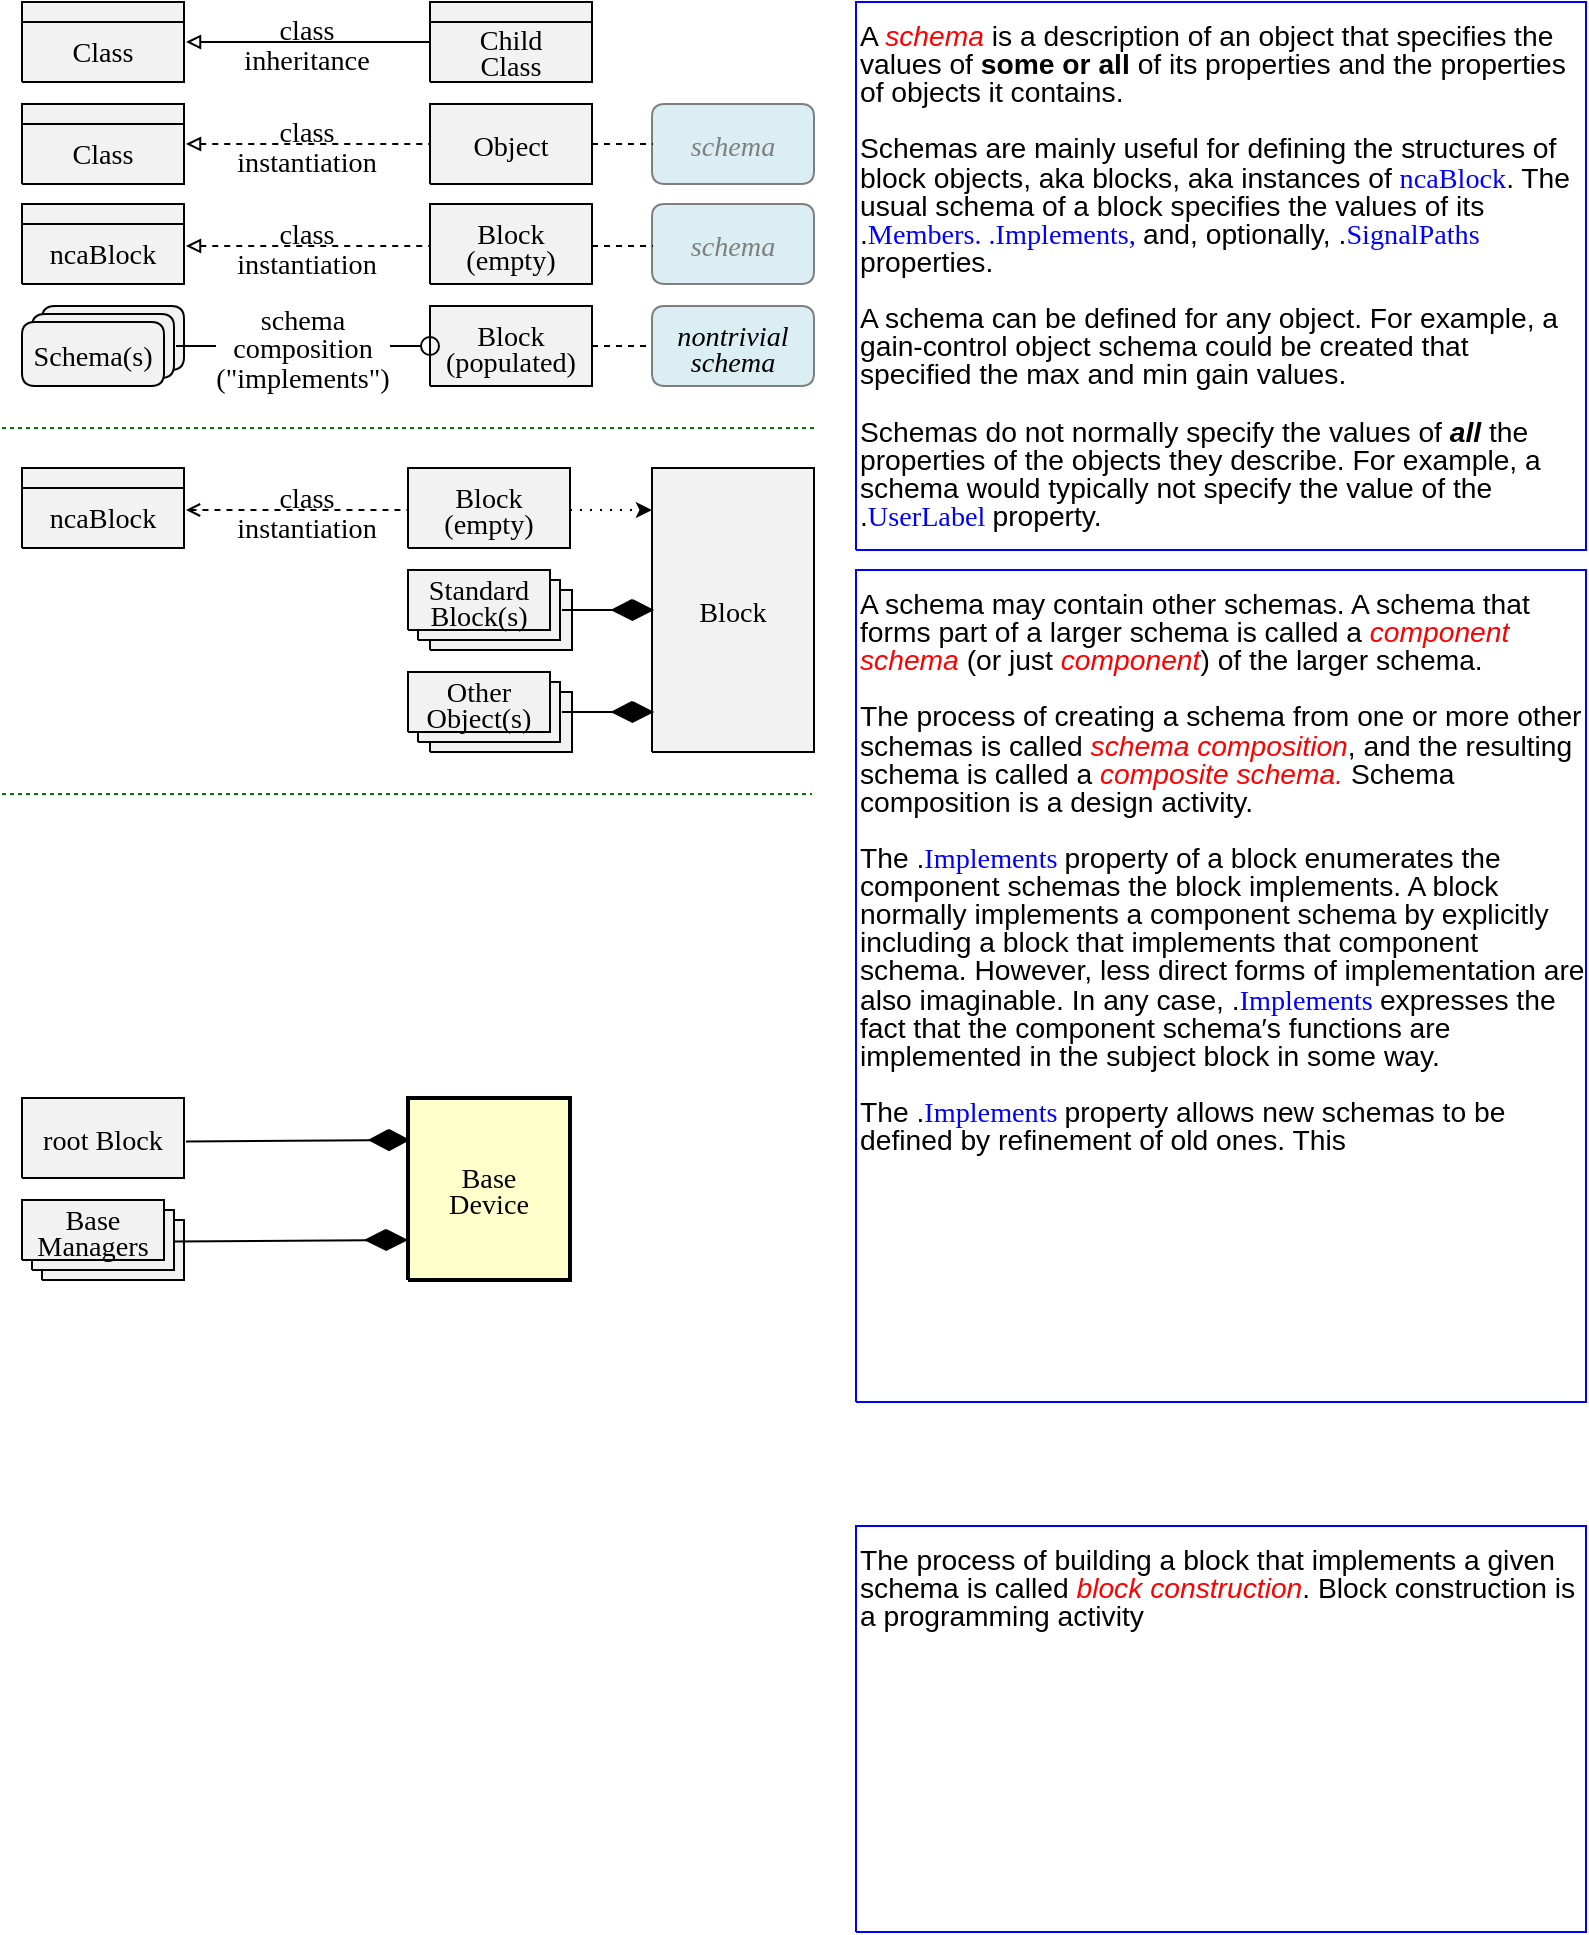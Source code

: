 <mxfile version="19.0.3" type="device" pages="5"><diagram name="old Control Model Concept" id="Control_Model_Concept"><mxGraphModel dx="928" dy="670" grid="1" gridSize="10" guides="1" tooltips="1" connect="1" arrows="1" fold="1" page="1" pageScale="1" pageWidth="850" pageHeight="1100" math="0" shadow="0"><root><mxCell id="0"/><mxCell id="1" parent="0"/><mxCell id="2" value="&lt;div style=&quot;font-size: 1px&quot;&gt;&lt;p style=&quot;align:center;margin-left:0;margin-right:0;margin-top:0px;margin-bottom:0px;text-indent:0;valign:middle;direction:ltr;&quot;&gt;&lt;font style=&quot;font-size:14.11px;font-family:Arial Narrow;color:#000000;direction:ltr;letter-spacing:0px;line-height:90%;opacity:1&quot;&gt;Object&lt;br/&gt;&lt;/font&gt;&lt;/p&gt;&lt;/div&gt;" style="verticalAlign=middle;align=center;vsdxID=12;fillColor=#f2f2f2;gradientColor=none;shape=stencil(nZBLDoAgDERP0z3SIyjew0SURgSD+Lu9kMZoXLhwN9O+tukAlrNpJg1SzDH4QW/URgNYgZTkjA4UkwJUgGXng+6DX1zLfmoymdXo17xh5zmRJ6Q42BWCfc2oJfdAr+Yv+AP9Cb7OJ3H/2JG1HNGz/84klThPVCc=);strokeColor=#000000;spacingBottom=-1;points=[];labelBackgroundColor=none;rounded=0;html=1;whiteSpace=wrap;" parent="1" vertex="1"><mxGeometry x="254" y="185" width="81" height="40" as="geometry"/></mxCell><mxCell id="3" style="vsdxID=15;fillColor=#f2f2f2;gradientColor=none;shape=stencil(nZHdDoMgDIWfpveszZ7A6XuYiKMRwSD7e/tBms1I4qK7O6Vf20MLVM2mnTSgmmPwg35wFw3QBRDZGR04JgVUA1W9D/oa/M11Ek9tJrMa/T13eEqdyhWoXhKdlMSNoJbdJvoD/HT5Az1goECTWP7Ys7Wyom9+awGlAzzvNbAmV/OL2UmU90hPckuq3w==);strokeColor=#000000;spacingBottom=-1;points=[];labelBackgroundColor=none;rounded=0;html=1;whiteSpace=wrap;" parent="1" vertex="1"><mxGeometry x="50" y="134" width="81" height="40" as="geometry"/></mxCell><mxCell id="4" value="&lt;div style=&quot;font-size: 1px&quot;&gt;&lt;p style=&quot;align:center;margin-left:0;margin-right:0;margin-top:0px;margin-bottom:0px;text-indent:0;valign:middle;direction:ltr;&quot;&gt;&lt;font style=&quot;font-size:14.11px;font-family:Arial Narrow;color:#000000;direction:ltr;letter-spacing:0px;line-height:90%;opacity:1&quot;&gt;Class&lt;br/&gt;&lt;/font&gt;&lt;/p&gt;&lt;/div&gt;" style="text;vsdxID=15;fillColor=none;gradientColor=none;strokeColor=none;spacingBottom=-1;points=[];labelBackgroundColor=none;rounded=0;html=1;whiteSpace=wrap;verticalAlign=middle;align=center;;html=1;" parent="3" vertex="1"><mxGeometry y="9.52" width="81.28" height="30.48" as="geometry"/></mxCell><mxCell id="5" value="&lt;div style=&quot;font-size: 1px&quot;&gt;&lt;p style=&quot;align:center;margin-left:0;margin-right:0;margin-top:0px;margin-bottom:0px;text-indent:0;valign:middle;direction:ltr;&quot;&gt;&lt;font style=&quot;font-size:14.11px;font-family:Arial Narrow;color:#000000;direction:ltr;letter-spacing:0px;line-height:90%;opacity:1&quot;&gt;Base&lt;br/&gt;Device&lt;br/&gt;&lt;/font&gt;&lt;/p&gt;&lt;/div&gt;" style="verticalAlign=middle;align=center;vsdxID=19;fillColor=#ffffcc;gradientColor=none;shape=stencil(nZBLDoAgDERP0z3SIyjew0SURgSD+Lu9kMZoXLhwN9O+tukAlrNpJg1SzDH4QW/URgNYgZTkjA4UkwJUgGXng+6DX1zLfmoymdXo17xh5zmRJ6Q42BWCfc2oJfdAr+Yv+AP9Cb7OJ3H/2JG1HNGz/84klThPVCc=);strokeColor=#000000;strokeWidth=2;spacingBottom=-1;points=[];labelBackgroundColor=none;rounded=0;html=1;whiteSpace=wrap;" parent="1" vertex="1"><mxGeometry x="243" y="682" width="81" height="91" as="geometry"/></mxCell><mxCell id="6" style="vsdxID=30;fillColor=#f2f2f2;gradientColor=none;shape=stencil(nZHdDoMgDIWfpveszZ7A6XuYiKMRwSD7e/tBms1I4qK7O6Vf20MLVM2mnTSgmmPwg35wFw3QBRDZGR04JgVUA1W9D/oa/M11Ek9tJrMa/T13eEqdyhWoXhKdlMSNoJbdJvoD/HT5Az1goECTWP7Ys7Wyom9+awGlAzzvNbAmV/OL2UmU90hPckuq3w==);strokeColor=#000000;spacingBottom=-1;points=[];labelBackgroundColor=none;rounded=0;html=1;whiteSpace=wrap;" parent="1" vertex="1"><mxGeometry x="254" y="134" width="81" height="40" as="geometry"/></mxCell><mxCell id="7" value="&lt;div style=&quot;font-size: 1px&quot;&gt;&lt;p style=&quot;align:center;margin-left:0;margin-right:0;margin-top:0px;margin-bottom:0px;text-indent:0;valign:middle;direction:ltr;&quot;&gt;&lt;font style=&quot;font-size:14.11px;font-family:Arial Narrow;color:#000000;direction:ltr;letter-spacing:0px;line-height:90%;opacity:1&quot;&gt;Child&lt;br/&gt;Class&lt;br/&gt;&lt;/font&gt;&lt;/p&gt;&lt;/div&gt;" style="text;vsdxID=30;fillColor=none;gradientColor=none;strokeColor=none;spacingBottom=-1;points=[];labelBackgroundColor=none;rounded=0;html=1;whiteSpace=wrap;verticalAlign=middle;align=center;;html=1;" parent="6" vertex="1"><mxGeometry y="9.52" width="81.28" height="30.48" as="geometry"/></mxCell><mxCell id="8" style="vsdxID=31;fillColor=#f2f2f2;gradientColor=none;shape=stencil(nZHdDoMgDIWfpveszZ7A6XuYiKMRwSD7e/tBms1I4qK7O6Vf20MLVM2mnTSgmmPwg35wFw3QBRDZGR04JgVUA1W9D/oa/M11Ek9tJrMa/T13eEqdyhWoXhKdlMSNoJbdJvoD/HT5Az1goECTWP7Ys7Wyom9+awGlAzzvNbAmV/OL2UmU90hPckuq3w==);strokeColor=#000000;spacingBottom=-1;points=[];labelBackgroundColor=none;rounded=0;html=1;whiteSpace=wrap;" parent="1" vertex="1"><mxGeometry x="50" y="185" width="81" height="40" as="geometry"/></mxCell><mxCell id="9" value="&lt;div style=&quot;font-size: 1px&quot;&gt;&lt;p style=&quot;align:center;margin-left:0;margin-right:0;margin-top:0px;margin-bottom:0px;text-indent:0;valign:middle;direction:ltr;&quot;&gt;&lt;font style=&quot;font-size:14.11px;font-family:Arial Narrow;color:#000000;direction:ltr;letter-spacing:0px;line-height:90%;opacity:1&quot;&gt;Class&lt;br/&gt;&lt;/font&gt;&lt;/p&gt;&lt;/div&gt;" style="text;vsdxID=31;fillColor=none;gradientColor=none;strokeColor=none;spacingBottom=-1;points=[];labelBackgroundColor=none;rounded=0;html=1;whiteSpace=wrap;verticalAlign=middle;align=center;;html=1;" parent="8" vertex="1"><mxGeometry y="9.52" width="81.28" height="30.48" as="geometry"/></mxCell><mxCell id="10" style="vsdxID=45;fillColor=#f2f2f2;gradientColor=none;shape=stencil(nZHdDoMgDIWfpveszZ7A6XuYiKMRwSD7e/tBms1I4qK7O6Vf20MLVM2mnTSgmmPwg35wFw3QBRDZGR04JgVUA1W9D/oa/M11Ek9tJrMa/T13eEqdyhWoXhKdlMSNoJbdJvoD/HT5Az1goECTWP7Ys7Wyom9+awGlAzzvNbAmV/OL2UmU90hPckuq3w==);strokeColor=#000000;spacingBottom=-1;points=[];labelBackgroundColor=none;rounded=0;html=1;whiteSpace=wrap;" parent="1" vertex="1"><mxGeometry x="50" y="367" width="81" height="40" as="geometry"/></mxCell><mxCell id="11" value="&lt;div style=&quot;font-size: 1px&quot;&gt;&lt;p style=&quot;align:center;margin-left:0;margin-right:0;margin-top:0px;margin-bottom:0px;text-indent:0;valign:middle;direction:ltr;&quot;&gt;&lt;font style=&quot;font-size:14.11px;font-family:Arial Narrow;color:#000000;direction:ltr;letter-spacing:0px;line-height:90%;opacity:1&quot;&gt;ncaBlock&lt;br/&gt;&lt;/font&gt;&lt;/p&gt;&lt;/div&gt;" style="text;vsdxID=45;fillColor=none;gradientColor=none;strokeColor=none;spacingBottom=-1;points=[];labelBackgroundColor=none;rounded=0;html=1;whiteSpace=wrap;verticalAlign=middle;align=center;;html=1;" parent="10" vertex="1"><mxGeometry y="9.52" width="81.28" height="30.48" as="geometry"/></mxCell><mxCell id="12" value="&lt;div style=&quot;font-size: 1px&quot;&gt;&lt;p style=&quot;align:center;margin-left:0;margin-right:0;margin-top:0px;margin-bottom:0px;text-indent:0;valign:middle;direction:ltr;&quot;&gt;&lt;font style=&quot;font-size:14.11px;font-family:Arial Narrow;color:#000000;direction:ltr;letter-spacing:0px;line-height:90%;opacity:1&quot;&gt;Block&lt;br/&gt;(empty)&lt;br/&gt;&lt;/font&gt;&lt;/p&gt;&lt;/div&gt;" style="verticalAlign=middle;align=center;vsdxID=46;fillColor=#f2f2f2;gradientColor=none;shape=stencil(nZBLDoAgDERP0z3SIyjew0SURgSD+Lu9kMZoXLhwN9O+tukAlrNpJg1SzDH4QW/URgNYgZTkjA4UkwJUgGXng+6DX1zLfmoymdXo17xh5zmRJ6Q42BWCfc2oJfdAr+Yv+AP9Cb7OJ3H/2JG1HNGz/84klThPVCc=);strokeColor=#000000;spacingBottom=-1;points=[[1,0.5,0]];labelBackgroundColor=none;rounded=0;html=1;whiteSpace=wrap;" parent="1" vertex="1"><mxGeometry x="243" y="367" width="81" height="40" as="geometry"/></mxCell><mxCell id="13" value="&lt;div style=&quot;font-size: 1px&quot;&gt;&lt;p style=&quot;align:center;margin-left:0;margin-right:0;margin-top:0px;margin-bottom:0px;text-indent:0;valign:middle;direction:ltr;&quot;&gt;&lt;font style=&quot;font-size:14.11px;font-family:Arial Narrow;color:#000000;direction:ltr;letter-spacing:0px;line-height:90%;opacity:1&quot;&gt;Block&lt;br/&gt;&lt;/font&gt;&lt;/p&gt;&lt;/div&gt;" style="verticalAlign=middle;align=center;vsdxID=48;fillColor=#f2f2f2;gradientColor=none;shape=stencil(nZBLDoAgDERP0z3SIyjew0SURgSD+Lu9kMZoXLhwN9O+tukAlrNpJg1SzDH4QW/URgNYgZTkjA4UkwJUgGXng+6DX1zLfmoymdXo17xh5zmRJ6Q42BWCfc2oJfdAr+Yv+AP9Cb7OJ3H/2JG1HNGz/84klThPVCc=);strokeColor=#000000;spacingBottom=-1;points=[];labelBackgroundColor=none;rounded=0;html=1;whiteSpace=wrap;" parent="1" vertex="1"><mxGeometry x="365" y="367" width="81" height="142" as="geometry"/></mxCell><mxCell id="14" value="&lt;div style=&quot;font-size: 1px&quot;&gt;&lt;p style=&quot;align:center;margin-left:0;margin-right:0;margin-top:0px;margin-bottom:0px;text-indent:0;valign:middle;direction:ltr;&quot;&gt;&lt;/p&gt;&lt;/div&gt;" style="verticalAlign=middle;align=center;vsdxID=51;fillColor=#f2f2f2;gradientColor=none;shape=stencil(nZBLDoAgDERP0z3SIyjew0SURgSD+Lu9kMZoXLhwN9O+tukAlrNpJg1SzDH4QW/URgNYgZTkjA4UkwJUgGXng+6DX1zLfmoymdXo17xh5zmRJ6Q42BWCfc2oJfdAr+Yv+AP9Cb7OJ3H/2JG1HNGz/84klThPVCc=);strokeColor=#000000;spacingBottom=-1;points=[[0.5,1,0]];labelBackgroundColor=none;rounded=0;html=1;whiteSpace=wrap;" parent="1" vertex="1"><mxGeometry x="254" y="428" width="71" height="30" as="geometry"/></mxCell><mxCell id="15" value="&lt;div style=&quot;font-size: 1px&quot;&gt;&lt;p style=&quot;align:center;margin-left:0;margin-right:0;margin-top:0px;margin-bottom:0px;text-indent:0;valign:middle;direction:ltr;&quot;&gt;&lt;/p&gt;&lt;/div&gt;" style="verticalAlign=middle;align=center;vsdxID=52;fillColor=#f2f2f2;gradientColor=none;shape=stencil(nZBLDoAgDERP0z3SIyjew0SURgSD+Lu9kMZoXLhwN9O+tukAlrNpJg1SzDH4QW/URgNYgZTkjA4UkwJUgGXng+6DX1zLfmoymdXo17xh5zmRJ6Q42BWCfc2oJfdAr+Yv+AP9Cb7OJ3H/2JG1HNGz/84klThPVCc=);strokeColor=#000000;spacingBottom=-1;points=[[0.5,1,0]];labelBackgroundColor=none;rounded=0;html=1;whiteSpace=wrap;" parent="1" vertex="1"><mxGeometry x="248" y="423" width="71" height="30" as="geometry"/></mxCell><mxCell id="16" value="&lt;div style=&quot;font-size: 1px&quot;&gt;&lt;p style=&quot;align:center;margin-left:0;margin-right:0;margin-top:0px;margin-bottom:0px;text-indent:0;valign:middle;direction:ltr;&quot;&gt;&lt;font style=&quot;font-size:14.11px;font-family:Arial Narrow;color:#000000;direction:ltr;letter-spacing:0px;line-height:90%;opacity:1&quot;&gt;Standard Block(s)&lt;br/&gt;&lt;/font&gt;&lt;/p&gt;&lt;/div&gt;" style="verticalAlign=middle;align=center;vsdxID=50;fillColor=#f2f2f2;gradientColor=none;shape=stencil(nZBLDoAgDERP0z3SIyjew0SURgSD+Lu9kMZoXLhwN9O+tukAlrNpJg1SzDH4QW/URgNYgZTkjA4UkwJUgGXng+6DX1zLfmoymdXo17xh5zmRJ6Q42BWCfc2oJfdAr+Yv+AP9Cb7OJ3H/2JG1HNGz/84klThPVCc=);strokeColor=#000000;spacingBottom=-1;points=[[0.5,1,0]];labelBackgroundColor=none;rounded=0;html=1;whiteSpace=wrap;" parent="1" vertex="1"><mxGeometry x="243" y="418" width="71" height="30" as="geometry"/></mxCell><mxCell id="17" value="&lt;div style=&quot;font-size: 1px&quot;&gt;&lt;p style=&quot;align:center;margin-left:0;margin-right:0;margin-top:0px;margin-bottom:0px;text-indent:0;valign:middle;direction:ltr;&quot;&gt;&lt;/p&gt;&lt;/div&gt;" style="verticalAlign=middle;align=center;vsdxID=55;fillColor=#f2f2f2;gradientColor=none;shape=stencil(nZBLDoAgDERP0z3SIyjew0SURgSD+Lu9kMZoXLhwN9O+tukAlrNpJg1SzDH4QW/URgNYgZTkjA4UkwJUgGXng+6DX1zLfmoymdXo17xh5zmRJ6Q42BWCfc2oJfdAr+Yv+AP9Cb7OJ3H/2JG1HNGz/84klThPVCc=);strokeColor=#000000;spacingBottom=-1;points=[[0.5,1,0]];labelBackgroundColor=none;rounded=0;html=1;whiteSpace=wrap;" parent="1" vertex="1"><mxGeometry x="254" y="479" width="71" height="30" as="geometry"/></mxCell><mxCell id="18" value="&lt;div style=&quot;font-size: 1px&quot;&gt;&lt;p style=&quot;align:center;margin-left:0;margin-right:0;margin-top:0px;margin-bottom:0px;text-indent:0;valign:middle;direction:ltr;&quot;&gt;&lt;/p&gt;&lt;/div&gt;" style="verticalAlign=middle;align=center;vsdxID=56;fillColor=#f2f2f2;gradientColor=none;shape=stencil(nZBLDoAgDERP0z3SIyjew0SURgSD+Lu9kMZoXLhwN9O+tukAlrNpJg1SzDH4QW/URgNYgZTkjA4UkwJUgGXng+6DX1zLfmoymdXo17xh5zmRJ6Q42BWCfc2oJfdAr+Yv+AP9Cb7OJ3H/2JG1HNGz/84klThPVCc=);strokeColor=#000000;spacingBottom=-1;points=[[0.5,1,0]];labelBackgroundColor=none;rounded=0;html=1;whiteSpace=wrap;" parent="1" vertex="1"><mxGeometry x="248" y="474" width="71" height="30" as="geometry"/></mxCell><mxCell id="19" value="&lt;div style=&quot;font-size: 1px&quot;&gt;&lt;p style=&quot;align:center;margin-left:0;margin-right:0;margin-top:0px;margin-bottom:0px;text-indent:0;valign:middle;direction:ltr;&quot;&gt;&lt;font style=&quot;font-size:14.11px;font-family:Arial Narrow;color:#000000;direction:ltr;letter-spacing:0px;line-height:90%;opacity:1&quot;&gt;Other Object(s)&lt;br/&gt;&lt;/font&gt;&lt;/p&gt;&lt;/div&gt;" style="verticalAlign=middle;align=center;vsdxID=57;fillColor=#f2f2f2;gradientColor=none;shape=stencil(nZBLDoAgDERP0z3SIyjew0SURgSD+Lu9kMZoXLhwN9O+tukAlrNpJg1SzDH4QW/URgNYgZTkjA4UkwJUgGXng+6DX1zLfmoymdXo17xh5zmRJ6Q42BWCfc2oJfdAr+Yv+AP9Cb7OJ3H/2JG1HNGz/84klThPVCc=);strokeColor=#000000;spacingBottom=-1;points=[[0.5,1,0]];labelBackgroundColor=none;rounded=0;html=1;whiteSpace=wrap;" parent="1" vertex="1"><mxGeometry x="243" y="469" width="71" height="30" as="geometry"/></mxCell><mxCell id="20" value="&lt;div style=&quot;font-size: 1px&quot;&gt;&lt;p style=&quot;align:center;margin-left:0;margin-right:0;margin-top:0px;margin-bottom:0px;text-indent:0;valign:middle;direction:ltr;&quot;&gt;&lt;font style=&quot;font-size:14.11px;font-family:Arial Narrow;color:#000000;direction:ltr;letter-spacing:0px;line-height:90%;opacity:1&quot;&gt;root Block&lt;br/&gt;&lt;/font&gt;&lt;/p&gt;&lt;/div&gt;" style="verticalAlign=middle;align=center;vsdxID=63;fillColor=#f2f2f2;gradientColor=none;shape=stencil(nZBLDoAgDERP0z3SIyjew0SURgSD+Lu9kMZoXLhwN9O+tukAlrNpJg1SzDH4QW/URgNYgZTkjA4UkwJUgGXng+6DX1zLfmoymdXo17xh5zmRJ6Q42BWCfc2oJfdAr+Yv+AP9Cb7OJ3H/2JG1HNGz/84klThPVCc=);strokeColor=#000000;spacingBottom=-1;points=[[0.5,1,0]];labelBackgroundColor=none;rounded=0;html=1;whiteSpace=wrap;" parent="1" vertex="1"><mxGeometry x="50" y="682" width="81" height="40" as="geometry"/></mxCell><mxCell id="21" value="&lt;div style=&quot;font-size: 1px&quot;&gt;&lt;p style=&quot;align:center;margin-left:0;margin-right:0;margin-top:0px;margin-bottom:0px;text-indent:0;valign:middle;direction:ltr;&quot;&gt;&lt;/p&gt;&lt;/div&gt;" style="verticalAlign=middle;align=center;vsdxID=66;fillColor=#f2f2f2;gradientColor=none;shape=stencil(nZBLDoAgDERP0z3SIyjew0SURgSD+Lu9kMZoXLhwN9O+tukAlrNpJg1SzDH4QW/URgNYgZTkjA4UkwJUgGXng+6DX1zLfmoymdXo17xh5zmRJ6Q42BWCfc2oJfdAr+Yv+AP9Cb7OJ3H/2JG1HNGz/84klThPVCc=);strokeColor=#000000;spacingBottom=-1;points=[[0.5,1,0]];labelBackgroundColor=none;rounded=0;html=1;whiteSpace=wrap;" parent="1" vertex="1"><mxGeometry x="60" y="743" width="71" height="30" as="geometry"/></mxCell><mxCell id="22" value="&lt;div style=&quot;font-size: 1px&quot;&gt;&lt;p style=&quot;align:center;margin-left:0;margin-right:0;margin-top:0px;margin-bottom:0px;text-indent:0;valign:middle;direction:ltr;&quot;&gt;&lt;/p&gt;&lt;/div&gt;" style="verticalAlign=middle;align=center;vsdxID=67;fillColor=#f2f2f2;gradientColor=none;shape=stencil(nZBLDoAgDERP0z3SIyjew0SURgSD+Lu9kMZoXLhwN9O+tukAlrNpJg1SzDH4QW/URgNYgZTkjA4UkwJUgGXng+6DX1zLfmoymdXo17xh5zmRJ6Q42BWCfc2oJfdAr+Yv+AP9Cb7OJ3H/2JG1HNGz/84klThPVCc=);strokeColor=#000000;spacingBottom=-1;points=[[0.5,1,0]];labelBackgroundColor=none;rounded=0;html=1;whiteSpace=wrap;" parent="1" vertex="1"><mxGeometry x="55" y="738" width="71" height="30" as="geometry"/></mxCell><mxCell id="23" value="&lt;div style=&quot;font-size: 1px&quot;&gt;&lt;p style=&quot;align:center;margin-left:0;margin-right:0;margin-top:0px;margin-bottom:0px;text-indent:0;valign:middle;direction:ltr;&quot;&gt;&lt;font style=&quot;font-size:14.11px;font-family:Arial Narrow;color:#000000;direction:ltr;letter-spacing:0px;line-height:90%;opacity:1&quot;&gt;Base&lt;br/&gt;Managers&lt;br/&gt;&lt;/font&gt;&lt;/p&gt;&lt;/div&gt;" style="verticalAlign=middle;align=center;vsdxID=68;fillColor=#f2f2f2;gradientColor=none;shape=stencil(nZBLDoAgDERP0z3SIyjew0SURgSD+Lu9kMZoXLhwN9O+tukAlrNpJg1SzDH4QW/URgNYgZTkjA4UkwJUgGXng+6DX1zLfmoymdXo17xh5zmRJ6Q42BWCfc2oJfdAr+Yv+AP9Cb7OJ3H/2JG1HNGz/84klThPVCc=);strokeColor=#000000;spacingBottom=-1;points=[[0.5,1,0]];labelBackgroundColor=none;rounded=0;html=1;whiteSpace=wrap;" parent="1" vertex="1"><mxGeometry x="50" y="733" width="71" height="30" as="geometry"/></mxCell><mxCell id="24" style="vsdxID=71;fillColor=#000000;gradientColor=none;shape=stencil(fVHLDsIgEPwaroSyqOVc6380KRUiQkPx9feCBLVoe5vdnRmGXQTNJLtRIEom7+xJ3FTvJYI9olQZKZzyASFoETSDdeLo7MX0qR67yIzobK/R4Z50vMKwjSpKHqlDXtUhkbUyX+Sa4prNyIznzl9BcGdz94qs+OdhJm8IJrDqvpY9gM+vB6V1Wtp7vrSS3xTLEQrmDnO+GKF4PoDySKGVDgztEw==);strokeColor=#000000;spacingBottom=-1;points=[];labelBackgroundColor=#ffffff;rounded=0;html=1;whiteSpace=wrap;" parent="1" vertex="1"><mxGeometry x="132" y="698" width="111" height="10" as="geometry"/></mxCell><mxCell id="25" style="vsdxID=72;fillColor=#000000;gradientColor=none;shape=stencil(fVHLDsIgEPwaroSyqOVc6380KRUiQkPx9feCBLVoe5vdnRmGXQTNJLtRIEom7+xJ3FTvJYI9olQZKZzyASFoETSDdeLo7MX0qR67yIzobK/R4Z50vMKwjSpKHqlDXtUhkbUyX+Sa4prNyIznzl9BcGdz94qs+OdhJm8IJrDqvpY9gM+vB6V1Wtp7vrSS3xTLEQrmDnO+GKF4PoDySKGVDgztEw==);strokeColor=#000000;spacingBottom=-1;points=[];labelBackgroundColor=#ffffff;rounded=0;html=1;whiteSpace=wrap;" parent="1" vertex="1"><mxGeometry x="126" y="748" width="116" height="10" as="geometry"/></mxCell><mxCell id="26" style="vsdxID=73;fillColor=#000000;gradientColor=none;shape=stencil(fVHLDsIgEPwargTZVvBc6380KRUiloZSH38vSKpSA7cZdmZn2UXQzLKbBKJkdtZcxF31TiI4IkrVKIVVziMELYJmMFacrVnGPvKpC8qAruYWOjyij/FgoeQZKXmzU1RqNf4o6z0GmoirA+ZV3sA4piwx7Eih/1pcxTXBBErd84N78P3voLSO6/rUc8v4HyGfX1Im+ZtsD7a38U/xrtC+AA==);strokeColor=#000000;spacingBottom=-1;points=[];labelBackgroundColor=#ffffff;rounded=0;html=1;whiteSpace=wrap;" parent="1" vertex="1"><mxGeometry x="320" y="484" width="45" height="10" as="geometry"/></mxCell><mxCell id="27" value="&lt;div style=&quot;font-size: 1px&quot;&gt;&lt;p style=&quot;align:left;margin-left:0;margin-right:0;margin-top:0px;margin-bottom:0px;text-indent:0;valign:top;direction:ltr;&quot;&gt;&lt;font style=&quot;font-size:14.11px;font-family:Arial;color:#000000;direction:ltr;letter-spacing:0px;line-height:100%;opacity:1&quot;&gt;A &lt;/font&gt;&lt;font style=&quot;font-size:14.11px;font-family:Arial;color:#ff0000;direction:ltr;letter-spacing:0px;line-height:100%;opacity:1&quot;&gt;&lt;i&gt;schema &lt;/i&gt;&lt;/font&gt;&lt;font style=&quot;font-size:14.11px;font-family:Arial;color:#000000;direction:ltr;letter-spacing:0px;line-height:100%;opacity:1&quot;&gt;is a description of an object that specifies the values of &lt;/font&gt;&lt;font style=&quot;font-size:14.11px;font-family:Arial;color:#000000;direction:ltr;letter-spacing:0px;line-height:100%;opacity:1&quot;&gt;&lt;b&gt;some or all&lt;/b&gt;&lt;/font&gt;&lt;font style=&quot;font-size:14.11px;font-family:Arial;color:#000000;direction:ltr;letter-spacing:0px;line-height:100%;opacity:1&quot;&gt; of its properties and the properties of objects it contains.&lt;br/&gt;&lt;br/&gt;Schemas are mainly useful for defining the structures of block objects, aka blocks, aka instances of &lt;/font&gt;&lt;font style=&quot;font-size:14.11px;font-family:Rockwell;color:#0000ff;direction:ltr;letter-spacing:0px;line-height:100%;opacity:1&quot;&gt;ncaBlock&lt;/font&gt;&lt;font style=&quot;font-size:14.11px;font-family:Arial;color:#000000;direction:ltr;letter-spacing:0px;line-height:100%;opacity:1&quot;&gt;. The usual schema of a block  specifies the values of its .&lt;/font&gt;&lt;font style=&quot;font-size:14.11px;font-family:Rockwell;color:#0000ff;direction:ltr;letter-spacing:0px;line-height:100%;opacity:1&quot;&gt;Members. .Implements, &lt;/font&gt;&lt;font style=&quot;font-size:14.11px;font-family:Arial;color:#000000;direction:ltr;letter-spacing:0px;line-height:100%;opacity:1&quot;&gt;and, optionally, .&lt;/font&gt;&lt;font style=&quot;font-size:14.11px;font-family:Rockwell;color:#0000ff;direction:ltr;letter-spacing:0px;line-height:100%;opacity:1&quot;&gt;SignalPaths &lt;/font&gt;&lt;font style=&quot;font-size:14.11px;font-family:Arial;color:#000000;direction:ltr;letter-spacing:0px;line-height:100%;opacity:1&quot;&gt;properties.&lt;br/&gt;&lt;br/&gt;A schema can be defined for any object.  For example, a gain-control object schema could be created that specified the max and min gain values.  &lt;br/&gt;&lt;br/&gt;Schemas do not normally specify the values of &lt;/font&gt;&lt;font style=&quot;font-size:14.11px;font-family:Arial;color:#000000;direction:ltr;letter-spacing:0px;line-height:100%;opacity:1&quot;&gt;&lt;i&gt;&lt;b&gt;all &lt;/b&gt;&lt;/i&gt;&lt;/font&gt;&lt;font style=&quot;font-size:14.11px;font-family:Arial;color:#000000;direction:ltr;letter-spacing:0px;line-height:100%;opacity:1&quot;&gt;the properties of the objects they describe.  For example, a schema would typically not specify the value of the .&lt;/font&gt;&lt;font style=&quot;font-size:14.11px;font-family:Rockwell;color:#0000ff;direction:ltr;letter-spacing:0px;line-height:100%;opacity:1&quot;&gt;UserLabel &lt;/font&gt;&lt;font style=&quot;font-size:14.11px;font-family:Arial;color:#000000;direction:ltr;letter-spacing:0px;line-height:100%;opacity:1&quot;&gt;property.&lt;br/&gt;&lt;/font&gt;&lt;/p&gt;&lt;/div&gt;" style="verticalAlign=top;align=left;vsdxID=74;fillColor=#ffffff;gradientColor=none;shape=stencil(nZBLDoAgDERP0z3SIyjew0SURgSD+Lu9kMZoXLhwN9O+tukAlrNpJg1SzDH4QW/URgNYgZTkjA4UkwJUgGXng+6DX1zLfmoymdXo17xh5zmRJ6Q42BWCfc2oJfdAr+Yv+AP9Cb7OJ3H/2JG1HNGz/84klThPVCc=);strokeColor=#0000ff;spacingTop=3;spacingBottom=-1;points=[];labelBackgroundColor=none;rounded=0;html=1;whiteSpace=wrap;" parent="1" vertex="1"><mxGeometry x="467" y="134" width="365" height="274" as="geometry"/></mxCell><mxCell id="28" value="&lt;div style=&quot;font-size: 1px&quot;&gt;&lt;p style=&quot;align:left;margin-left:0;margin-right:0;margin-top:0px;margin-bottom:0px;text-indent:0;valign:top;direction:ltr;&quot;&gt;&lt;font style=&quot;font-size:14.11px;font-family:Arial;color:#000000;direction:ltr;letter-spacing:0px;line-height:100%;opacity:1&quot;&gt;A schema may contain other schemas.  A schema that forms part of a larger schema is called a &lt;/font&gt;&lt;font style=&quot;font-size:14.11px;font-family:Arial;color:#ff0000;direction:ltr;letter-spacing:0px;line-height:100%;opacity:1&quot;&gt;&lt;i&gt;component schema &lt;/i&gt;&lt;/font&gt;&lt;font style=&quot;font-size:14.11px;font-family:Arial;color:#000000;direction:ltr;letter-spacing:0px;line-height:100%;opacity:1&quot;&gt;(or just &lt;/font&gt;&lt;font style=&quot;font-size:14.11px;font-family:Arial;color:#ff0000;direction:ltr;letter-spacing:0px;line-height:100%;opacity:1&quot;&gt;&lt;i&gt;component&lt;/i&gt;&lt;/font&gt;&lt;font style=&quot;font-size:14.11px;font-family:Arial;color:#000000;direction:ltr;letter-spacing:0px;line-height:100%;opacity:1&quot;&gt;) &lt;/font&gt;&lt;font style=&quot;font-size:14.11px;font-family:Arial;color:#000000;direction:ltr;letter-spacing:0px;line-height:100%;opacity:1&quot;&gt;of the larger schema.&lt;br/&gt;&lt;br/&gt;The process of creating a schema from one or more other schemas is called &lt;/font&gt;&lt;font style=&quot;font-size:14.11px;font-family:Arial;color:#ff0000;direction:ltr;letter-spacing:0px;line-height:100%;opacity:1&quot;&gt;&lt;i&gt;schema composition&lt;/i&gt;&lt;/font&gt;&lt;font style=&quot;font-size:14.11px;font-family:Arial;color:#000000;direction:ltr;letter-spacing:0px;line-height:100%;opacity:1&quot;&gt;, and the resulting schema is called a &lt;/font&gt;&lt;font style=&quot;font-size:14.11px;font-family:Arial;color:#ff0000;direction:ltr;letter-spacing:0px;line-height:100%;opacity:1&quot;&gt;&lt;i&gt;composite schema. &lt;/i&gt;&lt;/font&gt;&lt;font style=&quot;font-size:14.11px;font-family:Arial;color:#000000;direction:ltr;letter-spacing:0px;line-height:100%;opacity:1&quot;&gt;Schema composition is a design activity.&lt;br/&gt;&lt;br/&gt;The .&lt;/font&gt;&lt;font style=&quot;font-size:14.11px;font-family:Rockwell;color:#0000ff;direction:ltr;letter-spacing:0px;line-height:100%;opacity:1&quot;&gt;Implements &lt;/font&gt;&lt;font style=&quot;font-size:14.11px;font-family:Arial;color:#000000;direction:ltr;letter-spacing:0px;line-height:100%;opacity:1&quot;&gt;property of a block enumerates the component schemas the block implements.  A block normally implements a component schema by explicitly including a block that implements that component schema.  However, less direct forms of implementation are also imaginable.  In any case, .&lt;/font&gt;&lt;font style=&quot;font-size:14.11px;font-family:Rockwell;color:#0000ff;direction:ltr;letter-spacing:0px;line-height:100%;opacity:1&quot;&gt;Implements &lt;/font&gt;&lt;font style=&quot;font-size:14.11px;font-family:Arial;color:#000000;direction:ltr;letter-spacing:0px;line-height:100%;opacity:1&quot;&gt;expresses the fact that the component schema&amp;prime;s functions are implemented in the subject block in some way.&lt;br/&gt;&lt;/font&gt;&lt;font style=&quot;font-size:14.11px;font-family:Arial;color:#000000;direction:ltr;letter-spacing:0px;line-height:100%;opacity:1&quot;&gt;&lt;br/&gt;The .&lt;/font&gt;&lt;font style=&quot;font-size:14.11px;font-family:Rockwell;color:#0000ff;direction:ltr;letter-spacing:0px;line-height:100%;opacity:1&quot;&gt;Implements &lt;/font&gt;&lt;font style=&quot;font-size:14.11px;font-family:Arial;color:#000000;direction:ltr;letter-spacing:0px;line-height:100%;opacity:1&quot;&gt;property allows new schemas to be defined by refinement of old ones.  This&lt;br/&gt;&lt;/font&gt;&lt;/p&gt;&lt;/div&gt;" style="verticalAlign=top;align=left;vsdxID=76;fillColor=#ffffff;gradientColor=none;shape=stencil(nZBLDoAgDERP0z3SIyjew0SURgSD+Lu9kMZoXLhwN9O+tukAlrNpJg1SzDH4QW/URgNYgZTkjA4UkwJUgGXng+6DX1zLfmoymdXo17xh5zmRJ6Q42BWCfc2oJfdAr+Yv+AP9Cb7OJ3H/2JG1HNGz/84klThPVCc=);strokeColor=#0000ff;spacingTop=3;spacingBottom=-1;points=[];labelBackgroundColor=none;rounded=0;html=1;whiteSpace=wrap;" parent="1" vertex="1"><mxGeometry x="467" y="418" width="365" height="416" as="geometry"/></mxCell><mxCell id="29" style="vsdxID=86;fillColor=#f2f2f2;gradientColor=none;shape=stencil(nZHdDoMgDIWfpveszZ7A6XuYiKMRwSD7e/tBms1I4qK7O6Vf20MLVM2mnTSgmmPwg35wFw3QBRDZGR04JgVUA1W9D/oa/M11Ek9tJrMa/T13eEqdyhWoXhKdlMSNoJbdJvoD/HT5Az1goECTWP7Ys7Wyom9+awGlAzzvNbAmV/OL2UmU90hPckuq3w==);strokeColor=#000000;spacingBottom=-1;points=[];labelBackgroundColor=none;rounded=0;html=1;whiteSpace=wrap;" parent="1" vertex="1"><mxGeometry x="50" y="235" width="81" height="40" as="geometry"/></mxCell><mxCell id="30" value="&lt;div style=&quot;font-size: 1px&quot;&gt;&lt;p style=&quot;align:center;margin-left:0;margin-right:0;margin-top:0px;margin-bottom:0px;text-indent:0;valign:middle;direction:ltr;&quot;&gt;&lt;font style=&quot;font-size:14.11px;font-family:Arial Narrow;color:#000000;direction:ltr;letter-spacing:0px;line-height:90%;opacity:1&quot;&gt;ncaBlock&lt;br/&gt;&lt;/font&gt;&lt;/p&gt;&lt;/div&gt;" style="text;vsdxID=86;fillColor=none;gradientColor=none;strokeColor=none;spacingBottom=-1;points=[];labelBackgroundColor=none;rounded=0;html=1;whiteSpace=wrap;verticalAlign=middle;align=center;;html=1;" parent="29" vertex="1"><mxGeometry y="9.52" width="81.28" height="30.48" as="geometry"/></mxCell><mxCell id="31" value="&lt;div style=&quot;font-size: 1px&quot;&gt;&lt;p style=&quot;align:center;margin-left:0;margin-right:0;margin-top:0px;margin-bottom:0px;text-indent:0;valign:middle;direction:ltr;&quot;&gt;&lt;font style=&quot;font-size:14.11px;font-family:Arial Narrow;color:#000000;direction:ltr;letter-spacing:0px;line-height:90%;opacity:1&quot;&gt;Block&lt;br/&gt;(empty)&lt;br/&gt;&lt;/font&gt;&lt;/p&gt;&lt;/div&gt;" style="verticalAlign=middle;align=center;vsdxID=87;fillColor=#f2f2f2;gradientColor=none;shape=stencil(nZBLDoAgDERP0z3SIyjew0SURgSD+Lu9kMZoXLhwN9O+tukAlrNpJg1SzDH4QW/URgNYgZTkjA4UkwJUgGXng+6DX1zLfmoymdXo17xh5zmRJ6Q42BWCfc2oJfdAr+Yv+AP9Cb7OJ3H/2JG1HNGz/84klThPVCc=);strokeColor=#000000;spacingBottom=-1;points=[[1,0.5,0],[1,0.5,0]];labelBackgroundColor=none;rounded=0;html=1;whiteSpace=wrap;" parent="1" vertex="1"><mxGeometry x="254" y="235" width="81" height="40" as="geometry"/></mxCell><mxCell id="32" value="&lt;div style=&quot;font-size: 1px&quot;&gt;&lt;p style=&quot;align:center;margin-left:0;margin-right:0;margin-top:0px;margin-bottom:0px;text-indent:0;valign:middle;direction:ltr;&quot;&gt;&lt;font style=&quot;font-size:14.11px;font-family:Arial Narrow;color:#000000;direction:ltr;letter-spacing:0px;line-height:90%;opacity:1&quot;&gt;Block&lt;br/&gt;(populated)&lt;br/&gt;&lt;/font&gt;&lt;/p&gt;&lt;/div&gt;" style="verticalAlign=middle;align=center;vsdxID=89;fillColor=#f2f2f2;gradientColor=none;shape=stencil(nZBLDoAgDERP0z3SIyjew0SURgSD+Lu9kMZoXLhwN9O+tukAlrNpJg1SzDH4QW/URgNYgZTkjA4UkwJUgGXng+6DX1zLfmoymdXo17xh5zmRJ6Q42BWCfc2oJfdAr+Yv+AP9Cb7OJ3H/2JG1HNGz/84klThPVCc=);strokeColor=#000000;spacingBottom=-1;points=[[1,0.5,0]];labelBackgroundColor=none;rounded=0;html=1;whiteSpace=wrap;" parent="1" vertex="1"><mxGeometry x="254" y="286" width="81" height="40" as="geometry"/></mxCell><mxCell id="33" value="&lt;div style=&quot;font-size: 1px&quot;&gt;&lt;p style=&quot;align:center;margin-left:0;margin-right:0;margin-top:0px;margin-bottom:0px;text-indent:0;valign:middle;direction:ltr;&quot;&gt;&lt;font style=&quot;font-size:14.11px;font-family:Arial Narrow;color:#000000;direction:ltr;letter-spacing:0px;line-height:90%;opacity:1&quot;&gt;&lt;i&gt;nontrivial schema&lt;br/&gt;&lt;/i&gt;&lt;/font&gt;&lt;/p&gt;&lt;/div&gt;" style="verticalAlign=middle;align=center;vsdxID=99;fillColor=#dbeef3;gradientColor=none;shape=stencil(nZBLDsIwEENPM1sUMoILlHIBThCRQEaEpErD9/SkNUhVFyy6G9vPGsnETe9N50irvuR0cQ+xxRPvSGuJ3mUp9SJuiZtTyu6c0y1a6M5UUqvRcRad9UBrZfLxIG8Hb7viDWz0ruk+/HsiVYhe376C3gMNEifoL1wE/0EXgrP39RgXwVYSAgad5vMFq4X1uf0A);strokeColor=#7f7f7f;spacingBottom=-1;flipH=1;points=[[1,0.5,0]];labelBackgroundColor=none;rounded=1;html=1;whiteSpace=wrap;" parent="1" vertex="1"><mxGeometry x="365" y="286" width="81" height="40" as="geometry"/></mxCell><mxCell id="34" style="vsdxID=100;fillColor=none;gradientColor=none;strokeColor=none;spacingBottom=-1;points=[];labelBackgroundColor=none;rounded=0;html=1;whiteSpace=wrap;" parent="1" vertex="1"><mxGeometry x="50" y="286" width="81" height="40" as="geometry"/></mxCell><mxCell id="35" value="&lt;div style=&quot;font-size: 1px&quot;&gt;&lt;p style=&quot;align:center;margin-left:0;margin-right:0;margin-top:0px;margin-bottom:0px;text-indent:0;valign:middle;direction:ltr;&quot;&gt;&lt;/p&gt;&lt;/div&gt;" style="verticalAlign=middle;align=center;vsdxID=32;fillColor=#f2f2f2;gradientColor=none;shape=stencil(nZBLDsIwEENPM1sUMoILlHIBThCRQEaEpErD9/SkNUhVFyy6G9vPGsnETe9N50irvuR0cQ+xxRPvSGuJ3mUp9SJuiZtTyu6c0y1a6M5UUqvRcRad9UBrZfLxIG8Hb7viDWz0ruk+/HsiVYhe376C3gMNEifoL1wE/0EXgrP39RgXwVYSAgad5vMFq4X1uf0A);strokeColor=#000000;spacingBottom=-1;flipH=1;points=[[1,0.5,0]];labelBackgroundColor=none;rounded=1;html=1;whiteSpace=wrap;" parent="34" vertex="1"><mxGeometry x="10" width="71" height="32" as="geometry"/></mxCell><mxCell id="36" value="&lt;div style=&quot;font-size: 1px&quot;&gt;&lt;p style=&quot;align:center;margin-left:0;margin-right:0;margin-top:0px;margin-bottom:0px;text-indent:0;valign:middle;direction:ltr;&quot;&gt;&lt;/p&gt;&lt;/div&gt;" style="verticalAlign=middle;align=center;vsdxID=34;fillColor=#f2f2f2;gradientColor=none;shape=stencil(nZBLDsIwEENPM1sUMoILlHIBThCRQEaEpErD9/SkNUhVFyy6G9vPGsnETe9N50irvuR0cQ+xxRPvSGuJ3mUp9SJuiZtTyu6c0y1a6M5UUqvRcRad9UBrZfLxIG8Hb7viDWz0ruk+/HsiVYhe376C3gMNEifoL1wE/0EXgrP39RgXwVYSAgad5vMFq4X1uf0A);strokeColor=#000000;spacingBottom=-1;flipH=1;points=[[1,0.5,0],[0,0.5,0]];labelBackgroundColor=none;rounded=1;html=1;whiteSpace=wrap;" parent="34" vertex="1"><mxGeometry x="5" y="4" width="71" height="32" as="geometry"/></mxCell><mxCell id="37" value="&lt;div style=&quot;font-size: 1px&quot;&gt;&lt;p style=&quot;align:center;margin-left:0;margin-right:0;margin-top:0px;margin-bottom:0px;text-indent:0;valign:middle;direction:ltr;&quot;&gt;&lt;font style=&quot;font-size:14.11px;font-family:Arial Narrow;color:#000000;direction:ltr;letter-spacing:0px;line-height:90%;opacity:1&quot;&gt;Schema(s)&lt;br/&gt;&lt;/font&gt;&lt;/p&gt;&lt;/div&gt;" style="verticalAlign=middle;align=center;vsdxID=33;fillColor=#f2f2f2;gradientColor=none;shape=stencil(nZBLDsIwEENPM1sUMoILlHIBThCRQEaEpErD9/SkNUhVFyy6G9vPGsnETe9N50irvuR0cQ+xxRPvSGuJ3mUp9SJuiZtTyu6c0y1a6M5UUqvRcRad9UBrZfLxIG8Hb7viDWz0ruk+/HsiVYhe376C3gMNEifoL1wE/0EXgrP39RgXwVYSAgad5vMFq4X1uf0A);strokeColor=#000000;spacingBottom=-1;flipH=1;points=[[1,0.5,0],[0,0.5,0]];labelBackgroundColor=none;rounded=1;html=1;whiteSpace=wrap;" parent="34" vertex="1"><mxGeometry y="8" width="71" height="32" as="geometry"/></mxCell><mxCell id="48" value="&lt;div style=&quot;font-size: 1px&quot;&gt;&lt;font style=&quot;font-size:14.11px;font-family:Arial Narrow;color:#000000;direction:ltr;letter-spacing:0px;line-height:100%;opacity:1&quot;&gt;class&lt;br/&gt;inheritance&lt;br/&gt;&lt;/font&gt;&lt;/div&gt;" style="vsdxID=20;edgeStyle=none;startFill=0;startArrow=block;endArrow=none;startSize=5;endSize=5;strokeColor=#000000;spacingTop=0;spacingBottom=-1;spacingLeft=-3;spacingRight=-3;verticalAlign=middle;html=1;labelBackgroundColor=none;rounded=0;align=center;" parent="1" edge="1"><mxGeometry relative="1" as="geometry"><mxPoint x="-1" as="offset"/><Array as="points"/><mxPoint x="132" y="154" as="sourcePoint"/><mxPoint x="254" y="154" as="targetPoint"/></mxGeometry></mxCell><mxCell id="49" value="&lt;div style=&quot;font-size: 1px&quot;&gt;&lt;font style=&quot;font-size:14.11px;font-family:Arial Narrow;color:#000000;direction:ltr;letter-spacing:0px;line-height:100%;opacity:1&quot;&gt;class&lt;br/&gt;instantiation&lt;br/&gt;&lt;/font&gt;&lt;/div&gt;" style="vsdxID=24;edgeStyle=none;dashed=1;startFill=0;startArrow=block;endArrow=none;startSize=5;endSize=5;strokeColor=#000000;spacingTop=0;spacingBottom=-1;spacingLeft=-3;spacingRight=-3;verticalAlign=middle;html=1;labelBackgroundColor=none;rounded=0;align=center;" parent="1" edge="1"><mxGeometry relative="1" as="geometry"><mxPoint x="-1" as="offset"/><Array as="points"/><mxPoint x="132" y="205" as="sourcePoint"/><mxPoint x="254" y="205" as="targetPoint"/></mxGeometry></mxCell><mxCell id="38" value="&lt;div style=&quot;font-size: 1px&quot;&gt;&lt;p style=&quot;align:center;margin-left:0;margin-right:0;margin-top:0px;margin-bottom:0px;text-indent:0;valign:middle;direction:ltr;&quot;&gt;&lt;font style=&quot;font-size:14.11px;font-family:Arial Narrow;color:#7f7f7f;direction:ltr;letter-spacing:0px;line-height:90%;opacity:1&quot;&gt;&lt;i&gt;schema&lt;br/&gt;&lt;/i&gt;&lt;/font&gt;&lt;/p&gt;&lt;/div&gt;" style="verticalAlign=middle;align=center;vsdxID=102;fillColor=#dbeef3;gradientColor=none;shape=stencil(nZBLDsIwEENPM1sUMoILlHIBThCRQEaEpErD9/SkNUhVFyy6G9vPGsnETe9N50irvuR0cQ+xxRPvSGuJ3mUp9SJuiZtTyu6c0y1a6M5UUqvRcRad9UBrZfLxIG8Hb7viDWz0ruk+/HsiVYhe376C3gMNEifoL1wE/0EXgrP39RgXwVYSAgad5vMFq4X1uf0A);strokeColor=#7f7f7f;spacingBottom=-1;flipH=1;points=[[1,0.5,0]];labelBackgroundColor=none;rounded=1;html=1;whiteSpace=wrap;" parent="1" vertex="1"><mxGeometry x="365" y="185" width="81" height="40" as="geometry"/></mxCell><mxCell id="39" value="&lt;div style=&quot;font-size: 1px&quot;&gt;&lt;p style=&quot;align:center;margin-left:0;margin-right:0;margin-top:0px;margin-bottom:0px;text-indent:0;valign:middle;direction:ltr;&quot;&gt;&lt;font style=&quot;font-size:14.11px;font-family:Arial Narrow;color:#7f7f7f;direction:ltr;letter-spacing:0px;line-height:90%;opacity:1&quot;&gt;&lt;i&gt;schema&lt;br/&gt;&lt;/i&gt;&lt;/font&gt;&lt;/p&gt;&lt;/div&gt;" style="verticalAlign=middle;align=center;vsdxID=105;fillColor=#dbeef3;gradientColor=none;shape=stencil(nZBLDsIwEENPM1sUMoILlHIBThCRQEaEpErD9/SkNUhVFyy6G9vPGsnETe9N50irvuR0cQ+xxRPvSGuJ3mUp9SJuiZtTyu6c0y1a6M5UUqvRcRad9UBrZfLxIG8Hb7viDWz0ruk+/HsiVYhe376C3gMNEifoL1wE/0EXgrP39RgXwVYSAgad5vMFq4X1uf0A);strokeColor=#7f7f7f;spacingBottom=-1;flipH=1;points=[[1,0.5,0]];labelBackgroundColor=none;rounded=1;html=1;whiteSpace=wrap;" parent="1" vertex="1"><mxGeometry x="365" y="235" width="81" height="40" as="geometry"/></mxCell><mxCell id="40" style="vsdxID=106;fillColor=#000000;gradientColor=none;shape=stencil(fVHLDsIgEPwargTZVvBc6380KRUiloZSH38vSKpSA7cZdmZn2UXQzLKbBKJkdtZcxF31TiI4IkrVKIVVziMELYJmMFacrVnGPvKpC8qAruYWOjyij/FgoeQZKXmzU1RqNf4o6z0GmoirA+ZV3sA4piwx7Eih/1pcxTXBBErd84N78P3voLSO6/rUc8v4HyGfX1Im+ZtsD7a38U/xrtC+AA==);strokeColor=#000000;spacingBottom=-1;points=[];labelBackgroundColor=#ffffff;rounded=0;html=1;whiteSpace=wrap;" parent="1" vertex="1"><mxGeometry x="320" y="433" width="45" height="10" as="geometry"/></mxCell><mxCell id="41" value="&lt;div style=&quot;font-size: 1px&quot;&gt;&lt;p style=&quot;align:left;margin-left:0;margin-right:0;margin-top:0px;margin-bottom:0px;text-indent:0;valign:top;direction:ltr;&quot;&gt;&lt;font style=&quot;font-size:14.11px;font-family:Arial;color:#000000;direction:ltr;letter-spacing:0px;line-height:100%;opacity:1&quot;&gt;The process of building a block that implements a given schema is called &lt;/font&gt;&lt;font style=&quot;font-size:14.11px;font-family:Arial;color:#ff0000;direction:ltr;letter-spacing:0px;line-height:100%;opacity:1&quot;&gt;&lt;i&gt;block construction&lt;/i&gt;&lt;/font&gt;&lt;font style=&quot;font-size:14.11px;font-family:Arial;color:#000000;direction:ltr;letter-spacing:0px;line-height:100%;opacity:1&quot;&gt;.  Block construction is a programming activity&lt;br/&gt;&lt;/font&gt;&lt;/p&gt;&lt;/div&gt;" style="verticalAlign=top;align=left;vsdxID=111;fillColor=#ffffff;gradientColor=none;shape=stencil(nZBLDoAgDERP0z3SIyjew0SURgSD+Lu9kMZoXLhwN9O+tukAlrNpJg1SzDH4QW/URgNYgZTkjA4UkwJUgGXng+6DX1zLfmoymdXo17xh5zmRJ6Q42BWCfc2oJfdAr+Yv+AP9Cb7OJ3H/2JG1HNGz/84klThPVCc=);strokeColor=#0000ff;spacingTop=3;spacingBottom=-1;points=[];labelBackgroundColor=none;rounded=0;html=1;whiteSpace=wrap;" parent="1" vertex="1"><mxGeometry x="467" y="896" width="365" height="203" as="geometry"/></mxCell><mxCell id="50" value="&lt;div style=&quot;font-size: 1px&quot;&gt;&lt;font style=&quot;font-size:14.11px;font-family:Arial Narrow;color:#000000;direction:ltr;letter-spacing:0px;line-height:100%;opacity:1&quot;&gt;class&lt;br/&gt;instantiation&lt;br/&gt;&lt;/font&gt;&lt;/div&gt;" style="vsdxID=47;edgeStyle=none;dashed=1;startArrow=open;endArrow=none;startSize=5;endSize=5;strokeColor=#000000;spacingTop=0;spacingBottom=-1;spacingLeft=-3;spacingRight=-3;verticalAlign=middle;html=1;labelBackgroundColor=none;rounded=0;align=center;" parent="1" edge="1"><mxGeometry relative="1" as="geometry"><mxPoint x="4" as="offset"/><Array as="points"/><mxPoint x="132" y="388" as="sourcePoint"/><mxPoint x="243" y="388" as="targetPoint"/></mxGeometry></mxCell><mxCell id="42" parent="1" vertex="1"><mxGeometry x="335" y="205" as="geometry"/></mxCell><mxCell id="43" style="vsdxID=103;edgeStyle=none;dashed=1;startArrow=none;endArrow=none;startSize=5;endSize=5;strokeColor=#000000;spacingTop=0;spacingBottom=-1;spacingLeft=0;spacingRight=0;verticalAlign=middle;html=1;labelBackgroundColor=#ffffff;rounded=0;" parent="1" source="42" target="38" edge="1"><mxGeometry relative="1" as="geometry"><Array as="points"><mxPoint x="335" y="205"/><mxPoint x="365.48" y="205"/></Array></mxGeometry></mxCell><mxCell id="44" parent="1" vertex="1"><mxGeometry x="365" y="256" as="geometry"/></mxCell><mxCell id="45" style="vsdxID=101;edgeStyle=none;dashed=1;startArrow=none;endArrow=none;startSize=5;endSize=5;strokeColor=#000000;spacingTop=0;spacingBottom=-1;spacingLeft=0;spacingRight=0;verticalAlign=middle;html=1;labelBackgroundColor=#ffffff;rounded=0;" parent="1" source="31" target="44" edge="1"><mxGeometry relative="1" as="geometry"><Array as="points"><mxPoint x="335" y="256"/><mxPoint x="365.48" y="256"/></Array></mxGeometry></mxCell><mxCell id="46" parent="1" vertex="1"><mxGeometry x="365" y="388" as="geometry"/></mxCell><mxCell id="47" style="vsdxID=49;edgeStyle=none;dashed=1;dashPattern=1.00 4.00;startArrow=none;endArrow=classic;startSize=5;endSize=5;strokeColor=#000000;spacingTop=0;spacingBottom=-1;spacingLeft=0;spacingRight=0;verticalAlign=middle;html=1;labelBackgroundColor=#ffffff;rounded=0;" parent="1" source="12" target="46" edge="1"><mxGeometry relative="1" as="geometry"><Array as="points"><mxPoint x="325" y="388"/><mxPoint x="364.94" y="388"/></Array></mxGeometry></mxCell><mxCell id="51" style="vsdxID=77;edgeStyle=none;dashed=1;dashPattern=2.00 2.00;startArrow=none;endArrow=none;startSize=5;endSize=5;strokeColor=#008000;spacingTop=0;spacingBottom=-1;spacingLeft=0;spacingRight=0;verticalAlign=middle;html=1;labelBackgroundColor=#ffffff;rounded=0;" parent="1" edge="1"><mxGeometry relative="1" as="geometry"><mxPoint x="-1" as="offset"/><Array as="points"/><mxPoint x="40" y="347" as="sourcePoint"/><mxPoint x="448" y="347" as="targetPoint"/></mxGeometry></mxCell><mxCell id="52" value="&lt;div style=&quot;font-size: 1px&quot;&gt;&lt;font style=&quot;font-size:14.11px;font-family:Arial Narrow;color:#000000;direction:ltr;letter-spacing:0px;line-height:100%;opacity:1&quot;&gt;class&lt;br/&gt;instantiation&lt;br/&gt;&lt;/font&gt;&lt;/div&gt;" style="vsdxID=88;edgeStyle=none;dashed=1;startFill=0;startArrow=block;endArrow=none;startSize=5;endSize=5;strokeColor=#000000;spacingTop=0;spacingBottom=-1;spacingLeft=-3;spacingRight=-3;verticalAlign=middle;html=1;labelBackgroundColor=none;rounded=0;align=center;" parent="1" edge="1"><mxGeometry relative="1" as="geometry"><mxPoint x="-1" as="offset"/><Array as="points"/><mxPoint x="132" y="256" as="sourcePoint"/><mxPoint x="254" y="256" as="targetPoint"/></mxGeometry></mxCell><mxCell id="53" style="vsdxID=98;edgeStyle=none;dashed=1;startArrow=none;endArrow=none;startSize=5;endSize=5;strokeColor=#000000;spacingTop=0;spacingBottom=-1;spacingLeft=0;spacingRight=0;verticalAlign=middle;html=1;labelBackgroundColor=#ffffff;rounded=0;" parent="1" edge="1"><mxGeometry relative="1" as="geometry"><Array as="points"/><mxPoint x="335" y="306" as="sourcePoint"/><mxPoint x="365" y="306" as="targetPoint"/></mxGeometry></mxCell><mxCell id="54" value="&lt;div style=&quot;font-size: 1px&quot;&gt;&lt;font style=&quot;font-size:14.11px;font-family:Arial Narrow;color:#000000;direction:ltr;letter-spacing:0px;line-height:100%;opacity:1&quot;&gt;schema&lt;br/&gt;composition&lt;br/&gt;(&amp;quot;implements&amp;quot;)&lt;br/&gt;&lt;/font&gt;&lt;/div&gt;" style="vsdxID=79;edgeStyle=none;startArrow=none;endFill=0;endArrow=oval;startSize=5;endSize=9;strokeColor=#000000;spacingTop=0;spacingBottom=-1;spacingLeft=-3;spacingRight=-3;verticalAlign=middle;html=1;labelBackgroundColor=#ffffff;rounded=0;align=center;" parent="1" edge="1"><mxGeometry relative="1" as="geometry"><mxPoint x="-1" as="offset"/><Array as="points"/><mxPoint x="127" y="306" as="sourcePoint"/><mxPoint x="254" y="306" as="targetPoint"/></mxGeometry></mxCell><mxCell id="55" style="vsdxID=107;edgeStyle=none;dashed=1;dashPattern=2.00 2.00;startArrow=none;endArrow=none;startSize=5;endSize=5;strokeColor=#008000;spacingTop=0;spacingBottom=-1;spacingLeft=0;spacingRight=0;verticalAlign=middle;html=1;labelBackgroundColor=#ffffff;rounded=0;" parent="1" edge="1"><mxGeometry relative="1" as="geometry"><mxPoint x="-1" as="offset"/><Array as="points"/><mxPoint x="40" y="530" as="sourcePoint"/><mxPoint x="445" y="530" as="targetPoint"/></mxGeometry></mxCell></root></mxGraphModel></diagram><diagram name="old:Figure 1" id="Tree-Simplified_(OLD)"><mxGraphModel dx="873" dy="670" grid="1" gridSize="10" guides="1" tooltips="1" connect="1" arrows="1" fold="1" page="1" pageScale="1" pageWidth="850" pageHeight="1100" math="0" shadow="0"><root><mxCell id="0"/><mxCell id="1" parent="0"/><mxCell id="2" style="vsdxID=358;fillColor=none;gradientColor=none;strokeColor=none;spacingBottom=-1;points=[];labelBackgroundColor=none;rounded=0;html=1;whiteSpace=wrap;" parent="1" vertex="1"><mxGeometry x="177" y="269" width="508" height="579" as="geometry"/></mxCell><mxCell id="3" value="&lt;div style=&quot;font-size: 1px&quot;&gt;&lt;p style=&quot;align:center;margin-left:0;margin-right:0;margin-top:0px;margin-bottom:0px;text-indent:0;valign:bottom;direction:ltr;&quot;&gt;&lt;font style=&quot;font-size:16.93px;font-family:Arial Narrow;color:#c00000;direction:ltr;letter-spacing:0px;line-height:80%;opacity:1&quot;&gt;&lt;b&gt;Workflow data classes&lt;br/&gt;&lt;/b&gt;&lt;/font&gt;&lt;/p&gt;&lt;/div&gt;" style="verticalAlign=bottom;align=center;vsdxID=348;fillColor=#ddd6e5;gradientColor=none;shape=stencil(nZBLDoAgDERP0z3SIyjew0SURgSD+Lu9kMZoXLhwN9O+tukAlrNpJg1SzDH4QW/URgNYgZTkjA4UkwJUgGXng+6DX1zLfmoymdXo17xh5zmRJ6Q42BWCfc2oJfdAr+Yv+AP9Cb7OJ3H/2JG1HNGz/84klThPVCc=);dashed=1;dashPattern=2.00 2.00;strokeColor=#7e649e;spacingBottom=-1;points=[];labelBackgroundColor=none;rounded=0;html=1;whiteSpace=wrap;" parent="2" vertex="1"><mxGeometry x="340" y="96" width="81" height="482" as="geometry"/></mxCell><mxCell id="4" value="&lt;div style=&quot;font-size: 1px&quot;&gt;&lt;p style=&quot;align:center;margin-left:0;margin-right:0;margin-top:0px;margin-bottom:0px;text-indent:0;valign:bottom;direction:ltr;&quot;&gt;&lt;font style=&quot;font-size:16.93px;font-family:Arial Narrow;color:#008000;direction:ltr;letter-spacing:0px;line-height:80%;opacity:1&quot;&gt;&lt;b&gt;Structuring class&lt;br/&gt;&lt;/b&gt;&lt;/font&gt;&lt;/p&gt;&lt;/div&gt;" style="verticalAlign=bottom;align=center;vsdxID=340;fillColor=#d7e3bf;gradientColor=none;shape=stencil(UzV2Ls5ILEhVNTIoLinKz04tz0wpyVA1dlE1MsrMy0gtyiwBslSNXVWNndPyi1LTi/JL81Ig/IJEkEoQKze/DGRCBUSfAUiHkUElMs8NojAnMw+nQkMDPEphkmQpJtoJKAqBDIQP0zJzciABhCyPHiJAIUhoGrsCAA==);dashed=1;dashPattern=2.00 2.00;strokeColor=#008000;spacingBottom=-1;points=[];labelBackgroundColor=none;rounded=0;html=1;whiteSpace=wrap;" parent="2" vertex="1"><mxGeometry y="96" width="91" height="482" as="geometry"/></mxCell><mxCell id="5" value="&lt;div style=&quot;font-size: 1px&quot;&gt;&lt;p style=&quot;align:center;margin-left:0;margin-right:0;margin-top:0px;margin-bottom:0px;text-indent:0;valign:bottom;direction:ltr;&quot;&gt;&lt;font style=&quot;font-size:16.93px;font-family:Arial Narrow;color:#c00000;direction:ltr;letter-spacing:0px;line-height:80%;opacity:1&quot;&gt;&lt;b&gt;House-keeping classes&lt;br/&gt;&lt;/b&gt;&lt;/font&gt;&lt;/p&gt;&lt;/div&gt;" style="verticalAlign=bottom;align=center;vsdxID=316;fillColor=#f2dcda;gradientColor=none;shape=stencil(nZBLDoAgDERP0z3SIyjew0SURgSD+Lu9kMZoXLhwN9O+tukAlrNpJg1SzDH4QW/URgNYgZTkjA4UkwJUgGXng+6DX1zLfmoymdXo17xh5zmRJ6Q42BWCfc2oJfdAr+Yv+AP9Cb7OJ3H/2JG1HNGz/84klThPVCc=);dashed=1;dashPattern=2.00 2.00;strokeColor=#ff0000;spacingBottom=-1;points=[];labelBackgroundColor=none;rounded=0;html=1;whiteSpace=wrap;" parent="2" vertex="1"><mxGeometry x="426" y="96" width="81" height="482" as="geometry"/></mxCell><mxCell id="6" value="&lt;div style=&quot;font-size: 1px&quot;&gt;&lt;font style=&quot;font-size:16.93px;font-family:Arial Narrow;color:#0000ff;direction:ltr;letter-spacing:0px;line-height:100%;opacity:1&quot;&gt;&lt;b&gt;Application functionality classes&lt;br/&gt;&lt;/b&gt;&lt;/font&gt;&lt;/div&gt;" style="verticalAlign=bottom;align=center;vsdxID=310;fillColor=#d5dfeb;gradientColor=none;shape=stencil(nZBLDoAgDERP0z3SIyjew0SURgSD+Lu9kMZoXLhwN9O+tukAlrNpJg1SzDH4QW/URgNYgZTkjA4UkwJUgGXng+6DX1zLfmoymdXo17xh5zmRJ6Q42BWCfc2oJfdAr+Yv+AP9Cb7OJ3H/2JG1HNGz/84klThPVCc=);dashed=1;dashPattern=2.00 2.00;strokeColor=#0000ff;spacingBottom=-1;points=[];labelBackgroundColor=none;rounded=0;html=1;whiteSpace=wrap;" parent="2" vertex="1"><mxGeometry x="91" y="96" width="243" height="482" as="geometry"/></mxCell><mxCell id="7" value="&lt;div style=&quot;font-size: 1px&quot;&gt;&lt;font style=&quot;font-size:14.11px;font-family:Arial Narrow;color:#2020ff;direction:ltr;letter-spacing:0px;line-height:100%;opacity:1&quot;&gt;&lt;i&gt;a few simple&lt;br/&gt;classes&lt;br/&gt;&lt;/i&gt;&lt;/font&gt;&lt;/div&gt;" style="verticalAlign=middle;align=center;vsdxID=206;fillColor=#ffffff;gradientColor=none;shape=stencil(nZBLDoAgDERP0z3SIyjew0SURgSD+Lu9kMZoXLhwN9O+tukAlrNpJg1SzDH4QW/URgNYgZTkjA4UkwJUgGXng+6DX1zLfmoymdXo17xh5zmRJ6Q42BWCfc2oJfdAr+Yv+AP9Cb7OJ3H/2JG1HNGz/84klThPVCc=);strokeColor=#000000;spacingBottom=-1;points=[[0.5,0,0],[0.5,1,0]];labelBackgroundColor=none;rounded=0;html=1;whiteSpace=wrap;" parent="2" vertex="1"><mxGeometry x="431" y="233" width="71" height="91" as="geometry"/></mxCell><mxCell id="8" value="&lt;div style=&quot;font-size: 1px&quot;&gt;&lt;font style=&quot;font-size:14.11px;font-family:Arial Narrow;color:#000000;direction:ltr;letter-spacing:0px;line-height:100%;opacity:1&quot;&gt;Singleton house-keeping classes&lt;br/&gt;&lt;/font&gt;&lt;/div&gt;" style="verticalAlign=middle;align=center;vsdxID=245;fillColor=#ffffcc;gradientColor=none;shape=stencil(lZPdDoMgDIWfppcjSEF379x7mIiTzIlB3M/bT0aWbS4q3LXw9aQ5zQHMh6bsJTA6WKPP8qYq2wAegDHVNdIoO1WABWBeayNPRo9d5fu+dKSrLvrqFO5+jroJRh++40gy8Xo5erhV3SJMl0HOyD4NhcWv7C7BjKwsITKS8FDthAbvPEc3vJjjIkJapIRFSL/7QDvW8Qjp/yuu4hHKUXaE+7xxwKn4xKBWbetT9P0/j8305COHxRM=);strokeColor=#000000;shadow=1;spacingBottom=-1;spacingLeft=-1;spacingRight=-1;points=[];labelBackgroundColor=none;rounded=0;html=1;whiteSpace=wrap;" parent="2" vertex="1"><mxGeometry x="431" y="436" width="71" height="81" as="geometry"/></mxCell><mxCell id="9" value="&lt;div style=&quot;font-size: 1px&quot;&gt;&lt;font style=&quot;font-size:16.93px;font-family:Arial Narrow;color:#000000;direction:ltr;letter-spacing:0px;line-height:100%;opacity:1&quot;&gt;Managers&lt;br/&gt;&lt;/font&gt;&lt;/div&gt;" style="verticalAlign=top;align=center;vsdxID=208;fillColor=#ccffff;gradientColor=none;shape=stencil(nZBLDoAgDERP0z3SIyjew0SURgSD+Lu9kMZoXLhwN9O+tukAlrNpJg1SzDH4QW/URgNYgZTkjA4UkwJUgGXng+6DX1zLfmoymdXo17xh5zmRJ6Q42BWCfc2oJfdAr+Yv+AP9Cb7OJ3H/2JG1HNGz/84klThPVCc=);strokeColor=#000000;spacingTop=4;spacingBottom=-3;spacingLeft=-3;spacingRight=-3;points=[];labelBackgroundColor=none;rounded=0;html=1;whiteSpace=wrap;" parent="2" vertex="1"><mxGeometry x="431" y="132" width="71" height="60" as="geometry"/></mxCell><mxCell id="10" value="&lt;div style=&quot;font-size: 1px&quot;&gt;&lt;p style=&quot;align:center;margin-left:0;margin-right:0;margin-top:0px;margin-bottom:0px;text-indent:0;valign:middle;direction:ltr;&quot;&gt;&lt;font style=&quot;font-size:12.7px;font-family:Rockwell;color:#2020ff;direction:ltr;letter-spacing:0px;line-height:100%;opacity:1&quot;&gt;&lt;i&gt;nc Manager&lt;br/&gt;&lt;/i&gt;&lt;/font&gt;&lt;/p&gt;&lt;/div&gt;" style="verticalAlign=middle;align=center;vsdxID=209;fillColor=none;gradientColor=none;shape=stencil(nZBLDoAgDERP0z3SIyjew0SURgSD+Lu9kMZoXLhwN9O+tukAlrNpJg1SzDH4QW/URgNYgZTkjA4UkwJUgGXng+6DX1zLfmoymdXo17xh5zmRJ6Q42BWCfc2oJfdAr+Yv+AP9Cb7OJ3H/2JG1HNGz/84klThPVCc=);strokeColor=none;spacingBottom=-1;spacingLeft=-3;spacingRight=-3;points=[[0.5,1,0]];labelBackgroundColor=none;rounded=0;html=1;whiteSpace=wrap;" parent="2" vertex="1"><mxGeometry x="431" y="167" width="71" height="25" as="geometry"/></mxCell><mxCell id="11" value="&lt;div style=&quot;font-size: 1px&quot;&gt;&lt;font style=&quot;font-size:15.52px;font-family:Arial;color:#000000;direction:ltr;letter-spacing:0px;line-height:100%;opacity:1&quot;&gt;&lt;b&gt;Base Class&lt;br/&gt;&lt;/b&gt;&lt;/font&gt;&lt;/div&gt;" style="verticalAlign=middle;align=center;vsdxID=2;fillColor=#ccffff;gradientColor=none;shape=stencil(nZBLDoAgDERP0z3SIyjew0SURgSD+Lu9kMZoXLhwN9O+tukAlrNpJg1SzDH4QW/URgNYgZTkjA4UkwJUgGXng+6DX1zLfmoymdXo17xh5zmRJ6Q42BWCfc2oJfdAr+Yv+AP9Cb7OJ3H/2JG1HNGz/84klThPVCc=);strokeColor=#000000;spacingTop=-3;spacingLeft=-3;spacingRight=-3;points=[];labelBackgroundColor=none;rounded=0;html=1;whiteSpace=wrap;" parent="2" vertex="1"><mxGeometry x="111" width="121" height="50" as="geometry"/></mxCell><mxCell id="12" value="&lt;div style=&quot;font-size: 1px&quot;&gt;&lt;font style=&quot;font-size:16.93px;font-family:Rockwell;color:#2020ff;direction:ltr;letter-spacing:0px;line-height:100%;opacity:1&quot;&gt;&lt;i&gt;ncObject&lt;br/&gt;&lt;/i&gt;&lt;/font&gt;&lt;/div&gt;" style="verticalAlign=middle;align=center;vsdxID=129;fillColor=none;gradientColor=none;shape=stencil(nZBLDoAgDERP0z3SIyjew0SURgSD+Lu9kMZoXLhwN9O+tukAlrNpJg1SzDH4QW/URgNYgZTkjA4UkwJUgGXng+6DX1zLfmoymdXo17xh5zmRJ6Q42BWCfc2oJfdAr+Yv+AP9Cb7OJ3H/2JG1HNGz/84klThPVCc=);strokeColor=none;spacingBottom=-1;spacingRight=3;points=[];labelBackgroundColor=none;rounded=0;html=1;whiteSpace=wrap;" parent="2" vertex="1"><mxGeometry x="111" y="30" width="121" height="20" as="geometry"/></mxCell><mxCell id="13" value="&lt;div style=&quot;font-size: 1px&quot;&gt;&lt;font style=&quot;font-size:14.11px;font-family:Arial Narrow;color:#2020ff;direction:ltr;letter-spacing:0px;line-height:100%;opacity:1&quot;&gt;&lt;i&gt;subclasses for different categories of workflow data&lt;br/&gt;details TBD&lt;br/&gt;&lt;/i&gt;&lt;/font&gt;&lt;/div&gt;" style="verticalAlign=middle;align=center;vsdxID=343;fillColor=#ffffff;gradientColor=none;shape=stencil(nZBLDoAgDERP0z3SIyjew0SURgSD+Lu9kMZoXLhwN9O+tukAlrNpJg1SzDH4QW/URgNYgZTkjA4UkwJUgGXng+6DX1zLfmoymdXo17xh5zmRJ6Q42BWCfc2oJfdAr+Yv+AP9Cb7OJ3H/2JG1HNGz/84klThPVCc=);strokeColor=#000000;spacingBottom=-1;points=[[0.5,1,0],[0.5,0,0]];labelBackgroundColor=none;rounded=0;html=1;whiteSpace=wrap;" parent="2" vertex="1"><mxGeometry x="345" y="233" width="71" height="91" as="geometry"/></mxCell><mxCell id="14" value="&lt;div style=&quot;font-size: 1px&quot;&gt;&lt;font style=&quot;font-size:16.93px;font-family:Arial Narrow;color:#000000;direction:ltr;letter-spacing:0px;line-height:100%;opacity:1&quot;&gt;Workflow&lt;br/&gt;&lt;/font&gt;&lt;/div&gt;" style="verticalAlign=top;align=center;vsdxID=344;fillColor=#ccffff;gradientColor=none;shape=stencil(nZBLDoAgDERP0z3SIyjew0SURgSD+Lu9kMZoXLhwN9O+tukAlrNpJg1SzDH4QW/URgNYgZTkjA4UkwJUgGXng+6DX1zLfmoymdXo17xh5zmRJ6Q42BWCfc2oJfdAr+Yv+AP9Cb7OJ3H/2JG1HNGz/84klThPVCc=);strokeColor=#000000;spacingTop=1;spacingBottom=-3;spacingLeft=-3;spacingRight=-3;points=[[0.5,0,0],[0.5,1,0]];labelBackgroundColor=none;rounded=0;html=1;whiteSpace=wrap;" parent="2" vertex="1"><mxGeometry x="345" y="132" width="71" height="60" as="geometry"/></mxCell><mxCell id="15" value="&lt;div style=&quot;font-size: 1px&quot;&gt;&lt;p style=&quot;align:center;margin-left:0;margin-right:0;margin-top:0px;margin-bottom:0px;text-indent:0;valign:middle;direction:ltr;&quot;&gt;&lt;font style=&quot;font-size:12.7px;font-family:Rockwell;color:#2020ff;direction:ltr;letter-spacing:0px;line-height:90%;opacity:1&quot;&gt;&lt;i&gt;nc Workflow Data&lt;br/&gt;&lt;/i&gt;&lt;/font&gt;&lt;/p&gt;&lt;/div&gt;" style="verticalAlign=middle;align=center;vsdxID=345;fillColor=none;gradientColor=none;shape=stencil(nZBLDoAgDERP0z3SIyjew0SURgSD+Lu9kMZoXLhwN9O+tukAlrNpJg1SzDH4QW/URgNYgZTkjA4UkwJUgGXng+6DX1zLfmoymdXo17xh5zmRJ6Q42BWCfc2oJfdAr+Yv+AP9Cb7OJ3H/2JG1HNGz/84klThPVCc=);strokeColor=none;spacingBottom=-1;spacingLeft=-3;spacingRight=-3;points=[];labelBackgroundColor=none;rounded=0;html=1;whiteSpace=wrap;" parent="2" vertex="1"><mxGeometry x="345" y="157" width="71" height="35" as="geometry"/></mxCell><mxCell id="16" value="&lt;div style=&quot;font-size: 1px&quot;&gt;&lt;font style=&quot;font-size:14.11px;font-family:Arial Narrow;color:#000000;direction:ltr;letter-spacing:0px;line-height:100%;opacity:1&quot;&gt;Classes for transmission and storage of workflow data&lt;br/&gt;&lt;/font&gt;&lt;/div&gt;" style="verticalAlign=middle;align=center;vsdxID=347;fillColor=#ffffcc;gradientColor=none;shape=stencil(lZPdDoMgDIWfppcjSEF379x7mIiTzIlB3M/bT0aWbS4q3LXw9aQ5zQHMh6bsJTA6WKPP8qYq2wAegDHVNdIoO1WABWBeayNPRo9d5fu+dKSrLvrqFO5+jroJRh++40gy8Xo5erhV3SJMl0HOyD4NhcWv7C7BjKwsITKS8FDthAbvPEc3vJjjIkJapIRFSL/7QDvW8Qjp/yuu4hHKUXaE+7xxwKn4xKBWbetT9P0/j8305COHxRM=);strokeColor=#000000;shadow=1;spacingBottom=-1;spacingLeft=-1;spacingRight=-1;points=[];labelBackgroundColor=none;rounded=0;html=1;whiteSpace=wrap;" parent="2" vertex="1"><mxGeometry x="345" y="436" width="71" height="81" as="geometry"/></mxCell><mxCell id="17" style="vsdxID=349;fillColor=none;gradientColor=none;strokeColor=none;spacingBottom=-1;points=[];labelBackgroundColor=none;rounded=0;html=1;whiteSpace=wrap;" parent="2" vertex="1"><mxGeometry x="289" width="218" height="86" as="geometry"/></mxCell><mxCell id="18" value="&lt;div style=&quot;font-size: 1px&quot;&gt;&lt;font style=&quot;font-size:14.11px;font-family:Arial;color:#000000;direction:ltr;letter-spacing:0px;line-height:100%;opacity:1&quot;&gt;&lt;b&gt;LEGEND&lt;br/&gt;&lt;/b&gt;&lt;/font&gt;&lt;/div&gt;" style="verticalAlign=top;align=center;vsdxID=291;fillColor=#d8d8d8;gradientColor=none;shape=stencil(nZBLDoAgDERP0z3SIyjew0SURgSD+Lu9kMZoXLhwN9O+tukAlrNpJg1SzDH4QW/URgNYgZTkjA4UkwJUgGXng+6DX1zLfmoymdXo17xh5zmRJ6Q42BWCfc2oJfdAr+Yv+AP9Cb7OJ3H/2JG1HNGz/84klThPVCc=);strokeColor=#000000;spacingBottom=-1;points=[];labelBackgroundColor=none;rounded=0;html=1;whiteSpace=wrap;" parent="17" vertex="1"><mxGeometry width="218" height="86" as="geometry"/></mxCell><mxCell id="19" style="vsdxID=329;fillColor=none;gradientColor=none;strokeColor=none;spacingBottom=-1;points=[];labelBackgroundColor=none;rounded=0;html=1;whiteSpace=wrap;" parent="17" vertex="1"><mxGeometry x="5" y="18" width="206" height="20" as="geometry"/></mxCell><mxCell id="20" value="&lt;div style=&quot;font-size: 1px&quot;&gt;&lt;/div&gt;" style="verticalAlign=middle;align=center;vsdxID=286;fillColor=#ccffff;gradientColor=none;shape=stencil(nZBLDoAgDERP0z3SIyjew0SURgSD+Lu9kMZoXLhwN9O+tukAlrNpJg1SzDH4QW/URgNYgZTkjA4UkwJUgGXng+6DX1zLfmoymdXo17xh5zmRJ6Q42BWCfc2oJfdAr+Yv+AP9Cb7OJ3H/2JG1HNGz/84klThPVCc=);strokeColor=#000000;spacingTop=-3;spacingBottom=-1;spacingLeft=-3;spacingRight=-3;points=[[0.5,0,0]];labelBackgroundColor=none;rounded=0;html=1;whiteSpace=wrap;" parent="19" vertex="1"><mxGeometry width="40" height="20" as="geometry"/></mxCell><mxCell id="21" value="&lt;div style=&quot;font-size: 1px&quot;&gt;&lt;p style=&quot;align:left;margin-left:0;margin-right:0;margin-top:0px;margin-bottom:0px;text-indent:0;valign:middle;direction:ltr;&quot;&gt;&lt;font style=&quot;font-size:14.11px;font-family:Arial Narrow;color:#000000;direction:ltr;letter-spacing:0px;line-height:100%;opacity:1&quot;&gt;Category (= subtree)&lt;br/&gt;&lt;/font&gt;&lt;/p&gt;&lt;/div&gt;" style="verticalAlign=middle;align=left;vsdxID=288;fillColor=none;gradientColor=none;shape=stencil(nZBLDoAgDERP0z3SIyjew0SURgSD+Lu9kMZoXLhwN9O+tukAlrNpJg1SzDH4QW/URgNYgZTkjA4UkwJUgGXng+6DX1zLfmoymdXo17xh5zmRJ6Q42BWCfc2oJfdAr+Yv+AP9Cb7OJ3H/2JG1HNGz/84klThPVCc=);strokeColor=none;spacingBottom=-1;points=[];labelBackgroundColor=none;rounded=0;html=1;whiteSpace=wrap;" parent="19" vertex="1"><mxGeometry x="40" width="165" height="20" as="geometry"/></mxCell><mxCell id="22" style="vsdxID=330;fillColor=none;gradientColor=none;strokeColor=none;spacingBottom=-1;points=[];labelBackgroundColor=none;rounded=0;html=1;whiteSpace=wrap;" parent="17" vertex="1"><mxGeometry x="5" y="43" width="208" height="20" as="geometry"/></mxCell><mxCell id="23" value="&lt;div style=&quot;font-size: 1px&quot;&gt;&lt;/div&gt;" style="verticalAlign=middle;align=center;vsdxID=289;fillColor=#ffffff;gradientColor=none;shape=stencil(nZBLDoAgDERP0z3SIyjew0SURgSD+Lu9kMZoXLhwN9O+tukAlrNpJg1SzDH4QW/URgNYgZTkjA4UkwJUgGXng+6DX1zLfmoymdXo17xh5zmRJ6Q42BWCfc2oJfdAr+Yv+AP9Cb7OJ3H/2JG1HNGz/84klThPVCc=);strokeColor=#000000;spacingTop=-3;spacingBottom=-1;spacingLeft=-3;spacingRight=-3;points=[[0.5,0,0]];labelBackgroundColor=none;rounded=0;html=1;whiteSpace=wrap;" parent="22" vertex="1"><mxGeometry width="40" height="20" as="geometry"/></mxCell><mxCell id="24" value="&lt;div style=&quot;font-size: 1px&quot;&gt;&lt;p style=&quot;align:left;margin-left:0;margin-right:0;margin-top:0px;margin-bottom:0px;text-indent:0;valign:middle;direction:ltr;&quot;&gt;&lt;font style=&quot;font-size:14.11px;font-family:Arial Narrow;color:#000000;direction:ltr;letter-spacing:0px;line-height:100%;opacity:1&quot;&gt;Class&lt;br/&gt;&lt;/font&gt;&lt;/p&gt;&lt;/div&gt;" style="verticalAlign=middle;align=left;vsdxID=290;fillColor=none;gradientColor=none;shape=stencil(nZBLDoAgDERP0z3SIyjew0SURgSD+Lu9kMZoXLhwN9O+tukAlrNpJg1SzDH4QW/URgNYgZTkjA4UkwJUgGXng+6DX1zLfmoymdXo17xh5zmRJ6Q42BWCfc2oJfdAr+Yv+AP9Cb7OJ3H/2JG1HNGz/84klThPVCc=);strokeColor=none;spacingBottom=-1;points=[];labelBackgroundColor=none;rounded=0;html=1;whiteSpace=wrap;" parent="22" vertex="1"><mxGeometry x="40" width="167" height="20" as="geometry"/></mxCell><mxCell id="25" style="vsdxID=331;fillColor=none;gradientColor=none;strokeColor=none;spacingBottom=-1;points=[];labelBackgroundColor=none;rounded=0;html=1;whiteSpace=wrap;" parent="17" vertex="1"><mxGeometry x="12" y="63" width="205" height="20" as="geometry"/></mxCell><mxCell id="26" value="&lt;div style=&quot;font-size: 1px&quot;&gt;&lt;p style=&quot;align:left;margin-left:0;margin-right:0;margin-top:0px;margin-bottom:0px;text-indent:0;valign:middle;direction:ltr;&quot;&gt;&lt;font style=&quot;font-size:14.11px;font-family:Arial Narrow;color:#000000;direction:ltr;letter-spacing:0px;line-height:100%;opacity:1&quot;&gt;Inheritance (points to parent)&lt;br/&gt;&lt;/font&gt;&lt;/p&gt;&lt;/div&gt;" style="verticalAlign=middle;align=left;vsdxID=325;fillColor=none;gradientColor=none;shape=stencil(nZBLDoAgDERP0z3SIyjew0SURgSD+Lu9kMZoXLhwN9O+tukAlrNpJg1SzDH4QW/URgNYgZTkjA4UkwJUgGXng+6DX1zLfmoymdXo17xh5zmRJ6Q42BWCfc2oJfdAr+Yv+AP9Cb7OJ3H/2JG1HNGz/84klThPVCc=);strokeColor=none;spacingBottom=-1;points=[];labelBackgroundColor=none;rounded=0;html=1;whiteSpace=wrap;" parent="25" vertex="1"><mxGeometry x="40" width="165" height="20" as="geometry"/></mxCell><mxCell id="68" style="vsdxID=324;edgeStyle=none;startFill=0;startArrow=block;endArrow=none;startSize=5;endSize=5;strokeWidth=2;strokeColor=#000000;spacingTop=0;spacingBottom=-1;spacingLeft=0;spacingRight=0;verticalAlign=middle;html=1;labelBackgroundColor=#ffffff;rounded=0;" parent="25" edge="1"><mxGeometry relative="1" as="geometry"><Array as="points"/><mxPoint y="9" as="sourcePoint"/><mxPoint x="40" y="9" as="targetPoint"/></mxGeometry></mxCell><mxCell id="27" style="vsdxID=351;fillColor=none;gradientColor=none;strokeColor=none;spacingBottom=-1;points=[];labelBackgroundColor=none;rounded=0;html=1;whiteSpace=wrap;" parent="2" vertex="1"><mxGeometry x="254" y="116" width="71" height="401" as="geometry"/></mxCell><mxCell id="28" value="&lt;div style=&quot;font-size: 1px&quot;&gt;&lt;font style=&quot;font-size:14.11px;font-family:Arial Narrow;color:#2020ff;direction:ltr;letter-spacing:0px;line-height:100%;opacity:1&quot;&gt;&lt;i&gt;a modest number of non-signal-processingclasses&lt;br/&gt;&lt;/i&gt;&lt;/font&gt;&lt;/div&gt;" style="verticalAlign=middle;align=center;vsdxID=204;fillColor=#ffffff;gradientColor=none;shape=stencil(nZBLDoAgDERP0z3SIyjew0SURgSD+Lu9kMZoXLhwN9O+tukAlrNpJg1SzDH4QW/URgNYgZTkjA4UkwJUgGXng+6DX1zLfmoymdXo17xh5zmRJ6Q42BWCfc2oJfdAr+Yv+AP9Cb7OJ3H/2JG1HNGz/84klThPVCc=);strokeColor=#000000;spacingBottom=-1;points=[[0.5,1,0],[0.5,0,0]];labelBackgroundColor=none;rounded=0;html=1;whiteSpace=wrap;" parent="27" vertex="1"><mxGeometry y="116" width="71" height="91" as="geometry"/></mxCell><mxCell id="29" value="&lt;div style=&quot;font-size: 1px&quot;&gt;&lt;font style=&quot;font-size:19.76px;font-family:Arial Narrow;color:#000000;direction:ltr;letter-spacing:0px;line-height:100%;opacity:1&quot;&gt;Agents&lt;br/&gt;&lt;/font&gt;&lt;/div&gt;" style="verticalAlign=middle;align=center;vsdxID=22;fillColor=#ccffff;gradientColor=none;shape=stencil(nZBLDoAgDERP0z3SIyjew0SURgSD+Lu9kMZoXLhwN9O+tukAlrNpJg1SzDH4QW/URgNYgZTkjA4UkwJUgGXng+6DX1zLfmoymdXo17xh5zmRJ6Q42BWCfc2oJfdAr+Yv+AP9Cb7OJ3H/2JG1HNGz/84klThPVCc=);strokeColor=#000000;spacingTop=-3;spacingBottom=-1;spacingLeft=-3;spacingRight=-3;points=[[0.5,0,0],[0.5,1,0]];labelBackgroundColor=none;rounded=0;html=1;whiteSpace=wrap;" parent="27" vertex="1"><mxGeometry y="15" width="71" height="60" as="geometry"/></mxCell><mxCell id="30" value="&lt;div style=&quot;font-size: 1px&quot;&gt;&lt;p style=&quot;align:center;margin-left:0;margin-right:0;margin-top:0px;margin-bottom:0px;text-indent:0;valign:middle;direction:ltr;&quot;&gt;&lt;font style=&quot;font-size:14.11px;font-family:Rockwell;color:#2020ff;direction:ltr;letter-spacing:0px;line-height:100%;opacity:1&quot;&gt;&lt;i&gt;ncAgent&lt;br/&gt;&lt;/i&gt;&lt;/font&gt;&lt;/p&gt;&lt;/div&gt;" style="verticalAlign=middle;align=center;vsdxID=140;fillColor=none;gradientColor=none;shape=stencil(nZBLDoAgDERP0z3SIyjew0SURgSD+Lu9kMZoXLhwN9O+tukAlrNpJg1SzDH4QW/URgNYgZTkjA4UkwJUgGXng+6DX1zLfmoymdXo17xh5zmRJ6Q42BWCfc2oJfdAr+Yv+AP9Cb7OJ3H/2JG1HNGz/84klThPVCc=);strokeColor=none;spacingBottom=-1;spacingLeft=-3;spacingRight=-3;points=[];labelBackgroundColor=none;rounded=0;html=1;whiteSpace=wrap;" parent="27" vertex="1"><mxGeometry y="55" width="71" height="20" as="geometry"/></mxCell><mxCell id="31" value="&lt;div style=&quot;font-size: 1px&quot;&gt;&lt;font style=&quot;font-size:14.11px;font-family:Arial Narrow;color:#000000;direction:ltr;letter-spacing:0px;line-height:100%;opacity:1&quot;&gt;Classes that affect control or other device features&lt;br/&gt;&lt;/font&gt;&lt;/div&gt;" style="verticalAlign=middle;align=center;vsdxID=244;fillColor=#ffffcc;gradientColor=none;shape=stencil(lZPdDoMgDIWfppcjSEF379x7mIiTzIlB3M/bT0aWbS4q3LXw9aQ5zQHMh6bsJTA6WKPP8qYq2wAegDHVNdIoO1WABWBeayNPRo9d5fu+dKSrLvrqFO5+jroJRh++40gy8Xo5erhV3SJMl0HOyD4NhcWv7C7BjKwsITKS8FDthAbvPEc3vJjjIkJapIRFSL/7QDvW8Qjp/yuu4hHKUXaE+7xxwKn4xKBWbetT9P0/j8305COHxRM=);strokeColor=#000000;shadow=1;spacingBottom=-1;spacingLeft=-1;spacingRight=-1;points=[];labelBackgroundColor=none;rounded=0;html=1;whiteSpace=wrap;" parent="27" vertex="1"><mxGeometry y="320" width="71" height="81" as="geometry"/></mxCell><mxCell id="57" parent="27" vertex="1"><mxGeometry x="35" y="-1" as="geometry"/></mxCell><mxCell id="58" style="vsdxID=227;edgeStyle=none;startArrow=none;endArrow=none;startSize=5;endSize=5;strokeColor=#000000;spacingTop=0;spacingBottom=-1;spacingLeft=0;spacingRight=0;verticalAlign=middle;html=1;labelBackgroundColor=#ffffff;rounded=0;" parent="27" source="57" target="29" edge="1"><mxGeometry relative="1" as="geometry"><Array as="points"><mxPoint x="35" y="-1"/><mxPoint x="35" y="14.24"/></Array></mxGeometry></mxCell><mxCell id="65" style="vsdxID=236;edgeStyle=none;startFill=0;startArrow=block;endArrow=none;startSize=5;endSize=5;strokeColor=#000000;spacingTop=0;spacingBottom=-1;spacingLeft=0;spacingRight=0;verticalAlign=middle;html=1;labelBackgroundColor=#ffffff;rounded=0;" parent="27" source="29" target="28" edge="1"><mxGeometry relative="1" as="geometry"><Array as="points"><mxPoint x="35" y="75"/><mxPoint x="35" y="115.64"/></Array></mxGeometry></mxCell><mxCell id="32" style="vsdxID=354;fillColor=none;gradientColor=none;strokeColor=none;spacingBottom=-1;points=[];labelBackgroundColor=none;rounded=0;html=1;whiteSpace=wrap;" parent="2" vertex="1"><mxGeometry x="10" y="116" width="71" height="400" as="geometry"/></mxCell><mxCell id="33" value="&lt;div style=&quot;font-size: 1px&quot;&gt;&lt;font style=&quot;font-size:16.93px;font-family:Arial Narrow;color:#000000;direction:ltr;letter-spacing:0px;line-height:100%;opacity:1&quot;&gt;Blocks&lt;br/&gt;&lt;/font&gt;&lt;/div&gt;" style="verticalAlign=middle;align=center;vsdxID=318;fillColor=#ccffff;gradientColor=none;shape=stencil(nZBLDoAgDERP0z3SIyjew0SURgSD+Lu9kMZoXLhwN9O+tukAlrNpJg1SzDH4QW/URgNYgZTkjA4UkwJUgGXng+6DX1zLfmoymdXo17xh5zmRJ6Q42BWCfc2oJfdAr+Yv+AP9Cb7OJ3H/2JG1HNGz/84klThPVCc=);strokeColor=#000000;spacingTop=-3;spacingBottom=-1;spacingLeft=-3;spacingRight=-3;points=[[0.5,0,0]];labelBackgroundColor=none;rounded=0;html=1;whiteSpace=wrap;" parent="32" vertex="1"><mxGeometry y="15" width="71" height="60" as="geometry"/></mxCell><mxCell id="34" value="&lt;div style=&quot;font-size: 1px&quot;&gt;&lt;p style=&quot;align:center;margin-left:0;margin-right:0;margin-top:0px;margin-bottom:0px;text-indent:0;valign:middle;direction:ltr;&quot;&gt;&lt;font style=&quot;font-size:14.11px;font-family:Rockwell;color:#2020ff;direction:ltr;letter-spacing:0px;line-height:100%;opacity:1&quot;&gt;&lt;i&gt;ncBlock&lt;br/&gt;&lt;/i&gt;&lt;/font&gt;&lt;/p&gt;&lt;/div&gt;" style="verticalAlign=middle;align=center;vsdxID=319;fillColor=none;gradientColor=none;shape=stencil(nZBLDoAgDERP0z3SIyjew0SURgSD+Lu9kMZoXLhwN9O+tukAlrNpJg1SzDH4QW/URgNYgZTkjA4UkwJUgGXng+6DX1zLfmoymdXo17xh5zmRJ6Q42BWCfc2oJfdAr+Yv+AP9Cb7OJ3H/2JG1HNGz/84klThPVCc=);strokeColor=none;spacingBottom=-1;spacingLeft=-3;spacingRight=-3;points=[[0.5,1,0]];labelBackgroundColor=none;rounded=0;html=1;whiteSpace=wrap;" parent="32" vertex="1"><mxGeometry y="55" width="71" height="20" as="geometry"/></mxCell><mxCell id="35" value="&lt;div style=&quot;font-size: 1px&quot;&gt;&lt;font style=&quot;font-size:14.11px;font-family:Arial Narrow;color:#000000;direction:ltr;letter-spacing:0px;line-height:100%;opacity:1&quot;&gt;Container class that supports grouping and discovery of a Device&amp;prime;s objects&lt;br/&gt;&lt;/font&gt;&lt;/div&gt;" style="verticalAlign=middle;align=center;vsdxID=240;fillColor=#ffffcc;gradientColor=none;shape=stencil(lZNNDoMgEIVPw7IEGZDurb2HiVhJrRjU/ty+UNK0tRFhNzN880Le5CEoxrYaJKJknIw+y5uqpxbBAVGq+lYaNdkKQYmgaLSRJ6Pnvvb9UDnSVRd9dQp3v0fcBiUP37EcM3hNjh7uVL8Kk3WQUbzPY2H+K7vLqMAiD/ACZyxWPCPRn16iG2YscZ4gzQFzEY+/+0g7wniC9P8Zg3iCcpId8T5vHNAWnxw0qut8jL7fl7mxI585KJ8=);strokeColor=#000000;shadow=1;spacingBottom=-1;spacingLeft=-3;spacingRight=-3;points=[];labelBackgroundColor=none;rounded=0;html=1;whiteSpace=wrap;" parent="32" vertex="1"><mxGeometry y="257" width="71" height="142" as="geometry"/></mxCell><mxCell id="69" style="vsdxID=232;edgeStyle=none;startArrow=none;endArrow=none;startSize=5;endSize=5;strokeColor=#000000;spacingTop=0;spacingBottom=-1;spacingLeft=0;spacingRight=0;verticalAlign=middle;html=1;labelBackgroundColor=#ffffff;rounded=0;" parent="32" edge="1"><mxGeometry relative="1" as="geometry"><Array as="points"/><mxPoint x="35" y="-1" as="sourcePoint"/><mxPoint x="35" y="15" as="targetPoint"/></mxGeometry></mxCell><mxCell id="36" style="vsdxID=357;fillColor=none;gradientColor=none;strokeColor=none;spacingBottom=-1;points=[];labelBackgroundColor=none;rounded=0;html=1;whiteSpace=wrap;" parent="2" vertex="1"><mxGeometry x="98" y="116" width="147" height="401" as="geometry"/></mxCell><mxCell id="37" value="&lt;div style=&quot;font-size: 1px&quot;&gt;&lt;font style=&quot;font-size:14.11px;font-family:Arial Narrow;color:#2020ff;direction:ltr;letter-spacing:0px;line-height:100%;opacity:1&quot;&gt;&lt;i&gt;numerous simple&lt;br/&gt;classes&lt;br/&gt;&lt;/i&gt;&lt;/font&gt;&lt;/div&gt;" style="verticalAlign=middle;align=center;vsdxID=18;fillColor=#ffffff;gradientColor=none;shape=stencil(nZBLDoAgDERP0z3SIyjew0SURgSD+Lu9kMZoXLhwN9O+tukAlrNpJg1SzDH4QW/URgNYgZTkjA4UkwJUgGXng+6DX1zLfmoymdXo17xh5zmRJ6Q42BWCfc2oJfdAr+Yv+AP9Cb7OJ3H/2JG1HNGz/84klThPVCc=);strokeColor=#000000;spacingBottom=-1;points=[[0.5,0,0],[0.5,0,0],[0.5,1,0]];labelBackgroundColor=none;rounded=0;html=1;whiteSpace=wrap;" parent="36" vertex="1"><mxGeometry y="238" width="71" height="60" as="geometry"/></mxCell><mxCell id="38" value="&lt;div style=&quot;font-size: 1px&quot;&gt;&lt;font style=&quot;font-size:14.11px;font-family:Arial Narrow;color:#000000;direction:ltr;letter-spacing:0px;line-height:100%;opacity:1&quot;&gt;Classes &lt;br/&gt;that affect the signal&lt;br/&gt;&lt;/font&gt;&lt;/div&gt;" style="verticalAlign=middle;align=center;vsdxID=238;fillColor=#ffffcc;gradientColor=none;shape=stencil(lZPdDoMgDIWfhssRLKC7d+49TMRJ5sQg7uftJyPLNhYR7try9aScpoiWU1ePAgGZjFZncZON6RA9IAA5dEJLs0SIVoiWrdLipNU8NC4fa0va6KKuVuHu+ojtAPJwGaO44K/K0cG9HFZhsg4ywPs8Fua/sjsITMALnLFY4YxED+yjG0b4OE+Q5jkO/dDH33mkHWE8Qfp/hUE8QTnJjnifNxa4BJ8baGXfuxP6fvdvZim5e6PVEw==);strokeColor=#000000;shadow=1;spacingBottom=-1;spacingLeft=-1;spacingRight=-1;points=[];labelBackgroundColor=none;rounded=0;html=1;whiteSpace=wrap;" parent="36" vertex="1"><mxGeometry y="320" width="71" height="81" as="geometry"/></mxCell><mxCell id="39" value="&lt;div style=&quot;font-size: 1px&quot;&gt;&lt;font style=&quot;font-size:14.11px;font-family:Arial Narrow;color:#2020ff;direction:ltr;letter-spacing:0px;line-height:100%;opacity:1&quot;&gt;&lt;i&gt;numerous simple&lt;br/&gt;classes&lt;br/&gt;&lt;/i&gt;&lt;/font&gt;&lt;/div&gt;" style="verticalAlign=middle;align=center;vsdxID=179;fillColor=#ffffff;gradientColor=none;shape=stencil(nZBLDoAgDERP0z3SIyjew0SURgSD+Lu9kMZoXLhwN9O+tukAlrNpJg1SzDH4QW/URgNYgZTkjA4UkwJUgGXng+6DX1zLfmoymdXo17xh5zmRJ6Q42BWCfc2oJfdAr+Yv+AP9Cb7OJ3H/2JG1HNGz/84klThPVCc=);strokeColor=#000000;spacingBottom=-1;points=[[0.5,0,0],[0.5,1,0],[0.5,0,0]];labelBackgroundColor=none;rounded=0;html=1;whiteSpace=wrap;" parent="36" vertex="1"><mxGeometry x="76" y="238" width="71" height="60" as="geometry"/></mxCell><mxCell id="40" value="&lt;div style=&quot;font-size: 1px&quot;&gt;&lt;font style=&quot;font-size:14.11px;font-family:Arial Narrow;color:#000000;direction:ltr;letter-spacing:0px;line-height:100%;opacity:1&quot;&gt;Classes &lt;br/&gt;that sense or measure the signal&lt;br/&gt;&lt;/font&gt;&lt;/div&gt;" style="verticalAlign=middle;align=center;vsdxID=239;fillColor=#ffffcc;gradientColor=none;shape=stencil(lZPdDoMgDIWfhssRLKC7d+49TMRJ5sQg7uftJyPLNhYR7try9aScpoiWU1ePAgGZjFZncZON6RA9IAA5dEJLs0SIVoiWrdLipNU8NC4fa0va6KKuVuHu+ojtAPJwGaO44K/K0cG9HFZhsg4ywPs8Fua/sjsITMALnLFY4YxED+yjG0b4OE+Q5jkO/dDH33mkHWE8Qfp/hUE8QTnJjnifNxa4BJ8baGXfuxP6fvdvZim5e6PVEw==);strokeColor=#000000;shadow=1;spacingBottom=-1;spacingLeft=-1;spacingRight=-1;points=[];labelBackgroundColor=none;rounded=0;html=1;whiteSpace=wrap;" parent="36" vertex="1"><mxGeometry x="76" y="320" width="71" height="81" as="geometry"/></mxCell><mxCell id="41" value="&lt;div style=&quot;font-size: 1px&quot;&gt;&lt;font style=&quot;font-size:16.93px;font-family:Arial Narrow;color:#000000;direction:ltr;letter-spacing:0px;line-height:100%;opacity:1&quot;&gt;Workers&lt;br/&gt;&lt;/font&gt;&lt;/div&gt;" style="verticalAlign=middle;align=center;vsdxID=3;fillColor=#ccffff;gradientColor=none;shape=stencil(nZBLDoAgDERP0z3SIyjew0SURgSD+Lu9kMZoXLhwN9O+tukAlrNpJg1SzDH4QW/URgNYgZTkjA4UkwJUgGXng+6DX1zLfmoymdXo17xh5zmRJ6Q42BWCfc2oJfdAr+Yv+AP9Cb7OJ3H/2JG1HNGz/84klThPVCc=);strokeColor=#000000;spacingTop=-3;spacingBottom=-1;spacingLeft=-3;spacingRight=-3;points=[];labelBackgroundColor=none;rounded=0;html=1;whiteSpace=wrap;" parent="36" vertex="1"><mxGeometry x="12" y="15" width="121" height="60" as="geometry"/></mxCell><mxCell id="42" value="&lt;div style=&quot;font-size: 1px&quot;&gt;&lt;p style=&quot;align:center;margin-left:0;margin-right:0;margin-top:0px;margin-bottom:0px;text-indent:0;valign:middle;direction:ltr;&quot;&gt;&lt;font style=&quot;font-size:14.11px;font-family:Rockwell;color:#2020ff;direction:ltr;letter-spacing:0px;line-height:100%;opacity:1&quot;&gt;&lt;i&gt;ncWorker&lt;/i&gt;&lt;/font&gt;&lt;font style=&quot;font-size:14.11px;font-family:Rockwell;color:#2020ff;direction:ltr;letter-spacing:0px;line-height:100%;opacity:1&quot;&gt;&lt;i&gt;&lt;br/&gt;&lt;/i&gt;&lt;/font&gt;&lt;/p&gt;&lt;/div&gt;" style="verticalAlign=middle;align=center;vsdxID=125;fillColor=none;gradientColor=none;shape=stencil(nZBLDoAgDERP0z3SIyjew0SURgSD+Lu9kMZoXLhwN9O+tukAlrNpJg1SzDH4QW/URgNYgZTkjA4UkwJUgGXng+6DX1zLfmoymdXo17xh5zmRJ6Q42BWCfc2oJfdAr+Yv+AP9Cb7OJ3H/2JG1HNGz/84klThPVCc=);strokeColor=none;spacingBottom=-1;spacingLeft=-3;spacingRight=-3;points=[];labelBackgroundColor=none;rounded=0;html=1;whiteSpace=wrap;" parent="36" vertex="1"><mxGeometry x="12" y="55" width="121" height="20" as="geometry"/></mxCell><mxCell id="43" value="&lt;div style=&quot;font-size: 1px&quot;&gt;&lt;font style=&quot;font-size:15.52px;font-family:Arial Narrow;color:#000000;direction:ltr;letter-spacing:0px;line-height:100%;opacity:1&quot;&gt;Actuators&lt;br/&gt;&lt;/font&gt;&lt;/div&gt;" style="verticalAlign=middle;align=center;vsdxID=4;fillColor=#ccffff;gradientColor=none;shape=stencil(nZBLDoAgDERP0z3SIyjew0SURgSD+Lu9kMZoXLhwN9O+tukAlrNpJg1SzDH4QW/URgNYgZTkjA4UkwJUgGXng+6DX1zLfmoymdXo17xh5zmRJ6Q42BWCfc2oJfdAr+Yv+AP9Cb7OJ3H/2JG1HNGz/84klThPVCc=);strokeColor=#000000;spacingTop=-1;points=[[0.5,1,0]];labelBackgroundColor=none;rounded=0;html=1;whiteSpace=wrap;" parent="36" vertex="1"><mxGeometry y="116" width="71" height="91" as="geometry"/></mxCell><mxCell id="44" value="&lt;div style=&quot;font-size: 1px&quot;&gt;&lt;p style=&quot;align:center;margin-left:0;margin-right:0;margin-top:0px;margin-bottom:0px;text-indent:0;valign:middle;direction:ltr;&quot;&gt;&lt;font style=&quot;font-size:12.7px;font-family:Rockwell;color:#2020ff;direction:ltr;letter-spacing:0px;line-height:100%;opacity:1&quot;&gt;&lt;i&gt;nc Actuator&lt;br/&gt;&lt;/i&gt;&lt;/font&gt;&lt;/p&gt;&lt;/div&gt;" style="verticalAlign=middle;align=center;vsdxID=260;fillColor=none;gradientColor=none;shape=stencil(nZBLDoAgDERP0z3SIyjew0SURgSD+Lu9kMZoXLhwN9O+tukAlrNpJg1SzDH4QW/URgNYgZTkjA4UkwJUgGXng+6DX1zLfmoymdXo17xh5zmRJ6Q42BWCfc2oJfdAr+Yv+AP9Cb7OJ3H/2JG1HNGz/84klThPVCc=);strokeColor=none;spacingBottom=-1;spacingLeft=-3;spacingRight=-3;points=[];labelBackgroundColor=none;rounded=0;html=1;whiteSpace=wrap;" parent="36" vertex="1"><mxGeometry y="172" width="71" height="35" as="geometry"/></mxCell><mxCell id="45" value="&lt;div style=&quot;font-size: 1px&quot;&gt;&lt;font style=&quot;font-size:15.52px;font-family:Arial Narrow;color:#000000;direction:ltr;letter-spacing:0px;line-height:100%;opacity:1&quot;&gt;Sensors&lt;br/&gt;&lt;/font&gt;&lt;/div&gt;" style="verticalAlign=middle;align=center;vsdxID=5;fillColor=#ccffff;gradientColor=none;shape=stencil(nZBLDoAgDERP0z3SIyjew0SURgSD+Lu9kMZoXLhwN9O+tukAlrNpJg1SzDH4QW/URgNYgZTkjA4UkwJUgGXng+6DX1zLfmoymdXo17xh5zmRJ6Q42BWCfc2oJfdAr+Yv+AP9Cb7OJ3H/2JG1HNGz/84klThPVCc=);strokeColor=#000000;spacingTop=-1;spacingLeft=3;points=[[0.5,1,0]];labelBackgroundColor=none;rounded=0;html=1;whiteSpace=wrap;" parent="36" vertex="1"><mxGeometry x="76" y="116" width="71" height="91" as="geometry"/></mxCell><mxCell id="46" value="&lt;div style=&quot;font-size: 1px&quot;&gt;&lt;p style=&quot;align:center;margin-left:0;margin-right:0;margin-top:0px;margin-bottom:0px;text-indent:0;valign:middle;direction:ltr;&quot;&gt;&lt;font style=&quot;font-size:12.7px;font-family:Rockwell;color:#2020ff;direction:ltr;letter-spacing:0px;line-height:100%;opacity:1&quot;&gt;&lt;i&gt;ncSensor&lt;br/&gt;&lt;/i&gt;&lt;/font&gt;&lt;/p&gt;&lt;/div&gt;" style="verticalAlign=middle;align=center;vsdxID=261;fillColor=none;gradientColor=none;shape=stencil(nZBLDoAgDERP0z3SIyjew0SURgSD+Lu9kMZoXLhwN9O+tukAlrNpJg1SzDH4QW/URgNYgZTkjA4UkwJUgGXng+6DX1zLfmoymdXo17xh5zmRJ6Q42BWCfc2oJfdAr+Yv+AP9Cb7OJ3H/2JG1HNGz/84klThPVCc=);strokeColor=none;spacingBottom=-1;spacingLeft=-3;spacingRight=-3;points=[];labelBackgroundColor=none;rounded=0;html=1;whiteSpace=wrap;" parent="36" vertex="1"><mxGeometry x="76" y="172" width="71" height="35" as="geometry"/></mxCell><mxCell id="47" style="vsdxID=356;fillColor=none;gradientColor=none;strokeColor=none;spacingBottom=-1;points=[];labelBackgroundColor=none;rounded=0;html=1;whiteSpace=wrap;" parent="36" vertex="1"><mxGeometry x="32" y="106" width="83" height="10" as="geometry"/></mxCell><mxCell id="59" parent="47" vertex="1"><mxGeometry x="83" y="-1" as="geometry"/></mxCell><mxCell id="60" parent="47" vertex="1"><mxGeometry y="-1" as="geometry"/></mxCell><mxCell id="61" style="vsdxID=229;edgeStyle=none;startArrow=none;endArrow=none;startSize=5;endSize=5;strokeColor=#000000;spacingTop=0;spacingBottom=-1;spacingLeft=0;spacingRight=0;verticalAlign=middle;html=1;labelBackgroundColor=#ffffff;rounded=0;" parent="47" source="59" target="60" edge="1"><mxGeometry relative="1" as="geometry"><Array as="points"><mxPoint x="83" y="-1"/><mxPoint x="-0.18" y="-1"/></Array></mxGeometry></mxCell><mxCell id="62" parent="47" vertex="1"><mxGeometry y="-1" as="geometry"/></mxCell><mxCell id="63" parent="47" vertex="1"><mxGeometry y="10" as="geometry"/></mxCell><mxCell id="64" style="vsdxID=230;edgeStyle=none;startArrow=none;endArrow=none;startSize=5;endSize=5;strokeColor=#000000;spacingTop=0;spacingBottom=-1;spacingLeft=0;spacingRight=0;verticalAlign=middle;html=1;labelBackgroundColor=#ffffff;rounded=0;" parent="47" source="62" target="63" edge="1"><mxGeometry relative="1" as="geometry"><Array as="points"><mxPoint y="-1"/><mxPoint y="9.16"/></Array></mxGeometry></mxCell><mxCell id="72" style="vsdxID=231;edgeStyle=none;startArrow=none;endArrow=none;startSize=5;endSize=5;strokeColor=#000000;spacingTop=0;spacingBottom=-1;spacingLeft=0;spacingRight=0;verticalAlign=middle;html=1;labelBackgroundColor=#ffffff;rounded=0;" parent="47" edge="1"><mxGeometry relative="1" as="geometry"><Array as="points"/><mxPoint x="83" y="-1" as="sourcePoint"/><mxPoint x="83" y="10" as="targetPoint"/></mxGeometry></mxCell><mxCell id="51" style="vsdxID=328;edgeStyle=none;startFill=0;startArrow=block;endArrow=none;startSize=5;endSize=5;strokeColor=#000000;spacingTop=0;spacingBottom=-1;spacingLeft=0;spacingRight=0;verticalAlign=middle;html=1;labelBackgroundColor=#ffffff;rounded=0;" parent="36" source="45" target="39" edge="1"><mxGeometry relative="1" as="geometry"><Array as="points"><mxPoint x="112" y="207"/><mxPoint x="112" y="237.48"/></Array></mxGeometry></mxCell><mxCell id="52" style="vsdxID=327;edgeStyle=none;startFill=0;startArrow=block;endArrow=none;startSize=5;endSize=5;strokeColor=#000000;spacingTop=0;spacingBottom=-1;spacingLeft=0;spacingRight=0;verticalAlign=middle;html=1;labelBackgroundColor=#ffffff;rounded=0;" parent="36" source="43" target="37" edge="1"><mxGeometry relative="1" as="geometry"><Array as="points"><mxPoint x="36" y="207"/><mxPoint x="36" y="237.48"/></Array></mxGeometry></mxCell><mxCell id="70" style="vsdxID=308;edgeStyle=none;startArrow=none;endArrow=none;startSize=5;endSize=5;strokeColor=#000000;spacingTop=0;spacingBottom=-1;spacingLeft=0;spacingRight=0;verticalAlign=middle;html=1;labelBackgroundColor=#ffffff;rounded=0;" parent="36" edge="1"><mxGeometry relative="1" as="geometry"><Array as="points"/><mxPoint x="73" y="-1" as="sourcePoint"/><mxPoint x="73" y="14" as="targetPoint"/></mxGeometry></mxCell><mxCell id="71" style="vsdxID=302;edgeStyle=none;startFill=0;startArrow=block;endArrow=none;startSize=5;endSize=5;strokeColor=#000000;spacingTop=0;spacingBottom=-1;spacingLeft=0;spacingRight=0;verticalAlign=middle;html=1;labelBackgroundColor=#ffffff;rounded=0;" parent="36" edge="1"><mxGeometry relative="1" as="geometry"><Array as="points"/><mxPoint x="73" y="75" as="sourcePoint"/><mxPoint x="73" y="105" as="targetPoint"/></mxGeometry></mxCell><mxCell id="48" style="vsdxID=346;edgeStyle=none;startFill=0;startArrow=block;endArrow=none;startSize=5;endSize=5;strokeColor=#000000;spacingTop=0;spacingBottom=-1;spacingLeft=0;spacingRight=0;verticalAlign=middle;html=1;labelBackgroundColor=#ffffff;rounded=0;" parent="2" source="14" target="13" edge="1"><mxGeometry relative="1" as="geometry"><Array as="points"><mxPoint x="381" y="192"/><mxPoint x="381" y="232.64"/></Array></mxGeometry></mxCell><mxCell id="49" parent="2" vertex="1"><mxGeometry x="381" y="116" as="geometry"/></mxCell><mxCell id="50" style="vsdxID=342;edgeStyle=none;startArrow=none;endArrow=none;startSize=5;endSize=5;strokeColor=#000000;spacingTop=0;spacingBottom=-1;spacingLeft=0;spacingRight=0;verticalAlign=middle;html=1;labelBackgroundColor=#ffffff;rounded=0;" parent="2" source="49" target="14" edge="1"><mxGeometry relative="1" as="geometry"><Array as="points"><mxPoint x="381" y="116"/><mxPoint x="381" y="131.24"/></Array></mxGeometry></mxCell><mxCell id="53" parent="2" vertex="1"><mxGeometry x="467" y="116" as="geometry"/></mxCell><mxCell id="54" parent="2" vertex="1"><mxGeometry x="45" y="116" as="geometry"/></mxCell><mxCell id="55" style="vsdxID=309;edgeStyle=none;startArrow=none;endArrow=none;startSize=5;endSize=5;strokeColor=#000000;spacingTop=0;spacingBottom=-1;spacingLeft=0;spacingRight=0;verticalAlign=middle;html=1;labelBackgroundColor=#ffffff;rounded=0;" parent="2" source="53" target="54" edge="1"><mxGeometry relative="1" as="geometry"><Array as="points"><mxPoint x="467" y="116"/><mxPoint x="45.36" y="116"/></Array></mxGeometry></mxCell><mxCell id="56" style="vsdxID=300;edgeStyle=none;startFill=0;startArrow=block;endArrow=none;startSize=5;endSize=5;strokeColor=#000000;spacingTop=0;spacingBottom=-1;spacingLeft=0;spacingRight=0;verticalAlign=middle;html=1;labelBackgroundColor=#ffffff;rounded=0;" parent="2" source="10" target="7" edge="1"><mxGeometry relative="1" as="geometry"><Array as="points"><mxPoint x="467" y="192"/><mxPoint x="467" y="232.64"/></Array></mxGeometry></mxCell><mxCell id="66" style="vsdxID=307;edgeStyle=none;startArrow=none;endArrow=none;startSize=5;endSize=5;strokeColor=#000000;spacingTop=0;spacingBottom=-1;spacingLeft=0;spacingRight=0;verticalAlign=middle;html=1;labelBackgroundColor=#ffffff;rounded=0;" parent="2" edge="1"><mxGeometry relative="1" as="geometry"><Array as="points"/><mxPoint x="467" y="116" as="sourcePoint"/><mxPoint x="467" y="131" as="targetPoint"/></mxGeometry></mxCell><mxCell id="67" style="vsdxID=215;edgeStyle=none;startFill=0;startArrow=block;endArrow=none;startSize=5;endSize=5;strokeColor=#000000;spacingTop=0;spacingBottom=-1;spacingLeft=0;spacingRight=0;verticalAlign=middle;html=1;labelBackgroundColor=#ffffff;rounded=0;" parent="2" edge="1"><mxGeometry relative="1" as="geometry"><Array as="points"/><mxPoint x="172" y="45" as="sourcePoint"/><mxPoint x="172" y="115" as="targetPoint"/></mxGeometry></mxCell></root></mxGraphModel></diagram><diagram name="old Tree - Full" id="Horizontal"><mxGraphModel style="default-style2"><root><mxCell id="0"/><mxCell id="1" parent="0"/><mxCell id="2" value="&lt;div style=&quot;font-size: 1px&quot;&gt;&lt;font style=&quot;font-size:16.93px;font-family:Arial Narrow;color:#000000;direction:ltr;letter-spacing:0px;line-height:100%;opacity:1&quot;&gt;&lt;b&gt;Datatypea&lt;br/&gt;&lt;/b&gt;&lt;/font&gt;&lt;/div&gt;" style="verticalAlign=bottom;align=center;vsdxID=293;fillColor=#fcfca7;gradientColor=none;shape=stencil(nZBLDoAgDERP0z3SIyjew0SURgSD+Lu9kMZoXLhwN9O+tukAlrNpJg1SzDH4QW/URgNYgZTkjA4UkwJUgGXng+6DX1zLfmoymdXo17xh5zmRJ6Q42BWCfc2oJfdAr+Yv+AP9Cb7OJ3H/2JG1HNGz/84klThPVCc=);dashed=1;dashPattern=2.00 2.00;strokeColor=#000000;spacingBottom=-1;points=[];labelBackgroundColor=none;rounded=0;html=1;whiteSpace=wrap;" vertex="1" parent="1"><mxGeometry x="1125" y="228" width="101" height="563" as="geometry"/></mxCell><mxCell id="3" value="&lt;div style=&quot;font-size: 1px&quot;&gt;&lt;font style=&quot;font-size:16.93px;font-family:Arial Narrow;color:#c00000;direction:ltr;letter-spacing:0px;line-height:100%;opacity:1&quot;&gt;&lt;b&gt;House-keeping classes&lt;br/&gt;&lt;/b&gt;&lt;/font&gt;&lt;/div&gt;" style="verticalAlign=bottom;align=center;vsdxID=292;fillColor=#f2dcda;gradientColor=none;shape=stencil(nZBLDoAgDERP0z3SIyjew0SURgSD+Lu9kMZoXLhwN9O+tukAlrNpJg1SzDH4QW/URgNYgZTkjA4UkwJUgGXng+6DX1zLfmoymdXo17xh5zmRJ6Q42BWCfc2oJfdAr+Yv+AP9Cb7OJ3H/2JG1HNGz/84klThPVCc=);dashed=1;dashPattern=2.00 2.00;strokeColor=#ff0000;spacingBottom=-1;points=[];labelBackgroundColor=none;rounded=0;html=1;whiteSpace=wrap;" vertex="1" parent="1"><mxGeometry x="1013" y="228" width="101" height="563" as="geometry"/></mxCell><mxCell id="4" value="&lt;div style=&quot;font-size: 1px&quot;&gt;&lt;font style=&quot;font-size:16.93px;font-family:Arial Narrow;color:#0000ff;direction:ltr;letter-spacing:0px;line-height:100%;opacity:1&quot;&gt;&lt;b&gt;Application functionality classes&lt;br/&gt;&lt;/b&gt;&lt;/font&gt;&lt;/div&gt;" style="verticalAlign=bottom;align=center;vsdxID=291;fillColor=#dbeef3;gradientColor=none;shape=stencil(nZBLDoAgDERP0z3SIyjew0SURgSD+Lu9kMZoXLhwN9O+tukAlrNpJg1SzDH4QW/URgNYgZTkjA4UkwJUgGXng+6DX1zLfmoymdXo17xh5zmRJ6Q42BWCfc2oJfdAr+Yv+AP9Cb7OJ3H/2JG1HNGz/84klThPVCc=);dashed=1;dashPattern=2.00 2.00;strokeColor=#0000ff;spacingBottom=-1;points=[];labelBackgroundColor=none;rounded=0;html=1;whiteSpace=wrap;" vertex="1" parent="1"><mxGeometry x="287" y="228" width="726" height="563" as="geometry"/></mxCell><mxCell id="5" value="&lt;div style=&quot;font-size: 1px&quot;&gt;&lt;font style=&quot;font-size:14.11px;font-family:Arial;color:#2020ff;direction:ltr;letter-spacing:0px;line-height:100%;opacity:1&quot;&gt;&lt;i&gt;numerous classes&lt;br/&gt;&lt;/i&gt;&lt;/font&gt;&lt;/div&gt;" style="verticalAlign=middle;align=center;vsdxID=18;fillColor=#ffffff;gradientColor=none;shape=stencil(nZBLDoAgDERP0z3SIyjew0SURgSD+Lu9kMZoXLhwN9O+tukAlrNpJg1SzDH4QW/URgNYgZTkjA4UkwJUgGXng+6DX1zLfmoymdXo17xh5zmRJ6Q42BWCfc2oJfdAr+Yv+AP9Cb7OJ3H/2JG1HNGz/84klThPVCc=);dashed=1;strokeColor=#000000;spacingBottom=-1;spacingLeft=3;points=[];labelBackgroundColor=none;rounded=0;html=1;whiteSpace=wrap;" vertex="1" parent="1"><mxGeometry x="297" y="486" width="81" height="101" as="geometry"/></mxCell><mxCell id="6" value="&lt;div style=&quot;font-size: 1px&quot;&gt;&lt;p style=&quot;align:right;margin-left:0;margin-right:0;margin-top:0px;margin-bottom:0px;text-indent:0;valign:middle;direction:ltr;&quot;&gt;&lt;font style=&quot;font-size:12.7px;font-family:Rockwell;color:#2020ff;direction:ltr;letter-spacing:0px;line-height:100%;opacity:1&quot;&gt;&lt;i&gt;ncaActuator&lt;br/&gt;&lt;/i&gt;&lt;/font&gt;&lt;/p&gt;&lt;/div&gt;" style="verticalAlign=middle;align=right;vsdxID=130;fillColor=none;gradientColor=none;shape=stencil(nZBLDoAgDERP0z3SIyjew0SURgSD+Lu9kMZoXLhwN9O+tukAlrNpJg1SzDH4QW/URgNYgZTkjA4UkwJUgGXng+6DX1zLfmoymdXo17xh5zmRJ6Q42BWCfc2oJfdAr+Yv+AP9Cb7OJ3H/2JG1HNGz/84klThPVCc=);strokeColor=none;spacingBottom=-1;spacingLeft=-3;points=[];labelBackgroundColor=none;rounded=0;html=1;whiteSpace=wrap;" vertex="1" parent="1"><mxGeometry x="297" y="446" width="81" height="20" as="geometry"/></mxCell><mxCell id="7" value="&lt;div style=&quot;font-size: 1px&quot;&gt;&lt;p style=&quot;align:right;margin-left:0;margin-right:0;margin-top:0px;margin-bottom:0px;text-indent:0;valign:middle;direction:ltr;&quot;&gt;&lt;font style=&quot;font-size:12.7px;font-family:Rockwell;color:#2020ff;direction:ltr;letter-spacing:0px;line-height:100%;opacity:1&quot;&gt;&lt;i&gt;ncaSensor&lt;br/&gt;&lt;/i&gt;&lt;/font&gt;&lt;/p&gt;&lt;/div&gt;" style="verticalAlign=middle;align=right;vsdxID=131;fillColor=none;gradientColor=none;shape=stencil(nZBLDoAgDERP0z3SIyjew0SURgSD+Lu9kMZoXLhwN9O+tukAlrNpJg1SzDH4QW/URgNYgZTkjA4UkwJUgGXng+6DX1zLfmoymdXo17xh5zmRJ6Q42BWCfc2oJfdAr+Yv+AP9Cb7OJ3H/2JG1HNGz/84klThPVCc=);strokeColor=none;spacingBottom=-1;spacingLeft=-3;points=[];labelBackgroundColor=none;rounded=0;html=1;whiteSpace=wrap;" vertex="1" parent="1"><mxGeometry x="388" y="446" width="81" height="20" as="geometry"/></mxCell><mxCell id="8" value="&lt;div style=&quot;font-size: 1px&quot;&gt;&lt;font style=&quot;font-size:12.7px;font-family:Rockwell;color:#2020ff;direction:ltr;letter-spacing:0px;line-height:100%;opacity:1&quot;&gt;ncaControl Network Interface&lt;br/&gt;&lt;/font&gt;&lt;/div&gt;" style="verticalAlign=middle;align=center;vsdxID=157;fillColor=#FFFFFF;gradientColor=none;shape=stencil(nZBLDoAgDERP0z3SIyjew0SURgSD+Lu9kMZoXLhwN9O+tukAlrNpJg1SzDH4QW/URgNYgZTkjA4UkwJUgGXng+6DX1zLfmoymdXo17xh5zmRJ6Q42BWCfc2oJfdAr+Yv+AP9Cb7OJ3H/2JG1HNGz/84klThPVCc=);strokeColor=#000000;spacingBottom=-1;spacingLeft=3;points=[];labelBackgroundColor=none;rounded=0;html=1;whiteSpace=wrap;" vertex="1" parent="1"><mxGeometry x="784" y="441" width="121" height="66" as="geometry"/></mxCell><mxCell id="9" value="&lt;div style=&quot;font-size: 1px&quot;&gt;&lt;font style=&quot;font-size:14.11px;font-family:Arial;color:#2020ff;direction:ltr;letter-spacing:0px;line-height:100%;opacity:1&quot;&gt;&lt;i&gt;numerous classes&lt;br/&gt;&lt;/i&gt;&lt;/font&gt;&lt;/div&gt;" style="verticalAlign=middle;align=center;vsdxID=179;fillColor=#ffffff;gradientColor=none;shape=stencil(nZBLDoAgDERP0z3SIyjew0SURgSD+Lu9kMZoXLhwN9O+tukAlrNpJg1SzDH4QW/URgNYgZTkjA4UkwJUgGXng+6DX1zLfmoymdXo17xh5zmRJ6Q42BWCfc2oJfdAr+Yv+AP9Cb7OJ3H/2JG1HNGz/84klThPVCc=);dashed=1;strokeColor=#000000;spacingBottom=-1;spacingLeft=3;points=[];labelBackgroundColor=none;rounded=0;html=1;whiteSpace=wrap;" vertex="1" parent="1"><mxGeometry x="388" y="486" width="81" height="101" as="geometry"/></mxCell><mxCell id="10" value="&lt;div style=&quot;font-size: 1px&quot;&gt;&lt;font style=&quot;font-size:15.52px;font-family:Arial;color:#000000;direction:ltr;letter-spacing:0px;line-height:100%;opacity:1&quot;&gt;Workers&lt;br/&gt;&lt;/font&gt;&lt;/div&gt;" style="verticalAlign=middle;align=center;vsdxID=3;fillColor=#ccffff;gradientColor=none;shape=stencil(nZBLDoAgDERP0z3SIyjew0SURgSD+Lu9kMZoXLhwN9O+tukAlrNpJg1SzDH4QW/URgNYgZTkjA4UkwJUgGXng+6DX1zLfmoymdXo17xh5zmRJ6Q42BWCfc2oJfdAr+Yv+AP9Cb7OJ3H/2JG1HNGz/84klThPVCc=);strokeColor=#000000;spacingTop=-3;spacingBottom=-1;spacingLeft=-3;spacingRight=-3;points=[];labelBackgroundColor=none;rounded=0;html=1;whiteSpace=wrap;" vertex="1" parent="1"><mxGeometry x="414" y="253" width="121" height="91" as="geometry"/></mxCell><mxCell id="11" value="&lt;div style=&quot;font-size: 1px&quot;&gt;&lt;p style=&quot;align:center;margin-left:0;margin-right:0;margin-top:0px;margin-bottom:0px;text-indent:0;valign:middle;direction:ltr;&quot;&gt;&lt;font style=&quot;font-size:12.7px;font-family:Rockwell;color:#2020ff;direction:ltr;letter-spacing:0px;line-height:100%;opacity:1&quot;&gt;&lt;i&gt;ncaWorker&lt;/i&gt;&lt;/font&gt;&lt;font style=&quot;font-size:12.7px;font-family:Rockwell;color:#2020ff;direction:ltr;letter-spacing:0px;line-height:100%;opacity:1&quot;&gt;&lt;i&gt;&lt;br/&gt;&lt;/i&gt;&lt;/font&gt;&lt;/p&gt;&lt;/div&gt;" style="verticalAlign=middle;align=center;vsdxID=125;fillColor=none;gradientColor=none;shape=stencil(nZBLDoAgDERP0z3SIyjew0SURgSD+Lu9kMZoXLhwN9O+tukAlrNpJg1SzDH4QW/URgNYgZTkjA4UkwJUgGXng+6DX1zLfmoymdXo17xh5zmRJ6Q42BWCfc2oJfdAr+Yv+AP9Cb7OJ3H/2JG1HNGz/84klThPVCc=);strokeColor=none;spacingBottom=-1;spacingLeft=-3;spacingRight=-3;points=[];labelBackgroundColor=none;rounded=0;html=1;whiteSpace=wrap;" vertex="1" parent="1"><mxGeometry x="414" y="324" width="121" height="20" as="geometry"/></mxCell><mxCell id="12" value="&lt;div style=&quot;font-size: 1px&quot;&gt;&lt;font style=&quot;font-size:15.52px;font-family:Arial;color:#000000;direction:ltr;letter-spacing:0px;line-height:100%;opacity:1&quot;&gt;Datasets&lt;br/&gt;&lt;/font&gt;&lt;/div&gt;" style="verticalAlign=middle;align=center;vsdxID=189;fillColor=#ccffff;gradientColor=none;shape=stencil(nZBLDoAgDERP0z3SIyjew0SURgSD+Lu9kMZoXLhwN9O+tukAlrNpJg1SzDH4QW/URgNYgZTkjA4UkwJUgGXng+6DX1zLfmoymdXo17xh5zmRJ6Q42BWCfc2oJfdAr+Yv+AP9Cb7OJ3H/2JG1HNGz/84klThPVCc=);strokeColor=#000000;spacingTop=-3;spacingBottom=-1;spacingLeft=-3;spacingRight=-3;points=[];labelBackgroundColor=none;rounded=0;html=1;whiteSpace=wrap;" vertex="1" parent="1"><mxGeometry x="668" y="253" width="101" height="91" as="geometry"/></mxCell><mxCell id="13" value="&lt;div style=&quot;font-size: 1px&quot;&gt;&lt;p style=&quot;align:center;margin-left:0;margin-right:0;margin-top:0px;margin-bottom:0px;text-indent:0;valign:middle;direction:ltr;&quot;&gt;&lt;font style=&quot;font-size:12.7px;font-family:Rockwell;color:#2020ff;direction:ltr;letter-spacing:0px;line-height:100%;opacity:1&quot;&gt;&lt;i&gt;ncaMedia Worker&lt;br/&gt;&lt;/i&gt;&lt;/font&gt;&lt;/p&gt;&lt;/div&gt;" style="verticalAlign=middle;align=center;vsdxID=190;fillColor=#ffffff;gradientColor=none;shape=stencil(nZBLDoAgDERP0z3SIyjew0SURgSD+Lu9kMZoXLhwN9O+tukAlrNpJg1SzDH4QW/URgNYgZTkjA4UkwJUgGXng+6DX1zLfmoymdXo17xh5zmRJ6Q42BWCfc2oJfdAr+Yv+AP9Cb7OJ3H/2JG1HNGz/84klThPVCc=);strokeColor=#000000;spacingBottom=-1;spacingLeft=-3;spacingRight=-3;points=[];labelBackgroundColor=none;rounded=0;html=1;whiteSpace=wrap;" vertex="1" parent="1"><mxGeometry x="571" y="486" width="81" height="30" as="geometry"/></mxCell><mxCell id="14" style="vsdxID=199;fillColor=none;gradientColor=none;strokeColor=none;spacingBottom=-1;points=[];labelBackgroundColor=none;rounded=0;html=1;whiteSpace=wrap;" vertex="1" parent="1"><mxGeometry x="784" y="253" width="121" height="91" as="geometry"/></mxCell><mxCell id="15" value="&lt;div style=&quot;font-size: 1px&quot;&gt;&lt;font style=&quot;font-size:15.52px;font-family:Arial;color:#000000;direction:ltr;letter-spacing:0px;line-height:100%;opacity:1&quot;&gt;Network Interfaces&lt;br/&gt;&lt;/font&gt;&lt;/div&gt;" style="verticalAlign=middle;align=center;vsdxID=197;fillColor=#ccffff;gradientColor=none;shape=stencil(nZBLDoAgDERP0z3SIyjew0SURgSD+Lu9kMZoXLhwN9O+tukAlrNpJg1SzDH4QW/URgNYgZTkjA4UkwJUgGXng+6DX1zLfmoymdXo17xh5zmRJ6Q42BWCfc2oJfdAr+Yv+AP9Cb7OJ3H/2JG1HNGz/84klThPVCc=);strokeColor=#000000;spacingTop=-3;spacingBottom=-1;spacingLeft=-3;spacingRight=-3;points=[];labelBackgroundColor=none;rounded=0;html=1;whiteSpace=wrap;" vertex="1" parent="14"><mxGeometry width="121" height="91" as="geometry"/></mxCell><mxCell id="16" value="&lt;div style=&quot;font-size: 1px&quot;&gt;&lt;font style=&quot;font-size:12.7px;font-family:Rockwell;color:#2020ff;direction:ltr;letter-spacing:0px;line-height:100%;opacity:1&quot;&gt;&lt;i&gt;ncaApplication Network Interface&lt;br/&gt;&lt;/i&gt;&lt;/font&gt;&lt;/div&gt;" style="verticalAlign=middle;align=center;vsdxID=161;fillColor=none;gradientColor=none;shape=stencil(nZBLDoAgDERP0z3SIyjew0SURgSD+Lu9kMZoXLhwN9O+tukAlrNpJg1SzDH4QW/URgNYgZTkjA4UkwJUgGXng+6DX1zLfmoymdXo17xh5zmRJ6Q42BWCfc2oJfdAr+Yv+AP9Cb7OJ3H/2JG1HNGz/84klThPVCc=);strokeColor=none;spacingBottom=-1;spacingLeft=-3;spacingRight=-3;points=[];labelBackgroundColor=none;rounded=0;html=1;whiteSpace=wrap;" vertex="1" parent="14"><mxGeometry y="63" width="121" height="27" as="geometry"/></mxCell><mxCell id="17" value="&lt;div style=&quot;font-size: 1px&quot;&gt;&lt;p style=&quot;align:center;margin-left:0;margin-right:0;margin-top:0px;margin-bottom:0px;text-indent:0;valign:middle;direction:ltr;&quot;&gt;&lt;font style=&quot;font-size:12.7px;font-family:Rockwell;color:#2020ff;direction:ltr;letter-spacing:0px;line-height:100%;opacity:1&quot;&gt;&lt;i&gt;ncaDataset&lt;br/&gt;&lt;/i&gt;&lt;/font&gt;&lt;/p&gt;&lt;/div&gt;" style="verticalAlign=middle;align=center;vsdxID=203;fillColor=none;gradientColor=none;shape=stencil(nZBLDoAgDERP0z3SIyjew0SURgSD+Lu9kMZoXLhwN9O+tukAlrNpJg1SzDH4QW/URgNYgZTkjA4UkwJUgGXng+6DX1zLfmoymdXo17xh5zmRJ6Q42BWCfc2oJfdAr+Yv+AP9Cb7OJ3H/2JG1HNGz/84klThPVCc=);strokeColor=none;spacingBottom=-1;spacingLeft=-3;spacingRight=-3;points=[];labelBackgroundColor=none;rounded=0;html=1;whiteSpace=wrap;" vertex="1" parent="1"><mxGeometry x="665" y="324" width="106" height="20" as="geometry"/></mxCell><mxCell id="18" value="&lt;div style=&quot;font-size: 1px&quot;&gt;&lt;font style=&quot;font-size:14.11px;font-family:Arial;color:#2020ff;direction:ltr;letter-spacing:0px;line-height:100%;opacity:1&quot;&gt;&lt;i&gt;numerous classes&lt;br/&gt;&lt;/i&gt;&lt;/font&gt;&lt;/div&gt;" style="verticalAlign=middle;align=center;vsdxID=204;fillColor=#ffffff;gradientColor=none;shape=stencil(nZBLDoAgDERP0z3SIyjew0SURgSD+Lu9kMZoXLhwN9O+tukAlrNpJg1SzDH4QW/URgNYgZTkjA4UkwJUgGXng+6DX1zLfmoymdXo17xh5zmRJ6Q42BWCfc2oJfdAr+Yv+AP9Cb7OJ3H/2JG1HNGz/84klThPVCc=);dashed=1;strokeColor=#000000;spacingBottom=-1;spacingLeft=3;points=[[0.5,0,0]];labelBackgroundColor=none;rounded=0;html=1;whiteSpace=wrap;" vertex="1" parent="1"><mxGeometry x="922" y="375" width="81" height="132" as="geometry"/></mxCell><mxCell id="19" style="vsdxID=205;fillColor=none;gradientColor=none;strokeColor=none;spacingBottom=-1;points=[];labelBackgroundColor=none;rounded=0;html=1;whiteSpace=wrap;" vertex="1" parent="1"><mxGeometry x="922" y="253" width="81" height="91" as="geometry"/></mxCell><mxCell id="20" value="&lt;div style=&quot;font-size: 1px&quot;&gt;&lt;font style=&quot;font-size:15.52px;font-family:Arial;color:#000000;direction:ltr;letter-spacing:0px;line-height:100%;opacity:1&quot;&gt;Agents&lt;br/&gt;&lt;/font&gt;&lt;/div&gt;" style="verticalAlign=middle;align=center;vsdxID=22;fillColor=#ccffff;gradientColor=none;shape=stencil(nZBLDoAgDERP0z3SIyjew0SURgSD+Lu9kMZoXLhwN9O+tukAlrNpJg1SzDH4QW/URgNYgZTkjA4UkwJUgGXng+6DX1zLfmoymdXo17xh5zmRJ6Q42BWCfc2oJfdAr+Yv+AP9Cb7OJ3H/2JG1HNGz/84klThPVCc=);strokeColor=#000000;spacingTop=-3;spacingBottom=-1;spacingLeft=-3;spacingRight=-3;points=[];labelBackgroundColor=none;rounded=0;html=1;whiteSpace=wrap;" vertex="1" parent="19"><mxGeometry width="81" height="91" as="geometry"/></mxCell><mxCell id="21" value="&lt;div style=&quot;font-size: 1px&quot;&gt;&lt;p style=&quot;align:center;margin-left:0;margin-right:0;margin-top:0px;margin-bottom:0px;text-indent:0;valign:middle;direction:ltr;&quot;&gt;&lt;font style=&quot;font-size:12.7px;font-family:Rockwell;color:#2020ff;direction:ltr;letter-spacing:0px;line-height:100%;opacity:1&quot;&gt;&lt;i&gt;ncaAgent&lt;br/&gt;&lt;/i&gt;&lt;/font&gt;&lt;/p&gt;&lt;/div&gt;" style="verticalAlign=middle;align=center;vsdxID=140;fillColor=none;gradientColor=none;shape=stencil(nZBLDoAgDERP0z3SIyjew0SURgSD+Lu9kMZoXLhwN9O+tukAlrNpJg1SzDH4QW/URgNYgZTkjA4UkwJUgGXng+6DX1zLfmoymdXo17xh5zmRJ6Q42BWCfc2oJfdAr+Yv+AP9Cb7OJ3H/2JG1HNGz/84klThPVCc=);strokeColor=none;spacingBottom=-1;spacingLeft=-3;spacingRight=-3;points=[];labelBackgroundColor=none;rounded=0;html=1;whiteSpace=wrap;" vertex="1" parent="19"><mxGeometry y="71" width="81" height="20" as="geometry"/></mxCell><mxCell id="22" value="&lt;div style=&quot;font-size: 1px&quot;&gt;&lt;font style=&quot;font-size:14.11px;font-family:Arial;color:#2020ff;direction:ltr;letter-spacing:0px;line-height:100%;opacity:1&quot;&gt;&lt;i&gt;numerous classes&lt;br/&gt;&lt;/i&gt;&lt;/font&gt;&lt;/div&gt;" style="verticalAlign=middle;align=center;vsdxID=206;fillColor=#ffffff;gradientColor=none;shape=stencil(nZBLDoAgDERP0z3SIyjew0SURgSD+Lu9kMZoXLhwN9O+tukAlrNpJg1SzDH4QW/URgNYgZTkjA4UkwJUgGXng+6DX1zLfmoymdXo17xh5zmRJ6Q42BWCfc2oJfdAr+Yv+AP9Cb7OJ3H/2JG1HNGz/84klThPVCc=);dashed=1;strokeColor=#000000;spacingBottom=-1;spacingLeft=3;points=[[0.5,0,0]];labelBackgroundColor=none;rounded=0;html=1;whiteSpace=wrap;" vertex="1" parent="1"><mxGeometry x="1023" y="375" width="81" height="132" as="geometry"/></mxCell><mxCell id="23" value="&lt;div style=&quot;font-size: 1px&quot;&gt;&lt;font style=&quot;font-size:15.52px;font-family:Arial;color:#000000;direction:ltr;letter-spacing:0px;line-height:100%;opacity:1&quot;&gt;Managers&lt;br/&gt;&lt;/font&gt;&lt;/div&gt;" style="verticalAlign=middle;align=center;vsdxID=208;fillColor=#ccffff;gradientColor=none;shape=stencil(nZBLDoAgDERP0z3SIyjew0SURgSD+Lu9kMZoXLhwN9O+tukAlrNpJg1SzDH4QW/URgNYgZTkjA4UkwJUgGXng+6DX1zLfmoymdXo17xh5zmRJ6Q42BWCfc2oJfdAr+Yv+AP9Cb7OJ3H/2JG1HNGz/84klThPVCc=);strokeColor=#000000;spacingTop=-3;spacingBottom=-1;spacingLeft=-3;spacingRight=-3;points=[];labelBackgroundColor=none;rounded=0;html=1;whiteSpace=wrap;" vertex="1" parent="1"><mxGeometry x="1023" y="253" width="81" height="91" as="geometry"/></mxCell><mxCell id="24" value="&lt;div style=&quot;font-size: 1px&quot;&gt;&lt;p style=&quot;align:center;margin-left:0;margin-right:0;margin-top:0px;margin-bottom:0px;text-indent:0;valign:middle;direction:ltr;&quot;&gt;&lt;font style=&quot;font-size:12.7px;font-family:Rockwell;color:#2020ff;direction:ltr;letter-spacing:0px;line-height:100%;opacity:1&quot;&gt;&lt;i&gt;ncaManager&lt;br/&gt;&lt;/i&gt;&lt;/font&gt;&lt;/p&gt;&lt;/div&gt;" style="verticalAlign=middle;align=center;vsdxID=209;fillColor=none;gradientColor=none;shape=stencil(nZBLDoAgDERP0z3SIyjew0SURgSD+Lu9kMZoXLhwN9O+tukAlrNpJg1SzDH4QW/URgNYgZTkjA4UkwJUgGXng+6DX1zLfmoymdXo17xh5zmRJ6Q42BWCfc2oJfdAr+Yv+AP9Cb7OJ3H/2JG1HNGz/84klThPVCc=);strokeColor=none;spacingBottom=-1;spacingLeft=-3;spacingRight=-3;points=[];labelBackgroundColor=none;rounded=0;html=1;whiteSpace=wrap;" vertex="1" parent="1"><mxGeometry x="1023" y="324" width="81" height="20" as="geometry"/></mxCell><mxCell id="25" value="&lt;div style=&quot;font-size: 1px&quot;&gt;&lt;font style=&quot;font-size:14.11px;font-family:Arial;color:#000000;direction:ltr;letter-spacing:0px;line-height:100%;opacity:1&quot;&gt;Actuators&lt;br/&gt;&lt;/font&gt;&lt;/div&gt;" style="verticalAlign=middle;align=center;vsdxID=4;fillColor=#ccffff;gradientColor=none;shape=stencil(nZBLDoAgDERP0z3SIyjew0SURgSD+Lu9kMZoXLhwN9O+tukAlrNpJg1SzDH4QW/URgNYgZTkjA4UkwJUgGXng+6DX1zLfmoymdXo17xh5zmRJ6Q42BWCfc2oJfdAr+Yv+AP9Cb7OJ3H/2JG1HNGz/84klThPVCc=);strokeColor=#000000;spacingBottom=-1;spacingLeft=3;points=[];labelBackgroundColor=none;rounded=0;html=1;whiteSpace=wrap;" vertex="1" parent="1"><mxGeometry x="297" y="375" width="81" height="91" as="geometry"/></mxCell><mxCell id="26" value="&lt;div style=&quot;font-size: 1px&quot;&gt;&lt;font style=&quot;font-size:15.52px;font-family:Arial;color:#000000;direction:ltr;letter-spacing:0px;line-height:100%;opacity:1&quot;&gt;Sensors&lt;br/&gt;&lt;/font&gt;&lt;/div&gt;" style="verticalAlign=middle;align=center;vsdxID=5;fillColor=#ccffff;gradientColor=none;shape=stencil(nZBLDoAgDERP0z3SIyjew0SURgSD+Lu9kMZoXLhwN9O+tukAlrNpJg1SzDH4QW/URgNYgZTkjA4UkwJUgGXng+6DX1zLfmoymdXo17xh5zmRJ6Q42BWCfc2oJfdAr+Yv+AP9Cb7OJ3H/2JG1HNGz/84klThPVCc=);strokeColor=#000000;spacingBottom=-1;spacingLeft=3;points=[];labelBackgroundColor=none;rounded=0;html=1;whiteSpace=wrap;" vertex="1" parent="1"><mxGeometry x="388" y="375" width="81" height="91" as="geometry"/></mxCell><mxCell id="27" value="&lt;div style=&quot;font-size: 1px&quot;&gt;&lt;font style=&quot;font-size:14.11px;font-family:Arial;color:#000000;direction:ltr;letter-spacing:0px;line-height:100%;opacity:1&quot;&gt;Dataset Workers&lt;br/&gt;&lt;/font&gt;&lt;/div&gt;" style="verticalAlign=middle;align=center;vsdxID=200;fillColor=#ccffff;gradientColor=none;shape=stencil(nZBLDoAgDERP0z3SIyjew0SURgSD+Lu9kMZoXLhwN9O+tukAlrNpJg1SzDH4QW/URgNYgZTkjA4UkwJUgGXng+6DX1zLfmoymdXo17xh5zmRJ6Q42BWCfc2oJfdAr+Yv+AP9Cb7OJ3H/2JG1HNGz/84klThPVCc=);strokeColor=#000000;spacingBottom=-1;spacingLeft=3;points=[];labelBackgroundColor=none;rounded=0;html=1;whiteSpace=wrap;" vertex="1" parent="1"><mxGeometry x="571" y="375" width="81" height="91" as="geometry"/></mxCell><mxCell id="28" value="&lt;div style=&quot;font-size: 1px&quot;&gt;&lt;font style=&quot;font-size:12.7px;font-family:Rockwell;color:#2020ff;direction:ltr;letter-spacing:0px;line-height:100%;opacity:1&quot;&gt;ncaLog&lt;br/&gt;&lt;/font&gt;&lt;/div&gt;" style="verticalAlign=middle;align=center;vsdxID=182;fillColor=#FFFFFF;gradientColor=none;shape=stencil(nZBLDoAgDERP0z3SIyjew0SURgSD+Lu9kMZoXLhwN9O+tukAlrNpJg1SzDH4QW/URgNYgZTkjA4UkwJUgGXng+6DX1zLfmoymdXo17xh5zmRJ6Q42BWCfc2oJfdAr+Yv+AP9Cb7OJ3H/2JG1HNGz/84klThPVCc=);strokeColor=#000000;spacingBottom=-1;spacingLeft=-3;spacingRight=-3;points=[];labelBackgroundColor=none;rounded=0;html=1;whiteSpace=wrap;" vertex="1" parent="1"><mxGeometry x="668" y="375" width="101" height="30" as="geometry"/></mxCell><mxCell id="29" value="&lt;div style=&quot;font-size: 1px&quot;&gt;&lt;font style=&quot;font-size:12.7px;font-family:Rockwell;color:#2020ff;direction:ltr;letter-spacing:0px;line-height:100%;opacity:1&quot;&gt;nca CommandSet&lt;br/&gt;&lt;/font&gt;&lt;/div&gt;" style="verticalAlign=middle;align=center;vsdxID=183;fillColor=#FFFFFF;gradientColor=none;shape=stencil(nZBLDoAgDERP0z3SIyjew0SURgSD+Lu9kMZoXLhwN9O+tukAlrNpJg1SzDH4QW/URgNYgZTkjA4UkwJUgGXng+6DX1zLfmoymdXo17xh5zmRJ6Q42BWCfc2oJfdAr+Yv+AP9Cb7OJ3H/2JG1HNGz/84klThPVCc=);strokeColor=#000000;spacingBottom=-1;spacingLeft=-3;spacingRight=-3;points=[];labelBackgroundColor=none;rounded=0;html=1;whiteSpace=wrap;" vertex="1" parent="1"><mxGeometry x="668" y="410" width="101" height="30" as="geometry"/></mxCell><mxCell id="30" value="&lt;div style=&quot;font-size: 1px&quot;&gt;&lt;font style=&quot;font-size:12.7px;font-family:Rockwell;color:#2020ff;direction:ltr;letter-spacing:0px;line-height:100%;opacity:1&quot;&gt;ncaProgram&lt;br/&gt;&lt;/font&gt;&lt;/div&gt;" style="verticalAlign=middle;align=center;vsdxID=184;fillColor=#FFFFFF;gradientColor=none;shape=stencil(nZBLDoAgDERP0z3SIyjew0SURgSD+Lu9kMZoXLhwN9O+tukAlrNpJg1SzDH4QW/URgNYgZTkjA4UkwJUgGXng+6DX1zLfmoymdXo17xh5zmRJ6Q42BWCfc2oJfdAr+Yv+AP9Cb7OJ3H/2JG1HNGz/84klThPVCc=);strokeColor=#000000;spacingBottom=-1;spacingLeft=-3;spacingRight=-3;points=[];labelBackgroundColor=none;rounded=0;html=1;whiteSpace=wrap;" vertex="1" parent="1"><mxGeometry x="668" y="446" width="101" height="30" as="geometry"/></mxCell><mxCell id="31" value="&lt;div style=&quot;font-size: 1px&quot;&gt;&lt;font style=&quot;font-size:12.7px;font-family:Rockwell;color:#2020ff;direction:ltr;letter-spacing:0px;line-height:100%;opacity:1&quot;&gt;ncaMedia Transport Network Interface&lt;br/&gt;&lt;/font&gt;&lt;/div&gt;" style="verticalAlign=middle;align=center;vsdxID=156;fillColor=#FFFFFF;gradientColor=none;shape=stencil(nZBLDoAgDERP0z3SIyjew0SURgSD+Lu9kMZoXLhwN9O+tukAlrNpJg1SzDH4QW/URgNYgZTkjA4UkwJUgGXng+6DX1zLfmoymdXo17xh5zmRJ6Q42BWCfc2oJfdAr+Yv+AP9Cb7OJ3H/2JG1HNGz/84klThPVCc=);strokeColor=#000000;spacingBottom=-1;spacingLeft=3;points=[];labelBackgroundColor=none;rounded=0;html=1;whiteSpace=wrap;" vertex="1" parent="1"><mxGeometry x="784" y="375" width="121" height="60" as="geometry"/></mxCell><mxCell id="32" value="&lt;div style=&quot;font-size: 1px&quot;&gt;&lt;font style=&quot;font-size:12.7px;font-family:Arial;color:#000000;direction:ltr;letter-spacing:0px;line-height:100%;opacity:1&quot;&gt;Elements &lt;br/&gt;that affect the signal&lt;br/&gt;&lt;/font&gt;&lt;/div&gt;" style="verticalAlign=middle;align=center;vsdxID=238;fillColor=#ffffcc;gradientColor=none;shape=stencil(lZNdDsIgEIRPw6MNsqAHqPUeTUqFiNBQ6s/tBYlRMSXwtgPfTsgsi6CdRT9xRPDsrDnzmxycQHBAhEgtuJXOVwg6BO1oLD9Zs+gh6qkPZKgu5hoc7rEPhw6CH1FR9pLHSCqpV0m8DlJo9qwUZr+2G5pjdw0pNt7i4genaC6FlGUVvqzC960Lg8jjFdb/w8viFc7lWZQnnJubLz6ffpRKxZ35vk+XxB/FBYPuCQ==);strokeColor=#000000;shadow=1;spacingBottom=-1;spacingLeft=-1;spacingRight=-1;points=[];labelBackgroundColor=none;rounded=0;html=1;whiteSpace=wrap;" vertex="1" parent="1"><mxGeometry x="297" y="629" width="81" height="101" as="geometry"/></mxCell><mxCell id="33" value="&lt;div style=&quot;font-size: 1px&quot;&gt;&lt;font style=&quot;font-size:12.7px;font-family:Arial;color:#000000;direction:ltr;letter-spacing:0px;line-height:100%;opacity:1&quot;&gt;Elements &lt;br/&gt;that sense or measure the signal&lt;br/&gt;&lt;/font&gt;&lt;/div&gt;" style="verticalAlign=middle;align=center;vsdxID=239;fillColor=#ffffcc;gradientColor=none;shape=stencil(lZNdDsIgEIRPw6MNsqAHqPUeTUqFiNBQ6s/tBYlRMSXwtgPfTsgsi6CdRT9xRPDsrDnzmxycQHBAhEgtuJXOVwg6BO1oLD9Zs+gh6qkPZKgu5hoc7rEPhw6CH1FR9pLHSCqpV0m8DlJo9qwUZr+2G5pjdw0pNt7i4genaC6FlGUVvqzC960Lg8jjFdb/w8viFc7lWZQnnJubLz6ffpRKxZ35vk+XxB/FBYPuCQ==);strokeColor=#000000;shadow=1;spacingBottom=-1;spacingLeft=-1;spacingRight=-1;points=[];labelBackgroundColor=none;rounded=0;html=1;whiteSpace=wrap;" vertex="1" parent="1"><mxGeometry x="388" y="629" width="81" height="101" as="geometry"/></mxCell><mxCell id="34" value="&lt;div style=&quot;font-size: 1px&quot;&gt;&lt;font style=&quot;font-size:12.7px;font-family:Arial;color:#000000;direction:ltr;letter-spacing:0px;line-height:100%;opacity:1&quot;&gt;Special worker for datasets&lt;br/&gt;&lt;/font&gt;&lt;/div&gt;" style="verticalAlign=middle;align=center;vsdxID=241;fillColor=#ffffcc;gradientColor=none;shape=stencil(lZNbDsIgEEVXM582PIouoNZ9NCkVIkJD8bV7QWJUTAn8zYUzN+QOA7RbxDBzIGhx1pz4TY5OAN0DIVILbqXzFdAeaDcZy4/WXPQY9TwEMlRncw0O99iHQgdBj6ha9pKHSCqpV0m0Dra02bFSmP3abjDOwduGFDtjVPziFM3FkLKswpdV+L51YRB5vML6f3pZvMK5PIvyhHNz88Xn109Sqbg03/fplvijuGG0fwI=);strokeColor=#000000;shadow=1;spacingBottom=-1;spacingLeft=-1;spacingRight=-1;points=[];labelBackgroundColor=none;rounded=0;html=1;whiteSpace=wrap;" vertex="1" parent="1"><mxGeometry x="571" y="629" width="81" height="101" as="geometry"/></mxCell><mxCell id="35" value="&lt;div style=&quot;font-size: 1px&quot;&gt;&lt;font style=&quot;font-size:12.7px;font-family:Arial;color:#000000;direction:ltr;letter-spacing:0px;line-height:100%;opacity:1&quot;&gt;Datasets - binary large objects (&lt;/font&gt;&lt;font style=&quot;font-size:12.7px;font-family:Arial;color:#000000;direction:ltr;letter-spacing:0px;line-height:100%;opacity:1&quot;&gt;&lt;i&gt;blobs&lt;/i&gt;&lt;/font&gt;&lt;font style=&quot;font-size:12.7px;font-family:Arial;color:#000000;direction:ltr;letter-spacing:0px;line-height:100%;opacity:1&quot;&gt;) stored in device, accessible by controllers&lt;br/&gt;&lt;/font&gt;&lt;/div&gt;" style="verticalAlign=middle;align=center;vsdxID=242;fillColor=#ffffcc;gradientColor=none;shape=stencil(lZNRDsIgEERPs58mFMoJar1Hk1IhIjQUtd5eEI2KKVn+duDtZDOwwLpFDrMAShbv7Enc1OglsD1QqowUTvlQAeuBdZN14ujsxYxJz0MkY3W21+iwpj4SOyi5J9XypzwkUiuzSZJt8GWCIPmv567hJRht2xD0rDlaCiBnS8P+sRW+b41JocxW+LYVvhW2+BTw2ZZeLBSfnz4prdOifN/nmxGO0lax/gE=);strokeColor=#000000;shadow=1;spacingBottom=-1;spacingLeft=-1;spacingRight=-1;points=[];labelBackgroundColor=none;rounded=0;html=1;whiteSpace=wrap;" vertex="1" parent="1"><mxGeometry x="668" y="629" width="101" height="101" as="geometry"/></mxCell><mxCell id="36" value="&lt;div style=&quot;font-size: 1px&quot;&gt;&lt;font style=&quot;font-size:12.7px;font-family:Arial;color:#000000;direction:ltr;letter-spacing:0px;line-height:100%;opacity:1&quot;&gt;Network interfaces for control &amp;amp; media streams. Connection management is here.&lt;br/&gt;&lt;/font&gt;&lt;/div&gt;" style="verticalAlign=middle;align=center;vsdxID=243;fillColor=#ffffcc;gradientColor=none;shape=stencil(lZNNDsIgEIVPw9IGGIjua71Hk1IhIjS0/t1ekBgVUwK7efDNC3nDIGhn2U8CUTwvzp7ETQ2LRLBHlCojhVOLrxB0CNrROnF09mKGqKc+kKE622twuMc+HDoofkTF+EseIqmVWSXxOsh4s4NSmP/abkgWZg3ZljoTXPziFM3FkLK8wpdX+L51YRB5vML6f3pZvMK5PIvyhHNz88Xn149K67g03/fplvijuGHQPQE=);strokeColor=#000000;shadow=1;spacingBottom=-1;spacingLeft=-1;spacingRight=-1;points=[];labelBackgroundColor=none;rounded=0;html=1;whiteSpace=wrap;" vertex="1" parent="1"><mxGeometry x="784" y="629" width="121" height="101" as="geometry"/></mxCell><mxCell id="37" value="&lt;div style=&quot;font-size: 1px&quot;&gt;&lt;font style=&quot;font-size:12.7px;font-family:Arial;color:#000000;direction:ltr;letter-spacing:0px;line-height:100%;opacity:1&quot;&gt;Elements that affect control or other device features&lt;br/&gt;&lt;/font&gt;&lt;/div&gt;" style="verticalAlign=middle;align=center;vsdxID=244;fillColor=#ffffcc;gradientColor=none;shape=stencil(lZNdDsIgEIRPs482FIoeoNZ7NCkVIkJD69/tBTdGxZTA2w58OyGzLLB2lv0kgJJ5cfYkbmpYJLA9UKqMFE4tvgLWAWtH68TR2YsZUE99IEN1ttfgcMc+EjooeaBq+EsekNTKrJJkHWxYteO5MP+13dRJeFvRbOeaZL84RlMxxCwv8OUFvm+dGUQaL7D+n14SL3DOzyI/4dTcfPH59aPSGpfm+z7eEn+EG8a6Jw==);strokeColor=#000000;shadow=1;spacingBottom=-1;spacingLeft=-1;spacingRight=-1;points=[];labelBackgroundColor=none;rounded=0;html=1;whiteSpace=wrap;" vertex="1" parent="1"><mxGeometry x="922" y="629" width="81" height="101" as="geometry"/></mxCell><mxCell id="38" value="&lt;div style=&quot;font-size: 1px&quot;&gt;&lt;font style=&quot;font-size:12.7px;font-family:Arial;color:#000000;direction:ltr;letter-spacing:0px;line-height:100%;opacity:1&quot;&gt;Singleton house-keeping elements&lt;br/&gt;&lt;/font&gt;&lt;/div&gt;" style="verticalAlign=middle;align=center;vsdxID=245;fillColor=#ffffcc;gradientColor=none;shape=stencil(lZNdDsIgEIRPs482FIoeoNZ7NCkVIkJD69/tBTdGxZTA2w58OyGzLLB2lv0kgJJ5cfYkbmpYJLA9UKqMFE4tvgLWAWtH68TR2YsZUE99IEN1ttfgcMc+EjooeaBq+EsekNTKrJJkHWxYteO5MP+13dRJeFvRbOeaZL84RlMxxCwv8OUFvm+dGUQaL7D+n14SL3DOzyI/4dTcfPH59aPSGpfm+z7eEn+EG8a6Jw==);strokeColor=#000000;shadow=1;spacingBottom=-1;spacingLeft=-1;spacingRight=-1;points=[];labelBackgroundColor=none;rounded=0;html=1;whiteSpace=wrap;" vertex="1" parent="1"><mxGeometry x="1023" y="629" width="81" height="101" as="geometry"/></mxCell><mxCell id="39" value="&lt;div style=&quot;font-size: 1px&quot;&gt;&lt;font style=&quot;font-size:15.52px;font-family:Arial;color:#000000;direction:ltr;letter-spacing:0px;line-height:100%;opacity:1&quot;&gt;&lt;b&gt;Control Datatypes&lt;br/&gt;&lt;/b&gt;&lt;/font&gt;&lt;/div&gt;" style="verticalAlign=middle;align=center;vsdxID=247;fillColor=#ccffff;gradientColor=none;shape=stencil(nZBLDoAgDERP0z3SIyjew0SURgSD+Lu9kMZoXLhwN9O+tukAlrNpJg1SzDH4QW/URgNYgZTkjA4UkwJUgGXng+6DX1zLfmoymdXo17xh5zmRJ6Q42BWCfc2oJfdAr+Yv+AP9Cb7OJ3H/2JG1HNGz/84klThPVCc=);strokeColor=#000000;spacingBottom=-1;spacingLeft=-3;spacingRight=-3;points=[[0.5,1,0],[0.5,0,0]];labelBackgroundColor=none;rounded=0;html=1;whiteSpace=wrap;" vertex="1" parent="1"><mxGeometry x="1115" y="162" width="121" height="55" as="geometry"/></mxCell><mxCell id="40" value="&lt;div style=&quot;font-size: 1px&quot;&gt;&lt;font style=&quot;font-size:14.11px;font-family:Arial;color:#2020ff;direction:ltr;letter-spacing:0px;line-height:100%;opacity:1&quot;&gt;&lt;i&gt;many&lt;br/&gt;datatype&lt;br/&gt;classes&lt;br/&gt;&lt;/i&gt;&lt;/font&gt;&lt;/div&gt;" style="verticalAlign=middle;align=center;vsdxID=248;fillColor=#ffffff;gradientColor=none;shape=stencil(nZBLDoAgDERP0z3SIyjew0SURgSD+Lu9kMZoXLhwN9O+tukAlrNpJg1SzDH4QW/URgNYgZTkjA4UkwJUgGXng+6DX1zLfmoymdXo17xh5zmRJ6Q42BWCfc2oJfdAr+Yv+AP9Cb7OJ3H/2JG1HNGz/84klThPVCc=);dashed=1;strokeColor=#000000;spacingBottom=-1;spacingLeft=3;points=[[0.5,0,0],[0.5,0,0],[0.5,1,0]];labelBackgroundColor=none;rounded=0;html=1;whiteSpace=wrap;" vertex="1" parent="1"><mxGeometry x="1135" y="253" width="81" height="254" as="geometry"/></mxCell><mxCell id="41" value="&lt;div style=&quot;font-size: 1px&quot;&gt;&lt;font style=&quot;font-size:12.7px;font-family:Arial;color:#000000;direction:ltr;letter-spacing:0px;line-height:100%;opacity:1&quot;&gt;Datatypes used by the control classes&lt;br/&gt;&lt;/font&gt;&lt;/div&gt;" style="verticalAlign=middle;align=center;vsdxID=256;fillColor=#ffffcc;gradientColor=none;shape=stencil(lZNdDsIgEIRPs482FIoeoNZ7NCkVIkJD69/tBTdGxZTA2w58OyGzLLB2lv0kgJJ5cfYkbmpYJLA9UKqMFE4tvgLWAWtH68TR2YsZUE99IEN1ttfgcMc+EjooeaBq+EsekNTKrJJkHWxYteO5MP+13dRJeFvRbOeaZL84RlMxxCwv8OUFvm+dGUQaL7D+n14SL3DOzyI/4dTcfPH59aPSGpfm+z7eEn+EG8a6Jw==);strokeColor=#000000;shadow=1;spacingBottom=-1;spacingLeft=-1;spacingRight=-1;points=[];labelBackgroundColor=none;rounded=0;html=1;whiteSpace=wrap;" vertex="1" parent="1"><mxGeometry x="1135" y="629" width="81" height="101" as="geometry"/></mxCell><mxCell id="42" value="&lt;div style=&quot;font-size: 1px&quot;&gt;&lt;p style=&quot;align:center;margin-left:0;margin-right:0;margin-top:0px;margin-bottom:0px;text-indent:0;valign:middle;direction:ltr;&quot;&gt;&lt;font style=&quot;font-size:12.7px;font-family:Rockwell;color:#2020ff;direction:ltr;letter-spacing:0px;line-height:100%;opacity:1&quot;&gt;&lt;i&gt;ncaActuator&lt;br/&gt;&lt;/i&gt;&lt;/font&gt;&lt;/p&gt;&lt;/div&gt;" style="verticalAlign=middle;align=center;vsdxID=260;fillColor=none;gradientColor=none;shape=stencil(nZBLDoAgDERP0z3SIyjew0SURgSD+Lu9kMZoXLhwN9O+tukAlrNpJg1SzDH4QW/URgNYgZTkjA4UkwJUgGXng+6DX1zLfmoymdXo17xh5zmRJ6Q42BWCfc2oJfdAr+Yv+AP9Cb7OJ3H/2JG1HNGz/84klThPVCc=);strokeColor=none;spacingBottom=-1;spacingLeft=-3;spacingRight=-3;points=[];labelBackgroundColor=none;rounded=0;html=1;whiteSpace=wrap;" vertex="1" parent="1"><mxGeometry x="297" y="446" width="81" height="20" as="geometry"/></mxCell><mxCell id="43" value="&lt;div style=&quot;font-size: 1px&quot;&gt;&lt;p style=&quot;align:center;margin-left:0;margin-right:0;margin-top:0px;margin-bottom:0px;text-indent:0;valign:middle;direction:ltr;&quot;&gt;&lt;font style=&quot;font-size:12.7px;font-family:Rockwell;color:#2020ff;direction:ltr;letter-spacing:0px;line-height:100%;opacity:1&quot;&gt;&lt;i&gt;ncaSensor&lt;br/&gt;&lt;/i&gt;&lt;/font&gt;&lt;/p&gt;&lt;/div&gt;" style="verticalAlign=middle;align=center;vsdxID=261;fillColor=none;gradientColor=none;shape=stencil(nZBLDoAgDERP0z3SIyjew0SURgSD+Lu9kMZoXLhwN9O+tukAlrNpJg1SzDH4QW/URgNYgZTkjA4UkwJUgGXng+6DX1zLfmoymdXo17xh5zmRJ6Q42BWCfc2oJfdAr+Yv+AP9Cb7OJ3H/2JG1HNGz/84klThPVCc=);strokeColor=none;spacingBottom=-1;spacingLeft=-3;spacingRight=-3;points=[];labelBackgroundColor=none;rounded=0;html=1;whiteSpace=wrap;" vertex="1" parent="1"><mxGeometry x="388" y="446" width="81" height="20" as="geometry"/></mxCell><mxCell id="44" value="&lt;div style=&quot;font-size: 1px&quot;&gt;&lt;p style=&quot;align:center;margin-left:0;margin-right:0;margin-top:0px;margin-bottom:0px;text-indent:0;valign:middle;direction:ltr;&quot;&gt;&lt;font style=&quot;font-size:19.76px;font-family:Arial;color:#000000;direction:ltr;letter-spacing:0px;line-height:130%;opacity:1&quot;&gt;&lt;b&gt;NCA Control Model&lt;br/&gt;&lt;/b&gt;&lt;/font&gt;&lt;font style=&quot;font-size:16.93px;font-family:Arial;color:#000000;direction:ltr;letter-spacing:0px;line-height:130%;opacity:1&quot;&gt;version 0.1&lt;br/&gt;&lt;/font&gt;&lt;/p&gt;&lt;/div&gt;" style="verticalAlign=middle;align=center;vsdxID=262;fillColor=#ccffff;gradientColor=none;shape=stencil(nZBLDoAgDERP0z3SIyjew0SURgSD+Lu9kMZoXLhwN9O+tukAlrNpJg1SzDH4QW/URgNYgZTkjA4UkwJUgGXng+6DX1zLfmoymdXo17xh5zmRJ6Q42BWCfc2oJfdAr+Yv+AP9Cb7OJ3H/2JG1HNGz/84klThPVCc=);strokeColor=#000000;spacingBottom=-1;spacingLeft=-3;spacingRight=-3;points=[[0.5,1,0],[0.5,1,0]];labelBackgroundColor=none;rounded=0;html=1;whiteSpace=wrap;" vertex="1" parent="1"><mxGeometry x="541" y="71" width="223" height="60" as="geometry"/></mxCell><mxCell id="45" value="&lt;div style=&quot;font-size: 1px&quot;&gt;&lt;font style=&quot;font-size:16.93px;font-family:Arial Narrow;color:#008000;direction:ltr;letter-spacing:0px;line-height:100%;opacity:1&quot;&gt;&lt;b&gt;Structuring&lt;br/&gt;class(es)&lt;br/&gt;&lt;/b&gt;&lt;/font&gt;&lt;/div&gt;" style="verticalAlign=bottom;align=center;vsdxID=277;fillColor=#ebf1df;gradientColor=none;shape=stencil(nZBLDoAgDERP0z3SIyjew0SURgSD+Lu9kMZoXLhwN9O+tukAlrNpJg1SzDH4QW/URgNYgZTkjA4UkwJUgGXng+6DX1zLfmoymdXo17xh5zmRJ6Q42BWCfc2oJfdAr+Yv+AP9Cb7OJ3H/2JG1HNGz/84klThPVCc=);dashed=1;dashPattern=2.00 2.00;strokeColor=#008000;spacingBottom=-1;points=[];labelBackgroundColor=none;rounded=0;html=1;whiteSpace=wrap;" vertex="1" parent="1"><mxGeometry x="185" y="228" width="101" height="563" as="geometry"/></mxCell><mxCell id="46" value="&lt;div style=&quot;font-size: 1px&quot;&gt;&lt;font style=&quot;font-size:15.52px;font-family:Arial;color:#000000;direction:ltr;letter-spacing:0px;line-height:100%;opacity:1&quot;&gt;Blocks&lt;br/&gt;&lt;/font&gt;&lt;/div&gt;" style="verticalAlign=middle;align=center;vsdxID=279;fillColor=#ccffff;gradientColor=none;shape=stencil(nZBLDoAgDERP0z3SIyjew0SURgSD+Lu9kMZoXLhwN9O+tukAlrNpJg1SzDH4QW/URgNYgZTkjA4UkwJUgGXng+6DX1zLfmoymdXo17xh5zmRJ6Q42BWCfc2oJfdAr+Yv+AP9Cb7OJ3H/2JG1HNGz/84klThPVCc=);strokeColor=#000000;spacingTop=-3;spacingBottom=-1;spacingLeft=-3;spacingRight=-3;points=[[0.5,0,0],[0.5,1,0],[1,0,0]];labelBackgroundColor=none;rounded=0;html=1;whiteSpace=wrap;" vertex="1" parent="1"><mxGeometry x="195" y="254" width="81" height="91" as="geometry"/></mxCell><mxCell id="47" value="&lt;div style=&quot;font-size: 1px&quot;&gt;&lt;p style=&quot;align:center;margin-left:0;margin-right:0;margin-top:0px;margin-bottom:0px;text-indent:0;valign:middle;direction:ltr;&quot;&gt;&lt;font style=&quot;font-size:14.11px;font-family:Rockwell;color:#2020ff;direction:ltr;letter-spacing:0px;line-height:100%;opacity:1&quot;&gt;&lt;i&gt;ncaBlock&lt;br/&gt;&lt;/i&gt;&lt;/font&gt;&lt;/p&gt;&lt;/div&gt;" style="verticalAlign=middle;align=center;vsdxID=280;fillColor=none;gradientColor=none;shape=stencil(nZBLDoAgDERP0z3SIyjew0SURgSD+Lu9kMZoXLhwN9O+tukAlrNpJg1SzDH4QW/URgNYgZTkjA4UkwJUgGXng+6DX1zLfmoymdXo17xh5zmRJ6Q42BWCfc2oJfdAr+Yv+AP9Cb7OJ3H/2JG1HNGz/84klThPVCc=);strokeColor=none;spacingBottom=-1;spacingLeft=-3;spacingRight=-3;points=[];labelBackgroundColor=none;rounded=0;html=1;whiteSpace=wrap;" vertex="1" parent="1"><mxGeometry x="195" y="324" width="81" height="20" as="geometry"/></mxCell><mxCell id="48" value="&lt;div style=&quot;font-size: 1px&quot;&gt;&lt;font style=&quot;font-size:14.11px;font-family:Arial;color:#7f7f7f;direction:ltr;letter-spacing:0px;line-height:100%;opacity:1&quot;&gt;&lt;i&gt;maybe some block subclasses in the future&lt;br/&gt;&lt;/i&gt;&lt;/font&gt;&lt;/div&gt;" style="verticalAlign=middle;align=center;vsdxID=281;fillColor=#f2f2f2;gradientColor=none;shape=stencil(nZBLDoAgDERP0z3SIyjew0SURgSD+Lu9kMZoXLhwN9O+tukAlrNpJg1SzDH4QW/URgNYgZTkjA4UkwJUgGXng+6DX1zLfmoymdXo17xh5zmRJ6Q42BWCfc2oJfdAr+Yv+AP9Cb7OJ3H/2JG1HNGz/84klThPVCc=);strokeColor=#7f7f7f;spacingBottom=-1;points=[[0.5,0,0],[0.5,1,0],[0.5,0,0]];labelBackgroundColor=none;rounded=0;html=1;whiteSpace=wrap;" vertex="1" parent="1"><mxGeometry x="195" y="486" width="81" height="102" as="geometry"/></mxCell><mxCell id="49" value="&lt;div style=&quot;font-size: 1px&quot;&gt;&lt;font style=&quot;font-size:14.11px;font-family:Arial Narrow;color:#000000;direction:ltr;letter-spacing:0px;line-height:100%;opacity:1&quot;&gt;&lt;i&gt;Container class(es)&lt;br/&gt;&lt;/i&gt;&lt;/font&gt;&lt;/div&gt;" style="verticalAlign=middle;align=center;vsdxID=283;fillColor=#ffffcc;gradientColor=none;shape=stencil(lZPdDsIgDIWfhktJpTDj9ZzvsWTMEREWtvnz9g6JUWe2wV1bvp6Q0xyCedeUrSQMut7Zs7ypqm8IHghjyjTSqX6sCBYE89o6eXJ2MFXo29KTvrrYq1e4hz3wGwweoeOc7rPX5BhgrcwsDPMgR7oTsbD4ld1woLhAZ5RFS28h+stTdMWKKS4SpIWgwOPxdx9pxzKeIP1/xEU8QTnJjnifVw44Fp8U1ErrEKLv92lqxlFIHBZP);strokeColor=#000000;shadow=1;spacingBottom=-1;spacingLeft=-3;spacingRight=-3;points=[];labelBackgroundColor=none;rounded=0;html=1;whiteSpace=wrap;" vertex="1" parent="1"><mxGeometry x="195" y="629" width="81" height="100" as="geometry"/></mxCell><mxCell id="50" style="vsdxID=223;fillColor=#FFFFFF;gradientColor=none;shape=stencil(jZBLDoMwDERP4y1K7Q1Zp3APJFISQRMUwqe3J5FbFVixm7GfrbGB1GSaUQOKKQbf69W20QA9AdE6o4ONSQFVQOrlg+6Cn13LfmwymdXbL3nDxnMPIfIMig97djWjg3UHVMqC5F0Yy6Kku/A5wi/SF03iH57vPvauh6YSP4mqHQ==);strokeColor=#000000;spacingBottom=-1;points=[[0.29,0,0]];labelBackgroundColor=#ffffff;rounded=0;html=1;whiteSpace=wrap;" vertex="1" parent="1"><mxGeometry x="236" y="238" width="828" as="geometry"/></mxCell><mxCell id="51" value="&lt;div style=&quot;font-size: 1px&quot;&gt;&lt;font style=&quot;font-size:15.52px;font-family:Arial;color:#000000;direction:ltr;letter-spacing:0px;line-height:100%;opacity:1&quot;&gt;Matrices&lt;br/&gt;&lt;/font&gt;&lt;/div&gt;" style="verticalAlign=middle;align=center;vsdxID=285;fillColor=#ccffff;gradientColor=none;shape=stencil(nZBLDoAgDERP0z3SIyjew0SURgSD+Lu9kMZoXLhwN9O+tukAlrNpJg1SzDH4QW/URgNYgZTkjA4UkwJUgGXng+6DX1zLfmoymdXo17xh5zmRJ6Q42BWCfc2oJfdAr+Yv+AP9Cb7OJ3H/2JG1HNGz/84klThPVCc=);strokeColor=#000000;spacingTop=-3;spacingBottom=-1;spacingLeft=-3;spacingRight=-3;points=[[0.5,0,0]];labelBackgroundColor=none;rounded=0;html=1;whiteSpace=wrap;" vertex="1" parent="1"><mxGeometry x="480" y="375" width="81" height="60" as="geometry"/></mxCell><mxCell id="52" value="&lt;div style=&quot;font-size: 1px&quot;&gt;&lt;p style=&quot;align:center;margin-left:0;margin-right:0;margin-top:0px;margin-bottom:0px;text-indent:0;valign:middle;direction:ltr;&quot;&gt;&lt;font style=&quot;font-size:14.11px;font-family:Rockwell;color:#2020ff;direction:ltr;letter-spacing:0px;line-height:100%;opacity:1&quot;&gt;&lt;i&gt;ncaMatrix&lt;br/&gt;&lt;/i&gt;&lt;/font&gt;&lt;/p&gt;&lt;/div&gt;" style="verticalAlign=middle;align=center;vsdxID=286;fillColor=none;gradientColor=none;shape=stencil(nZBLDoAgDERP0z3SIyjew0SURgSD+Lu9kMZoXLhwN9O+tukAlrNpJg1SzDH4QW/URgNYgZTkjA4UkwJUgGXng+6DX1zLfmoymdXo17xh5zmRJ6Q42BWCfc2oJfdAr+Yv+AP9Cb7OJ3H/2JG1HNGz/84klThPVCc=);strokeColor=none;spacingBottom=-1;spacingLeft=-3;spacingRight=-3;points=[[0.5,1,0]];labelBackgroundColor=none;rounded=0;html=1;whiteSpace=wrap;" vertex="1" parent="1"><mxGeometry x="480" y="416" width="81" height="20" as="geometry"/></mxCell><mxCell id="53" value="&lt;div style=&quot;font-size: 1px&quot;&gt;&lt;font style=&quot;font-size:14.11px;font-family:Arial Narrow;color:#000000;direction:ltr;letter-spacing:0px;line-height:100%;opacity:1&quot;&gt;&lt;i&gt;Collection class(es)&lt;br/&gt;&lt;/i&gt;&lt;/font&gt;&lt;/div&gt;" style="verticalAlign=middle;align=center;vsdxID=288;fillColor=#ffffcc;gradientColor=none;shape=stencil(lZPdDsIgDIWfhktJpTDj9ZzvsWTMEREWtvnz9g6JUWe2wV1bvp6Q0xyCedeUrSQMut7Zs7ypqm8IHghjyjTSqX6sCBYE89o6eXJ2MFXo29KTvrrYq1e4hz3wGwweoeOc7rPX5BhgrcwsDPMgR7oTsbD4ld1woLhAZ5RFS28h+stTdMWKKS4SpIWgwOPxdx9pxzKeIP1/xEU8QTnJjnifVw44Fp8U1ErrEKLv92lqxlFIHBZP);strokeColor=#000000;shadow=1;spacingBottom=-1;spacingLeft=-3;spacingRight=-3;points=[];labelBackgroundColor=none;rounded=0;html=1;whiteSpace=wrap;" vertex="1" parent="1"><mxGeometry x="480" y="629" width="81" height="100" as="geometry"/></mxCell><mxCell id="54" value="&lt;div style=&quot;font-size: 1px&quot;&gt;&lt;font style=&quot;font-size:14.11px;font-family:Arial;color:#7f7f7f;direction:ltr;letter-spacing:0px;line-height:100%;opacity:1&quot;&gt;&lt;i&gt;maybe some matrix subclasses in the future&lt;br/&gt;&lt;/i&gt;&lt;/font&gt;&lt;/div&gt;" style="verticalAlign=middle;align=center;vsdxID=289;fillColor=#f2f2f2;gradientColor=none;shape=stencil(nZBLDoAgDERP0z3SIyjew0SURgSD+Lu9kMZoXLhwN9O+tukAlrNpJg1SzDH4QW/URgNYgZTkjA4UkwJUgGXng+6DX1zLfmoymdXo17xh5zmRJ6Q42BWCfc2oJfdAr+Yv+AP9Cb7OJ3H/2JG1HNGz/84klThPVCc=);strokeColor=#7f7f7f;spacingBottom=-1;points=[[0.5,0,0],[0.5,1,0],[0.5,0,0],[0.5,1,0]];labelBackgroundColor=none;rounded=0;html=1;whiteSpace=wrap;" vertex="1" parent="1"><mxGeometry x="480" y="486" width="81" height="102" as="geometry"/></mxCell><mxCell id="55" value="&lt;div style=&quot;font-size: 1px&quot;&gt;&lt;font style=&quot;font-size:15.52px;font-family:Arial;color:#000000;direction:ltr;letter-spacing:0px;line-height:100%;opacity:1&quot;&gt;&lt;b&gt;Control Classes&lt;br/&gt;&lt;/b&gt;&lt;/font&gt;&lt;/div&gt;" style="verticalAlign=middle;align=center;vsdxID=2;fillColor=#ccffff;gradientColor=none;shape=stencil(nZBLDoAgDERP0z3SIyjew0SURgSD+Lu9kMZoXLhwN9O+tukAlrNpJg1SzDH4QW/URgNYgZTkjA4UkwJUgGXng+6DX1zLfmoymdXo17xh5zmRJ6Q42BWCfc2oJfdAr+Yv+AP9Cb7OJ3H/2JG1HNGz/84klThPVCc=);strokeColor=#000000;spacingTop=-3;spacingBottom=-1;spacingLeft=-3;spacingRight=-3;points=[];labelBackgroundColor=none;rounded=0;html=1;whiteSpace=wrap;" vertex="1" parent="1"><mxGeometry x="571" y="162" width="162" height="55" as="geometry"/></mxCell><mxCell id="56" value="&lt;div style=&quot;font-size: 1px&quot;&gt;&lt;font style=&quot;font-size:12.7px;font-family:Rockwell;color:#2020ff;direction:ltr;letter-spacing:0px;line-height:100%;opacity:1&quot;&gt;&lt;i&gt;ncaRoot&lt;/i&gt;&lt;/font&gt;&lt;font style=&quot;font-size:12.7px;font-family:Rockwell;color:#2020ff;direction:ltr;letter-spacing:0px;line-height:100%;opacity:1&quot;&gt;&lt;i&gt;&lt;br/&gt;&lt;/i&gt;&lt;/font&gt;&lt;/div&gt;" style="verticalAlign=middle;align=center;vsdxID=129;fillColor=none;gradientColor=none;shape=stencil(nZBLDoAgDERP0z3SIyjew0SURgSD+Lu9kMZoXLhwN9O+tukAlrNpJg1SzDH4QW/URgNYgZTkjA4UkwJUgGXng+6DX1zLfmoymdXo17xh5zmRJ6Q42BWCfc2oJfdAr+Yv+AP9Cb7OJ3H/2JG1HNGz/84klThPVCc=);strokeColor=none;spacingBottom=-1;spacingRight=3;points=[];labelBackgroundColor=none;rounded=0;html=1;whiteSpace=wrap;" vertex="1" parent="1"><mxGeometry x="601" y="198" width="101" height="20" as="geometry"/></mxCell><mxCell id="57" value="&lt;div style=&quot;font-size: 1px&quot;&gt;&lt;font style=&quot;font-size:12.7px;font-family:Arial;color:#000000;direction:ltr;letter-spacing:0px;line-height:100%;opacity:1&quot;&gt;&lt;i&gt;YANG&lt;br/&gt;submodule&lt;br/&gt;&lt;/i&gt;&lt;/font&gt;&lt;/div&gt;" style="verticalAlign=middle;align=center;vsdxID=294;fillColor=#d8d8d8;gradientColor=none;shape=stencil(lZNNDoMgEIVPw5bgDGj31t7DRCykVgxqf25fKWnakkhgNwPfPMibPIL1rNpJEmDzYs1F3nW3KIJHAqBHJa1etopgQ7DujZVna9ax8/3UOtJVV3NzCg8/x9wEsKfvsKLifXDy7KDHXZbtg5zTiqfCIllWCAplKlywZN0QjbsQ0iJDuYQc5U+faEYUx5Ie/lcCoqIFz1li9IGMr+d4ku51fIdb8Y1Ar4fBJ+j3PozMduTjhs0L);strokeColor=#000000;shadow=1;spacingBottom=-1;spacingLeft=-1;spacingRight=-1;points=[];labelBackgroundColor=none;rounded=0;html=1;whiteSpace=wrap;" vertex="1" parent="1"><mxGeometry x="241" y="162" width="96" height="35" as="geometry"/></mxCell><mxCell id="80" style="vsdxID=215;edgeStyle=none;startArrow=none;endArrow=none;startSize=5;endSize=5;strokeColor=#000000;spacingTop=0;spacingBottom=-1;spacingLeft=0;spacingRight=0;verticalAlign=middle;html=1;labelBackgroundColor=#ffffff;rounded=0;" edge="1" parent="1"><mxGeometry relative="1" as="geometry"><Array as="points"/><mxPoint x="652" y="218" as="sourcePoint"/><mxPoint x="652" y="238" as="targetPoint"/></mxGeometry></mxCell><mxCell id="81" style="vsdxID=225;edgeStyle=none;startArrow=none;endArrow=none;startSize=5;endSize=5;strokeColor=#000000;spacingTop=0;spacingBottom=-1;spacingLeft=0;spacingRight=0;verticalAlign=middle;html=1;labelBackgroundColor=#ffffff;rounded=0;" edge="1" parent="1"><mxGeometry relative="1" as="geometry"><Array as="points"/><mxPoint x="718" y="238" as="sourcePoint"/><mxPoint x="718" y="253" as="targetPoint"/></mxGeometry></mxCell><mxCell id="82" style="vsdxID=226;edgeStyle=none;startArrow=none;endArrow=none;startSize=5;endSize=5;strokeColor=#000000;spacingTop=0;spacingBottom=-1;spacingLeft=0;spacingRight=0;verticalAlign=middle;html=1;labelBackgroundColor=#ffffff;rounded=0;" edge="1" parent="1"><mxGeometry relative="1" as="geometry"><Array as="points"/><mxPoint x="845" y="238" as="sourcePoint"/><mxPoint x="845" y="253" as="targetPoint"/></mxGeometry></mxCell><mxCell id="83" style="vsdxID=227;edgeStyle=none;startArrow=none;endArrow=none;startSize=5;endSize=5;strokeColor=#000000;spacingTop=0;spacingBottom=-1;spacingLeft=0;spacingRight=0;verticalAlign=middle;html=1;labelBackgroundColor=#ffffff;rounded=0;" edge="1" parent="1"><mxGeometry relative="1" as="geometry"><Array as="points"/><mxPoint x="962" y="238" as="sourcePoint"/><mxPoint x="962" y="253" as="targetPoint"/></mxGeometry></mxCell><mxCell id="84" style="vsdxID=228;edgeStyle=none;startArrow=none;endArrow=none;startSize=5;endSize=5;strokeColor=#000000;spacingTop=0;spacingBottom=-1;spacingLeft=0;spacingRight=0;verticalAlign=middle;html=1;labelBackgroundColor=#ffffff;rounded=0;" edge="1" parent="1"><mxGeometry relative="1" as="geometry"><Array as="points"/><mxPoint x="1064" y="238" as="sourcePoint"/><mxPoint x="1064" y="253" as="targetPoint"/></mxGeometry></mxCell><mxCell id="85" style="vsdxID=230;edgeStyle=none;startArrow=none;endArrow=none;startSize=5;endSize=5;strokeColor=#000000;spacingTop=0;spacingBottom=-1;spacingLeft=0;spacingRight=0;verticalAlign=middle;html=1;labelBackgroundColor=#ffffff;rounded=0;" edge="1" parent="1"><mxGeometry relative="1" as="geometry"><Array as="points"/><mxPoint x="337" y="359" as="sourcePoint"/><mxPoint x="337" y="486" as="targetPoint"/></mxGeometry></mxCell><mxCell id="86" style="vsdxID=231;edgeStyle=none;startArrow=none;endArrow=none;startSize=5;endSize=5;strokeColor=#000000;spacingTop=0;spacingBottom=-1;spacingLeft=0;spacingRight=0;verticalAlign=middle;html=1;labelBackgroundColor=#ffffff;rounded=0;" edge="1" parent="1"><mxGeometry relative="1" as="geometry"><Array as="points"/><mxPoint x="429" y="359" as="sourcePoint"/><mxPoint x="429" y="486" as="targetPoint"/></mxGeometry></mxCell><mxCell id="87" style="vsdxID=233;edgeStyle=none;startArrow=none;endArrow=none;startSize=5;endSize=5;strokeColor=#000000;spacingTop=0;spacingBottom=-1;spacingLeft=0;spacingRight=0;verticalAlign=middle;html=1;labelBackgroundColor=#ffffff;rounded=0;" edge="1" parent="1"><mxGeometry relative="1" as="geometry"><Array as="points"/><mxPoint x="612" y="359" as="sourcePoint"/><mxPoint x="612" y="485" as="targetPoint"/></mxGeometry></mxCell><mxCell id="58" value="&lt;div style=&quot;font-size: 1px&quot;&gt;&lt;font style=&quot;font-size:12.7px;font-family:Arial;color:#2020ff;direction:ltr;letter-spacing:0px;line-height:100%;opacity:1&quot;&gt;&lt;i&gt;Base class for this submodule&lt;br/&gt;&lt;/i&gt;&lt;/font&gt;&lt;/div&gt;" style="verticalAlign=middle;align=center;vsdxID=295;fillColor=#d8d8d8;gradientColor=none;shape=stencil(lZNNDsIgEIVPw1KCA5S6rvUeTUqFWEtDqT+3t0iM2qQEdjPwzYO8yUO0mlQzSgRkctZc5F23TiF6RAB6UNJqt1SI1ohWnbHybM08tKEfG0/66mpuXuER5oifAPIMHRWYvw9Oge31sMmSbZAxLFgqzJNlOcdQpMJ7kqy7RuMurGmeoVxAjvKnTzQjiu9EiQ/8j2cMcFnkbDH6Qsbfc0xJNzu+xKX4ZqDTfR8i9Hu/zsxyFPJG6xc=);strokeColor=#000000;shadow=1;spacingBottom=-1;spacingLeft=-1;spacingRight=-1;points=[];labelBackgroundColor=none;rounded=0;html=1;whiteSpace=wrap;" vertex="1" parent="1"><mxGeometry x="342" y="162" width="96" height="35" as="geometry"/></mxCell><mxCell id="59" vertex="1" parent="1"><mxGeometry x="520" y="437" as="geometry"/></mxCell><mxCell id="60" style="vsdxID=290;edgeStyle=none;startFill=0;startArrow=block;endArrow=none;startSize=5;endSize=5;strokeColor=#000000;spacingTop=0;spacingBottom=-1;spacingLeft=0;spacingRight=0;verticalAlign=middle;html=1;labelBackgroundColor=#ffffff;rounded=0;" edge="1" parent="1" source="59" target="54"><mxGeometry relative="1" as="geometry"><Array as="points"><mxPoint x="520" y="437"/><mxPoint x="520" y="486.25"/></Array></mxGeometry></mxCell><mxCell id="88" style="vsdxID=234;edgeStyle=none;startArrow=none;endArrow=none;startSize=5;endSize=5;strokeColor=#000000;spacingTop=0;spacingBottom=-1;spacingLeft=0;spacingRight=0;verticalAlign=middle;html=1;labelBackgroundColor=#ffffff;rounded=0;" edge="1" parent="1"><mxGeometry relative="1" as="geometry"><Array as="points"/><mxPoint x="718" y="344" as="sourcePoint"/><mxPoint x="718" y="446" as="targetPoint"/></mxGeometry></mxCell><mxCell id="61" style="vsdxID=282;edgeStyle=none;startFill=0;startArrow=block;endArrow=none;startSize=5;endSize=5;strokeColor=#000000;spacingTop=0;spacingBottom=-1;spacingLeft=0;spacingRight=0;verticalAlign=middle;html=1;labelBackgroundColor=#ffffff;rounded=0;" edge="1" parent="1" source="46" target="48"><mxGeometry relative="1" as="geometry"><Array as="points"><mxPoint x="236" y="345"/><mxPoint x="236" y="486.48"/></Array></mxGeometry></mxCell><mxCell id="62" vertex="1" parent="1"><mxGeometry x="1176" y="147" as="geometry"/></mxCell><mxCell id="63" style="vsdxID=271;edgeStyle=none;startArrow=none;endArrow=none;startSize=5;endSize=5;strokeColor=#000000;spacingTop=0;spacingBottom=-1;spacingLeft=0;spacingRight=0;verticalAlign=middle;html=1;labelBackgroundColor=#ffffff;rounded=0;" edge="1" parent="1" source="62" target="39"><mxGeometry relative="1" as="geometry"><Array as="points"><mxPoint x="1176" y="147"/><mxPoint x="1176" y="162.24"/></Array></mxGeometry></mxCell><mxCell id="89" style="vsdxID=235;edgeStyle=none;startArrow=none;endArrow=none;startSize=5;endSize=5;strokeColor=#000000;spacingTop=0;spacingBottom=-1;spacingLeft=0;spacingRight=0;verticalAlign=middle;html=1;labelBackgroundColor=#ffffff;rounded=0;" edge="1" parent="1"><mxGeometry relative="1" as="geometry"><Array as="points"/><mxPoint x="845" y="344" as="sourcePoint"/><mxPoint x="845" y="441" as="targetPoint"/></mxGeometry></mxCell><mxCell id="64" vertex="1" parent="1"><mxGeometry x="652" y="147" as="geometry"/></mxCell><mxCell id="65" vertex="1" parent="1"><mxGeometry x="652" y="162" as="geometry"/></mxCell><mxCell id="66" style="vsdxID=268;edgeStyle=none;startArrow=none;endArrow=none;startSize=5;endSize=5;strokeColor=#000000;spacingTop=0;spacingBottom=-1;spacingLeft=0;spacingRight=0;verticalAlign=middle;html=1;labelBackgroundColor=#ffffff;rounded=0;" edge="1" parent="1" source="64" target="65"><mxGeometry relative="1" as="geometry"><Array as="points"><mxPoint x="652" y="147"/><mxPoint x="652" y="162.24"/></Array></mxGeometry></mxCell><mxCell id="67" vertex="1" parent="1"><mxGeometry x="652" y="147" as="geometry"/></mxCell><mxCell id="68" style="vsdxID=266;edgeStyle=none;startArrow=none;endArrow=none;startSize=5;endSize=5;strokeColor=#000000;spacingTop=0;spacingBottom=-1;spacingLeft=0;spacingRight=0;verticalAlign=middle;html=1;labelBackgroundColor=#ffffff;rounded=0;" edge="1" parent="1" source="44" target="67"><mxGeometry relative="1" as="geometry"><Array as="points"><mxPoint x="652" y="132"/><mxPoint x="652" y="147.24"/></Array></mxGeometry></mxCell><mxCell id="69" vertex="1" parent="1"><mxGeometry x="474" y="238" as="geometry"/></mxCell><mxCell id="70" vertex="1" parent="1"><mxGeometry x="474" y="253" as="geometry"/></mxCell><mxCell id="71" style="vsdxID=224;edgeStyle=none;startArrow=none;endArrow=none;startSize=5;endSize=5;strokeColor=#000000;spacingTop=0;spacingBottom=-1;spacingLeft=0;spacingRight=0;verticalAlign=middle;html=1;labelBackgroundColor=#ffffff;rounded=0;" edge="1" parent="1" source="69" target="70"><mxGeometry relative="1" as="geometry"><Array as="points"><mxPoint x="474" y="238"/><mxPoint x="474" y="253.24"/></Array></mxGeometry></mxCell><mxCell id="90" style="vsdxID=246;edgeStyle=none;startArrow=none;endArrow=none;startSize=5;endSize=5;strokeColor=#000000;spacingTop=0;spacingBottom=-1;spacingLeft=0;spacingRight=0;verticalAlign=middle;html=1;labelBackgroundColor=#ffffff;rounded=0;" edge="1" parent="1"><mxGeometry relative="1" as="geometry"><Array as="points"/><mxPoint x="474" y="344" as="sourcePoint"/><mxPoint x="474" y="359" as="targetPoint"/></mxGeometry></mxCell><mxCell id="72" vertex="1" parent="1"><mxGeometry x="612" y="359" as="geometry"/></mxCell><mxCell id="73" vertex="1" parent="1"><mxGeometry x="337" y="359" as="geometry"/></mxCell><mxCell id="74" style="vsdxID=229;edgeStyle=none;startArrow=none;endArrow=none;startSize=5;endSize=5;strokeColor=#000000;spacingTop=0;spacingBottom=-1;spacingLeft=0;spacingRight=0;verticalAlign=middle;html=1;labelBackgroundColor=#ffffff;rounded=0;" edge="1" parent="1" source="72" target="73"><mxGeometry relative="1" as="geometry"><Array as="points"><mxPoint x="612" y="359"/><mxPoint x="337.68" y="359"/></Array></mxGeometry></mxCell><mxCell id="75" vertex="1" parent="1"><mxGeometry x="962" y="344" as="geometry"/></mxCell><mxCell id="76" style="vsdxID=236;edgeStyle=none;startArrow=none;endArrow=none;startSize=5;endSize=5;strokeColor=#000000;spacingTop=0;spacingBottom=-1;spacingLeft=0;spacingRight=0;verticalAlign=middle;html=1;labelBackgroundColor=#ffffff;rounded=0;" edge="1" parent="1" source="75" target="18"><mxGeometry relative="1" as="geometry"><Array as="points"><mxPoint x="962" y="344"/><mxPoint x="962" y="374.48"/></Array></mxGeometry></mxCell><mxCell id="77" vertex="1" parent="1"><mxGeometry x="1064" y="344" as="geometry"/></mxCell><mxCell id="91" style="vsdxID=267;edgeStyle=none;startArrow=none;endArrow=none;startSize=5;endSize=5;strokeColor=#000000;spacingTop=0;spacingBottom=-1;spacingLeft=0;spacingRight=0;verticalAlign=middle;html=1;labelBackgroundColor=#ffffff;rounded=0;" edge="1" parent="1"><mxGeometry relative="1" as="geometry"><Array as="points"/><mxPoint x="1176" y="147" as="sourcePoint"/><mxPoint x="652" y="147" as="targetPoint"/></mxGeometry></mxCell><mxCell id="78" style="vsdxID=237;edgeStyle=none;startArrow=none;endArrow=none;startSize=5;endSize=5;strokeColor=#000000;spacingTop=0;spacingBottom=-1;spacingLeft=0;spacingRight=0;verticalAlign=middle;html=1;labelBackgroundColor=#ffffff;rounded=0;" edge="1" parent="1" source="77" target="22"><mxGeometry relative="1" as="geometry"><Array as="points"><mxPoint x="1064" y="344"/><mxPoint x="1064" y="374.48"/></Array></mxGeometry></mxCell><mxCell id="92" style="vsdxID=278;edgeStyle=none;startArrow=none;endArrow=none;startSize=5;endSize=5;strokeColor=#000000;spacingTop=0;spacingBottom=-1;spacingLeft=0;spacingRight=0;verticalAlign=middle;html=1;labelBackgroundColor=#ffffff;rounded=0;" edge="1" parent="1"><mxGeometry relative="1" as="geometry"><Array as="points"/><mxPoint x="236" y="238" as="sourcePoint"/><mxPoint x="236" y="254" as="targetPoint"/></mxGeometry></mxCell><mxCell id="79" style="vsdxID=249;edgeStyle=none;startArrow=none;endArrow=none;startSize=5;endSize=5;strokeColor=#000000;spacingTop=0;spacingBottom=-1;spacingLeft=0;spacingRight=0;verticalAlign=middle;html=1;labelBackgroundColor=#ffffff;rounded=0;" edge="1" parent="1" source="39" target="40"><mxGeometry relative="1" as="geometry"><Array as="points"><mxPoint x="1176" y="218"/><mxPoint x="1176" y="252.8"/></Array></mxGeometry></mxCell><mxCell id="93" style="vsdxID=287;edgeStyle=none;startArrow=none;endArrow=none;startSize=5;endSize=5;strokeColor=#000000;spacingTop=0;spacingBottom=-1;spacingLeft=0;spacingRight=0;verticalAlign=middle;html=1;labelBackgroundColor=#ffffff;rounded=0;" edge="1" parent="1"><mxGeometry relative="1" as="geometry"><Array as="points"/><mxPoint x="520" y="360" as="sourcePoint"/><mxPoint x="520" y="375" as="targetPoint"/></mxGeometry></mxCell></root></mxGraphModel></diagram><diagram name="old Defining blocks" id="Defining_blocks"><mxGraphModel style="default-style2"><root><mxCell id="0"/><mxCell id="1" value="0 Main" parent="0"/><mxCell id="2" value="&lt;div style=&quot;font-size: 1px&quot;&gt;&lt;p style=&quot;align:center;margin-left:0;margin-right:0;margin-top:0px;margin-bottom:0px;text-indent:0;valign:middle;direction:ltr;&quot;&gt;&lt;font style=&quot;font-size:16.93px;font-family:Arial;color:#7f7f7f;direction:ltr;letter-spacing:0px;line-height:110.0%;opacity:1&quot;&gt;YANG&lt;br/&gt;block definitions&lt;br/&gt;&lt;/font&gt;&lt;/p&gt;&lt;/div&gt;" style="verticalAlign=middle;align=center;vsdxID=2;fillColor=#f2f2f2;gradientColor=none;shape=stencil(lZPLDoIwEEW/ptumdDriHvE/SCjSiJQU8PH3UhujYoDpbh5n7uJOLoOsr4tOMyn6wdmzvplyqBkcmJSmrbUzw1QxyBlklXX65OzYlqHvCk/66mKvXuEe7oS/kOIROpXwXfqaHAPcmHYRFsugQq6QCiNZFhVHsmwiyLpzdMOGRKZcpj8XGKGOew5Ax9890ZF1PEL6/4ereIRylB2C7PPGD6fiE4LKNE3I0Pd+HpppFAIH+RM=);strokeColor=#7f7f7f;spacingBottom=-1;points=[];labelBackgroundColor=none;rounded=0;html=1;whiteSpace=wrap;" vertex="1" parent="1"><mxGeometry x="406" y="497" width="111" height="60" as="geometry"/></mxCell><mxCell id="3" value="&lt;div style=&quot;font-size: 1px&quot;&gt;&lt;p style=&quot;align:left;margin-left:0;margin-right:0;margin-top:0px;margin-bottom:0px;text-indent:0;valign:top;direction:ltr;&quot;&gt;&lt;font style=&quot;font-size:16.93px;font-family:Arial;color:#000000;direction:ltr;letter-spacing:0px;line-height:110.0%;opacity:1&quot;&gt;Block B&lt;/font&gt;&lt;font style=&quot;font-size:16.93px;font-family:Arial;color:#000000;direction:ltr;letter-spacing:0px;line-height:110.0%;opacity:1&quot;&gt;&lt;sub&gt;2&lt;/sub&gt;&lt;/font&gt;&lt;font style=&quot;font-size:22.58px;font-family:Arial;color:#000000;direction:ltr;letter-spacing:0px;line-height:110.0%;opacity:1&quot;&gt;&lt;sub&gt; &lt;/sub&gt;&lt;/font&gt;&lt;font style=&quot;font-size:16.93px;font-family:Arial;color:#000000;direction:ltr;letter-spacing:0px;line-height:110.0%;opacity:1&quot;&gt;Schema&lt;br/&gt;&lt;/font&gt;&lt;font style=&quot;font-size:8.47px;font-family:Arial;color:#000000;direction:ltr;letter-spacing:0px;line-height:110.0%;opacity:1&quot;&gt;&lt;br/&gt;&lt;/font&gt;&lt;font style=&quot;font-size:16.93px;font-family:Arial;color:#000000;direction:ltr;letter-spacing:0px;line-height:110.0%;opacity:1&quot;&gt;   &lt;/font&gt;&lt;font style=&quot;font-size:16.93px;font-family:Arial;color:#0000ff;direction:ltr;letter-spacing:0px;line-height:110.0%;opacity:1&quot;&gt;include (B&lt;/font&gt;&lt;font style=&quot;font-size:16.93px;font-family:Arial;color:#0000ff;direction:ltr;letter-spacing:0px;line-height:110.0%;opacity:1&quot;&gt;&lt;sub&gt;1&lt;/sub&gt;&lt;/font&gt;&lt;font style=&quot;font-size:16.93px;font-family:Arial;color:#0000ff;direction:ltr;letter-spacing:0px;line-height:110.0%;opacity:1&quot;&gt;)&lt;/font&gt;&lt;font style=&quot;font-size:16.93px;font-family:Arial;color:#ff0000;direction:ltr;letter-spacing:0px;line-height:110.0%;opacity:1&quot;&gt;&lt;sub&gt;&lt;br/&gt;&lt;/sub&gt;&lt;/font&gt;&lt;font style=&quot;font-size:16.93px;font-family:Arial;color:#000000;direction:ltr;letter-spacing:0px;line-height:110.0%;opacity:1&quot;&gt;   &lt;/font&gt;&lt;font style=&quot;font-size:16.93px;font-family:Arial;color:#0000ff;direction:ltr;letter-spacing:0px;line-height:110.0%;opacity:1&quot;&gt;O&lt;/font&gt;&lt;font style=&quot;font-size:16.93px;font-family:Arial;color:#0000ff;direction:ltr;letter-spacing:0px;line-height:110.0%;opacity:1&quot;&gt;&lt;sub&gt;x&lt;/sub&gt;&lt;/font&gt;&lt;font style=&quot;font-size:16.93px;font-family:Arial;color:#000000;direction:ltr;letter-spacing:0px;line-height:110.0%;opacity:1&quot;&gt;&lt;br/&gt;&lt;/font&gt;&lt;/p&gt;&lt;/div&gt;" style="verticalAlign=top;align=left;vsdxID=3;fillColor=#d5ffee;gradientColor=none;shape=stencil(nZBLDoAgDERP0z3SIyjew0SURgSD+Lu9kMZoXLhwN9O+tukAlrNpJg1SzDH4QW/URgNYgZTkjA4UkwJUgGXng+6DX1zLfmoymdXo17xh5zmRJ6Q42BWCfc2oJfdAr+Yv+AP9Cb7OJ3H/2JG1HNGz/84klThPVCc=);strokeColor=#000000;shadow=1;points=[[0,0.5,0],[0.5,0,0]];labelBackgroundColor=none;rounded=0;html=1;whiteSpace=wrap;" vertex="1" parent="1"><mxGeometry x="904" y="467" width="162" height="121" as="geometry"/></mxCell><mxCell id="4" style="vsdxID=4;fillColor=none;gradientColor=none;strokeColor=none;spacingBottom=-1;points=[];labelBackgroundColor=none;rounded=0;html=1;whiteSpace=wrap;" vertex="1" parent="1"><mxGeometry x="762" y="568" width="101" height="71" as="geometry"/></mxCell><mxCell id="5" style="vsdxID=5;fillColor=#ffff00;gradientColor=none;shape=stencil(rZLRDsIgDEW/hkcMwmb0ec7/II5tRISloJt/L1gSNxOzxPjW3nva0hQiKt/LQRHOfAB3UaNuQk/EkXCuba9AhxgRURNRtQ5UB+5mG8wHmcgUXd09dZiwbstYquHsgXkpNof9SzkhbrT9H86+oz+CKw9YgSWcowsZLjMNGS/KTbFDaXV9NlE5aU/BBRm0s4vxRkKnaBxGWyO73AotPyo1zOTF4jF4363VxuDZ5/7nnaOEf0TUTw==);strokeColor=#000000;spacingBottom=-1;points=[];labelBackgroundColor=none;rounded=0;html=1;whiteSpace=wrap;" vertex="1" parent="4"><mxGeometry y="19" width="101" height="51" as="geometry"/></mxCell><mxCell id="6" style="vsdxID=6;fillColor=#ffff00;gradientColor=none;shape=stencil(vVHLDsIgEPwajiQI6RfU+h8bu22JCGRB2/69kG1iazx58DazM/vIjjBtmiCi0CplCjecbZ8nYc5Ca+snJJsLEqYTph0C4Ujh4XvmEaqzont41gkL96naodXKrGF6YSfQtUi0OXXDVlqPfJNP6usotUhYbJIUMmQb/GGrAxpRljVycDBuc1hKM2LclX8/7H9nFfB+82Cd45T2+mcspcSRmu4F);strokeColor=#000000;spacingBottom=-1;points=[[0.5,0.5,0]];labelBackgroundColor=none;rounded=0;html=1;whiteSpace=wrap;" vertex="1" parent="4"><mxGeometry width="101" height="38" as="geometry"/></mxCell><mxCell id="7" value="&lt;div style=&quot;font-size: 1px&quot;&gt;&lt;p style=&quot;align:left;margin-left:0;margin-right:0;margin-top:0px;margin-bottom:0px;text-indent:0;valign:top;direction:ltr;&quot;&gt;&lt;font style=&quot;font-size:16.93px;font-family:Arial;color:#000000;direction:ltr;letter-spacing:0px;line-height:110.0%;opacity:1&quot;&gt;Block &lt;/font&gt;&lt;font style=&quot;font-size:16.93px;font-family:Arial;color:#000000;direction:ltr;letter-spacing:0px;line-height:110.0%;opacity:1&quot;&gt;B&lt;/font&gt;&lt;font style=&quot;font-size:16.93px;font-family:Arial;color:#000000;direction:ltr;letter-spacing:0px;line-height:110.0%;opacity:1&quot;&gt;&lt;sub&gt;1 &lt;/sub&gt;&lt;/font&gt;&lt;font style=&quot;font-size:16.93px;font-family:Arial;color:#000000;direction:ltr;letter-spacing:0px;line-height:110.0%;opacity:1&quot;&gt;Schema&lt;br/&gt;&lt;/font&gt;&lt;font style=&quot;font-size:8.47px;font-family:Arial;color:#000000;direction:ltr;letter-spacing:0px;line-height:110.0%;opacity:1&quot;&gt;&lt;br/&gt;&lt;/font&gt;&lt;font style=&quot;font-size:16.93px;font-family:Arial;color:#ff0000;direction:ltr;letter-spacing:0px;line-height:110.0%;opacity:1&quot;&gt;&lt;b&gt;   O&lt;/b&gt;&lt;/font&gt;&lt;font style=&quot;font-size:16.93px;font-family:Arial;color:#ff0000;direction:ltr;letter-spacing:0px;line-height:110.0%;opacity:1&quot;&gt;&lt;b&gt;&lt;sub&gt;1&lt;/sub&gt;&lt;/b&gt;&lt;/font&gt;&lt;font style=&quot;font-size:16.93px;font-family:Arial;color:#ff0000;direction:ltr;letter-spacing:0px;line-height:110.0%;opacity:1&quot;&gt;&lt;b&gt;&lt;br/&gt;   O&lt;/b&gt;&lt;/font&gt;&lt;font style=&quot;font-size:16.93px;font-family:Arial;color:#ff0000;direction:ltr;letter-spacing:0px;line-height:110.0%;opacity:1&quot;&gt;&lt;b&gt;&lt;sub&gt;2&lt;/sub&gt;&lt;/b&gt;&lt;/font&gt;&lt;font style=&quot;font-size:16.93px;font-family:Arial;color:#ff0000;direction:ltr;letter-spacing:0px;line-height:110.0%;opacity:1&quot;&gt;&lt;b&gt;&lt;br/&gt;   ...&lt;br/&gt;   O&lt;/b&gt;&lt;/font&gt;&lt;font style=&quot;font-size:16.93px;font-family:Arial;color:#ff0000;direction:ltr;letter-spacing:0px;line-height:110.0%;opacity:1&quot;&gt;&lt;b&gt;&lt;sub&gt;n&lt;/sub&gt;&lt;/b&gt;&lt;/font&gt;&lt;font style=&quot;font-size:16.93px;font-family:Arial;color:#ff0000;direction:ltr;letter-spacing:0px;line-height:110.0%;opacity:1&quot;&gt;&lt;br/&gt;&lt;/font&gt;&lt;/p&gt;&lt;/div&gt;" style="verticalAlign=top;align=left;vsdxID=9;fillColor=#d5ffee;gradientColor=none;shape=stencil(nZBLDoAgDERP0z3SIyjew0SURgSD+Lu9kMZoXLhwN9O+tukAlrNpJg1SzDH4QW/URgNYgZTkjA4UkwJUgGXng+6DX1zLfmoymdXo17xh5zmRJ6Q42BWCfc2oJfdAr+Yv+AP9Cb7OJ3H/2JG1HNGz/84klThPVCc=);strokeColor=#000000;shadow=1;points=[[0.5,0,0]];labelBackgroundColor=none;rounded=0;html=1;whiteSpace=wrap;" vertex="1" parent="1"><mxGeometry x="558" y="467" width="162" height="121" as="geometry"/></mxCell><mxCell id="8" value="&lt;div style=&quot;font-size: 1px&quot;&gt;&lt;p style=&quot;align:center;margin-left:0;margin-right:0;margin-top:0px;margin-bottom:0px;text-indent:0;valign:middle;direction:ltr;&quot;&gt;&lt;font style=&quot;font-size:16.93px;font-family:Arial;color:#000000;direction:ltr;letter-spacing:0px;line-height:110.0%;opacity:1&quot;&gt;schema library&lt;br/&gt;&lt;/font&gt;&lt;/p&gt;&lt;/div&gt;" style="verticalAlign=middle;align=center;vsdxID=10;fillColor=#f2f2f2;gradientColor=none;shape=stencil(nZPLDoMgEEW/hi1BBmj31v6HiVhIrRikr7+vlJg2Gu3Y3TzO3MWdXAJ5b8pOE8764N1Z320VDIED4dy2RnsbhopAQSCvndcn765tlfqujGSsLu4WFR7pjsULzp6pExlVu/fkmODGtoswWwaFoEJgYYmWlZJKhYUzhtadoj9syJQa93+Iyz0FwONjjzRkHd8gPX/hKr5BeZMdExgtO3vhUHwyUNumSRH63k8zM4xS3qB4AQ==);strokeColor=#000000;spacingBottom=-1;points=[];labelBackgroundColor=none;rounded=0;html=1;whiteSpace=wrap;" vertex="1" parent="1"><mxGeometry x="629" y="619" width="91" height="60" as="geometry"/></mxCell><mxCell id="9" value="&lt;div style=&quot;font-size: 1px&quot;&gt;&lt;p style=&quot;align:left;margin-left:0;margin-right:0;margin-top:0px;margin-bottom:0px;text-indent:0;valign:middle;direction:ltr;&quot;&gt;&lt;font style=&quot;font-size:16.93px;font-family:Arial;color:#7030a0;direction:ltr;letter-spacing:0px;line-height:130%;opacity:1&quot;&gt;&lt;b&gt;Program&lt;br/&gt;Documentation&lt;br/&gt;&lt;/b&gt;&lt;/font&gt;&lt;/p&gt;&lt;/div&gt;" style="verticalAlign=middle;align=left;vsdxID=12;fillColor=none;gradientColor=none;shape=stencil(nZBLDoAgDERP0z3SIyjew0SURgSD+Lu9kMZoXLhwN9O+tukAlrNpJg1SzDH4QW/URgNYgZTkjA4UkwJUgGXng+6DX1zLfmoymdXo17xh5zmRJ6Q42BWCfc2oJfdAr+Yv+AP9Cb7OJ3H/2JG1HNGz/84klThPVCc=);strokeColor=none;spacingBottom=-1;points=[];labelBackgroundColor=none;rounded=0;html=1;whiteSpace=wrap;" vertex="1" parent="1"><mxGeometry x="294" y="411" width="153" height="50" as="geometry"/></mxCell><mxCell id="10" style="vsdxID=13;rotation=180;fillColor=none;gradientColor=none;strokeColor=none;spacingTop=1;spacingBottom=-3;spacingLeft=-3;spacingRight=2;points=[];labelBackgroundColor=none;rounded=0;html=1;whiteSpace=wrap;" vertex="1" parent="1"><mxGeometry x="772" y="492" width="81" height="50" as="geometry"/></mxCell><mxCell id="11" style="vsdxID=14;rotation=180;fillColor=#a5a5a5;gradientColor=none;shape=stencil(pZHdCsIwDIWfJrcSG8e8n/M9ButssLajq39vb2sYDsWCeHdOzpcQEqBmMt2oQeEUgz/qK/fRAO1AKXZGB45JAbVAzeCDPgR/dr34sctkVid/yRNu0oe5Q+FdXF097V5Iy25Bbjcrqv+g14jf8Tmc4arAfo7+CVaFrbFAJvE64sDWyg+W+fvRU0keRu0D);strokeColor=#a5a5a5;spacingTop=1;spacingRight=2;points=[];labelBackgroundColor=none;rounded=0;html=1;whiteSpace=wrap;" vertex="1" parent="10"><mxGeometry width="81" height="50" as="geometry"/></mxCell><mxCell id="12" value="&lt;div style=&quot;font-size: 1px&quot;&gt;&lt;/div&gt;" style="text;vsdxID=14;rotation=0.09;fillColor=none;gradientColor=none;strokeColor=none;spacingTop=1;spacingRight=2;points=[];labelBackgroundColor=none;rounded=0;html=1;whiteSpace=wrap;verticalAlign=middle;align=center;;html=1;" vertex="1" parent="11"><mxGeometry width="81.28" height="50.8" as="geometry"/></mxCell><mxCell id="13" style="vsdxID=15;rotation=180;fillColor=#a5a5a5;gradientColor=none;shape=stencil(UzV2Ls5ILEhVNTIoLinKz04tz0wpyVA1dlE1MsrMy0gtyiwBslSNXVWNndPyi1LTi/JL81Ig/IJEkEoQKze/DGRCBUSfAUiHkUElhGduCua6QVTmZOYhqbQw0TM2p0C1oYEBbuUwSZhiUzxqMY0mSbERHlcbkKkSNSSADERwQ2IKWQ49aoBCkGg1dgUA);strokeColor=#a5a5a5;spacingTop=1;spacingRight=2;points=[];labelBackgroundColor=none;rounded=0;html=1;whiteSpace=wrap;" vertex="1" parent="10"><mxGeometry width="81" height="50" as="geometry"/></mxCell><mxCell id="14" value="&lt;div style=&quot;font-size: 1px&quot;&gt;&lt;p style=&quot;align:center;margin-left:0;margin-right:0;margin-top:0px;margin-bottom:0px;text-indent:0;valign:middle;direction:ltr;&quot;&gt;&lt;/p&gt;&lt;/div&gt;" style="text;vsdxID=15;rotation=0.09;fillColor=none;gradientColor=none;strokeColor=none;spacingTop=1;spacingRight=2;points=[];labelBackgroundColor=none;rounded=0;html=1;whiteSpace=wrap;verticalAlign=middle;align=center;;html=1;" vertex="1" parent="13"><mxGeometry width="81.28" height="50.8" as="geometry"/></mxCell><mxCell id="15" value="&lt;div style=&quot;font-size: 1px&quot;&gt;&lt;/div&gt;" style="verticalAlign=middle;align=center;vsdxID=16;fillColor=#f2f2f2;gradientColor=none;shape=stencil(ldPNDoMgDADgp+E4g1Td7s69h4k4yJgYxP28/SQ9bGNZA7cWPhpSKIN2Uf0smeCLd/Yi73rwisGRCaEnJZ32W8SgY9CO1smzs+s0YD73QYboam+hwgPP8XBC8CdmFaYnlEZPfyUBq6aoIBWLQ1Hvv/BOcMLXEHsClzz50jGlOhHbOsM2GbbMawTNM0r/PiDJMyqn9yK9w9S7bcH744/aGJybz/14ULYlHDLoXg==);strokeColor=#7f7f7f;spacingBottom=-1;points=[];labelBackgroundColor=none;rounded=0;html=1;whiteSpace=wrap;" vertex="1" parent="1"><mxGeometry x="914" y="619" width="142" height="50" as="geometry"/></mxCell><mxCell id="16" value="&lt;div style=&quot;font-size: 1px&quot;&gt;&lt;font style=&quot;font-size:16.93px;font-family:Arial Narrow;color:#000000;direction:ltr;letter-spacing:0px;line-height:100%;opacity:1&quot;&gt;When a schema &lt;/font&gt;&lt;font style=&quot;font-size:16.93px;font-family:Arial Narrow;color:#0000ff;direction:ltr;letter-spacing:0px;line-height:100%;opacity:1&quot;&gt;&lt;b&gt;includes &lt;/b&gt;&lt;/font&gt;&lt;font style=&quot;font-size:16.93px;font-family:Arial Narrow;color:#000000;direction:ltr;letter-spacing:0px;line-height:100%;opacity:1&quot;&gt;another schema, its block &lt;/font&gt;&lt;font style=&quot;font-size:16.93px;font-family:Arial Narrow;color:#0000ff;direction:ltr;letter-spacing:0px;line-height:100%;opacity:1&quot;&gt;&lt;b&gt;implements &lt;/b&gt;&lt;/font&gt;&lt;font style=&quot;font-size:16.93px;font-family:Arial Narrow;color:#000000;direction:ltr;letter-spacing:0px;line-height:100%;opacity:1&quot;&gt;that schema&lt;br/&gt;&lt;/font&gt;&lt;/div&gt;" style="verticalAlign=middle;align=center;vsdxID=17;fillColor=#f2f2f2;gradientColor=none;shape=stencil(lZNNDoMgEIVPw1KCA4hdW3sPE7GQWjFo/25fKWnaaFTYzcA3D/ImD9FiUFUvEZBhtOYiH7oeFaJHBKA7Ja0epwrREtGiMVaerbl1te/7ypGuupq7U3j6OeImgLx8xwDn2efk5OFWd6swWQeZwCQLhZMlnaSQYy7WZzjgAwt9ICXBH5+jO4bMcR4hzQVOWTj+7QPt2MYjpJfL2cQjlKPsCPd5Z4FT8ctCo9vWR+n/fp6d6cjnjpZv);strokeColor=#7f7f7f;spacingBottom=-1;points=[];labelBackgroundColor=none;rounded=0;html=1;whiteSpace=wrap;" vertex="1" parent="1"><mxGeometry x="894" y="609" width="172" height="71" as="geometry"/></mxCell><mxCell id="17" style="vsdxID=18;rotation=180;fillColor=none;gradientColor=none;strokeColor=none;spacingTop=1;spacingBottom=-3;spacingLeft=-3;spacingRight=2;points=[];labelBackgroundColor=none;rounded=0;html=1;whiteSpace=wrap;" vertex="1" parent="1"><mxGeometry x="772" y="320" width="81" height="50" as="geometry"/></mxCell><mxCell id="18" style="vsdxID=19;rotation=180;fillColor=#7f7f7f;gradientColor=none;shape=stencil(pZHdCsIwDIWfJrcSG4e7n/M9ButssLajq39vb2sYDsWCeHdOzpcQEqBmMt2oQeEUgz/qK/fRAO1AKXZGB45JAbVAzeCDPgR/dr34sctkVid/yRNu0oe5Q+Fd3LZ62r2Qlt2CrDcrqv+g14jf8Tmc4arAfo7+CVaFrbFAJvE64sDWyg+W+fvRU0keRu0D);strokeColor=none;spacingTop=1;spacingRight=2;points=[];labelBackgroundColor=none;rounded=0;html=1;whiteSpace=wrap;" vertex="1" parent="17"><mxGeometry width="81" height="50" as="geometry"/></mxCell><mxCell id="19" value="&lt;div style=&quot;font-size: 1px&quot;&gt;&lt;/div&gt;" style="text;vsdxID=19;rotation=0.09;fillColor=none;gradientColor=none;strokeColor=none;spacingTop=1;spacingRight=2;points=[];labelBackgroundColor=none;rounded=0;html=1;whiteSpace=wrap;verticalAlign=middle;align=center;;html=1;" vertex="1" parent="18"><mxGeometry width="81.28" height="50.8" as="geometry"/></mxCell><mxCell id="20" style="vsdxID=20;rotation=180;fillColor=#7f7f7f;gradientColor=none;shape=stencil(UzV2Ls5ILEhVNTIoLinKz04tz0wpyVA1dlE1MsrMy0gtyiwBslSNXVWNndPyi1LTi/JL81Ig/IJEkEoQKze/DGRCBUSfAUiHkUElhGduCua6QVTmZOYhqbQw0TO2oEC1oYEBbuUwSZhiUzxqMY0mSbERHlcbkKkSNSSADERwQ2IKWQ49aoBCkGg1dgUA);strokeColor=#000000;spacingTop=1;spacingRight=2;points=[];labelBackgroundColor=none;rounded=0;html=1;whiteSpace=wrap;" vertex="1" parent="17"><mxGeometry width="81" height="50" as="geometry"/></mxCell><mxCell id="21" value="&lt;div style=&quot;font-size: 1px&quot;&gt;&lt;p style=&quot;align:center;margin-left:0;margin-right:0;margin-top:0px;margin-bottom:0px;text-indent:0;valign:middle;direction:ltr;&quot;&gt;&lt;/p&gt;&lt;/div&gt;" style="text;vsdxID=20;rotation=0.09;fillColor=none;gradientColor=none;strokeColor=none;spacingTop=1;spacingRight=2;points=[];labelBackgroundColor=none;rounded=0;html=1;whiteSpace=wrap;verticalAlign=middle;align=center;;html=1;" vertex="1" parent="20"><mxGeometry width="81.28" height="50.8" as="geometry"/></mxCell><mxCell id="22" value="&lt;div style=&quot;font-size: 1px&quot;&gt;&lt;p style=&quot;align:center;margin-left:0;margin-right:0;margin-top:0px;margin-bottom:0px;text-indent:0;valign:middle;direction:ltr;&quot;&gt;&lt;font style=&quot;font-size:22.58px;font-family:Arial;color:#000000;direction:ltr;letter-spacing:0px;line-height:110.0%;opacity:1&quot;&gt;Block B&lt;/font&gt;&lt;font style=&quot;font-size:22.58px;font-family:Arial;color:#000000;direction:ltr;letter-spacing:0px;line-height:110.0%;opacity:1&quot;&gt;&lt;sub&gt;2&lt;/sub&gt;&lt;/font&gt;&lt;font style=&quot;font-size:22.58px;font-family:Arial;color:#000000;direction:ltr;letter-spacing:0px;line-height:110.0%;opacity:1&quot;&gt;&lt;br/&gt;implements &lt;br/&gt;block B&lt;/font&gt;&lt;font style=&quot;font-size:22.58px;font-family:Arial;color:#000000;direction:ltr;letter-spacing:0px;line-height:110.0%;opacity:1&quot;&gt;&lt;sub&gt;1&lt;/sub&gt;&lt;/font&gt;&lt;font style=&quot;font-size:22.58px;font-family:Arial;color:#000000;direction:ltr;letter-spacing:0px;line-height:110.0%;opacity:1&quot;&gt;&lt;br/&gt;&lt;/font&gt;&lt;/p&gt;&lt;/div&gt;" style="verticalAlign=middle;align=center;vsdxID=21;fillColor=#d7e3bf;gradientColor=none;shape=stencil(nZBLDoAgDERP0z3SIyjew0SURgSD+Lu9kMZoXLhwN9O+tukAlrNpJg1SzDH4QW/URgNYgZTkjA4UkwJUgGXng+6DX1zLfmoymdXo17xh5zmRJ6Q42BWCfc2oJfdAr+Yv+AP9Cb7OJ3H/2JG1HNGz/84klThPVCc=);strokeColor=#000000;points=[[1,0.5,0]];labelBackgroundColor=none;rounded=0;html=1;whiteSpace=wrap;" vertex="1" parent="1"><mxGeometry x="873" y="284" width="223" height="121" as="geometry"/></mxCell><mxCell id="23" value="&lt;div style=&quot;font-size: 1px&quot;&gt;&lt;p style=&quot;align:center;margin-left:0;margin-right:0;margin-top:0px;margin-bottom:0px;text-indent:0;valign:middle;direction:ltr;&quot;&gt;&lt;font style=&quot;font-size:25.4px;font-family:Arial;color:#0000ff;direction:ltr;letter-spacing:0px;line-height:110.0%;opacity:1&quot;&gt;O&lt;/font&gt;&lt;font style=&quot;font-size:25.4px;font-family:Arial;color:#0000ff;direction:ltr;letter-spacing:0px;line-height:110.0%;opacity:1&quot;&gt;&lt;sub&gt;x&lt;/sub&gt;&lt;/font&gt;&lt;font style=&quot;font-size:25.4px;font-family:Arial;color:#0000ff;direction:ltr;letter-spacing:0px;line-height:110.0%;opacity:1&quot;&gt;&lt;br/&gt;&lt;/font&gt;&lt;/p&gt;&lt;/div&gt;" style="verticalAlign=middle;align=center;vsdxID=24;fillColor=#FFFFFF;gradientColor=none;shape=stencil(nZBLDoAgDERP0z3SIyjew0SURgSD+Lu9kMZoXLhwN9O+tukAlrNpJg1SzDH4QW/URgNYgZTkjA4UkwJUgGXng+6DX1zLfmoymdXo17xh5zmRJ6Q42BWCfc2oJfdAr+Yv+AP9Cb7OJ3H/2JG1HNGz/84klThPVCc=);strokeColor=#0000ff;spacingBottom=-1;points=[[1,0.5,0],[0.5,0,0],[0,0.5,0]];labelBackgroundColor=none;rounded=0;html=1;whiteSpace=wrap;" vertex="1" parent="1"><mxGeometry x="965" y="182" width="40" height="60" as="geometry"/></mxCell><mxCell id="24" value="&lt;div style=&quot;font-size: 1px&quot;&gt;&lt;p style=&quot;align:center;margin-left:0;margin-right:0;margin-top:0px;margin-bottom:0px;text-indent:0;valign:middle;direction:ltr;&quot;&gt;&lt;font style=&quot;font-size:16.93px;font-family:Arial;color:#7f7f7f;direction:ltr;letter-spacing:0px;line-height:110.0%;opacity:1&quot;&gt;Additional object not in block &lt;/font&gt;&lt;font style=&quot;font-size:16.93px;font-family:Arial;color:#7f7f7f;direction:ltr;letter-spacing:0px;line-height:110.0%;opacity:1&quot;&gt;B&lt;/font&gt;&lt;font style=&quot;font-size:16.93px;font-family:Arial;color:#7f7f7f;direction:ltr;letter-spacing:0px;line-height:110.0%;opacity:1&quot;&gt;&lt;sub&gt;1&lt;/sub&gt;&lt;/font&gt;&lt;font style=&quot;font-size:16.93px;font-family:Arial;color:#7f7f7f;direction:ltr;letter-spacing:0px;line-height:110.0%;opacity:1&quot;&gt;&lt;br/&gt;&lt;/font&gt;&lt;/p&gt;&lt;/div&gt;" style="verticalAlign=middle;align=center;vsdxID=25;fillColor=#f2f2f2;gradientColor=none;shape=stencil(lZNNDsIgEEZPw7YBBtR9rfdoUipEhIbWv9sLEqM2qR12M/DmLT4YAvWo20ERTscp+JO6mW7SBPaEc+O0CmaKFYGGQN37oI7BX1yX+6FNZKrO/poM9zxH0wSnj9wJVm22r5NDhq1xizBdBoXEkhLtlGgno2jpHF0JgMEvLgvUclcB4PF3j8niP1vgFQXeAm1REPiEV54uFp9f3xtr89J838+3JB7lDYPmCQ==);strokeColor=#7f7f7f;spacingBottom=-1;points=[];labelBackgroundColor=none;rounded=0;html=1;whiteSpace=wrap;" vertex="1" parent="1"><mxGeometry x="833" y="182" width="101" height="60" as="geometry"/></mxCell><mxCell id="25" style="vsdxID=26;fillColor=#dbeef3;gradientColor=none;shape=stencil(nZBLDoAgDERP0z3SIyjew0SURgSD+Lu9kMZoXLhwN9O+tukAlrNpJg1SzDH4QW/URgNYgZTkjA4UkwJUgGXng+6DX1zLfmoymdXo17xh5zmRJ6Q42BWCfc2oJfdAr+Yv+AP9Cb7OJ3H/2JG1HNGz/84klThPVCc=);strokeColor=#000000;spacingBottom=-1;points=[];labelBackgroundColor=none;rounded=0;html=1;whiteSpace=wrap;" vertex="1" parent="1"><mxGeometry x="314" y="182" width="152" height="111" as="geometry"/></mxCell><mxCell id="26" value="&lt;div style=&quot;font-size: 1px&quot;&gt;&lt;p style=&quot;align:center;margin-left:0;margin-right:0;margin-top:0px;margin-bottom:0px;text-indent:0;valign:middle;direction:ltr;&quot;&gt;&lt;font style=&quot;font-size:22.58px;font-family:Arial;color:#000000;direction:ltr;letter-spacing:0px;line-height:110.0%;opacity:1&quot;&gt;Block&lt;br/&gt;B&lt;/font&gt;&lt;font style=&quot;font-size:22.58px;font-family:Arial;color:#000000;direction:ltr;letter-spacing:0px;line-height:110.0%;opacity:1&quot;&gt;&lt;sub&gt;1&lt;/sub&gt;&lt;/font&gt;&lt;font style=&quot;font-size:22.58px;font-family:Arial;color:#000000;direction:ltr;letter-spacing:0px;line-height:110.0%;opacity:1&quot;&gt;&lt;br/&gt;&lt;/font&gt;&lt;/p&gt;&lt;/div&gt;" style="verticalAlign=middle;align=center;vsdxID=27;fillColor=#d7e3bf;gradientColor=none;shape=stencil(nZBLDoAgDERP0z3SIyjew0SURgSD+Lu9kMZoXLhwN9O+tukAlrNpJg1SzDH4QW/URgNYgZTkjA4UkwJUgGXng+6DX1zLfmoymdXo17xh5zmRJ6Q42BWCfc2oJfdAr+Yv+AP9Cb7OJ3H/2JG1HNGz/84klThPVCc=);strokeColor=#000000;points=[[1,0.5,0],[0.5,1,0]];labelBackgroundColor=none;rounded=0;html=1;whiteSpace=wrap;" vertex="1" parent="1"><mxGeometry x="528" y="284" width="223" height="121" as="geometry"/></mxCell><mxCell id="27" value="&lt;div style=&quot;font-size: 1px&quot;&gt;&lt;p style=&quot;align:center;margin-left:0;margin-right:0;margin-top:0px;margin-bottom:0px;text-indent:0;valign:middle;direction:ltr;&quot;&gt;&lt;font style=&quot;font-size:25.4px;font-family:Arial;color:#ff0000;direction:ltr;letter-spacing:0px;line-height:110.0%;opacity:1&quot;&gt;O&lt;/font&gt;&lt;font style=&quot;font-size:25.4px;font-family:Arial;color:#ff0000;direction:ltr;letter-spacing:0px;line-height:110.0%;opacity:1&quot;&gt;&lt;sub&gt;1&lt;/sub&gt;&lt;/font&gt;&lt;font style=&quot;font-size:25.4px;font-family:Arial;color:#ff0000;direction:ltr;letter-spacing:0px;line-height:110.0%;opacity:1&quot;&gt;&lt;br/&gt;&lt;/font&gt;&lt;/p&gt;&lt;/div&gt;" style="verticalAlign=middle;align=center;vsdxID=28;fillColor=#FFFFFF;gradientColor=none;shape=stencil(nZBLDoAgDERP0z3SIyjew0SURgSD+Lu9kMZoXLhwN9O+tukAlrNpJg1SzDH4QW/URgNYgZTkjA4UkwJUgGXng+6DX1zLfmoymdXo17xh5zmRJ6Q42BWCfc2oJfdAr+Yv+AP9Cb7OJ3H/2JG1HNGz/84klThPVCc=);strokeColor=#ff0000;spacingBottom=-1;points=[[1,0.5,0],[0.5,0,0]];labelBackgroundColor=none;rounded=0;html=1;whiteSpace=wrap;" vertex="1" parent="1"><mxGeometry x="528" y="182" width="40" height="60" as="geometry"/></mxCell><mxCell id="28" value="&lt;div style=&quot;font-size: 1px&quot;&gt;&lt;p style=&quot;align:center;margin-left:0;margin-right:0;margin-top:0px;margin-bottom:0px;text-indent:0;valign:middle;direction:ltr;&quot;&gt;&lt;font style=&quot;font-size:25.4px;font-family:Arial;color:#ff0000;direction:ltr;letter-spacing:0px;line-height:110.0%;opacity:1&quot;&gt;O&lt;/font&gt;&lt;font style=&quot;font-size:25.4px;font-family:Arial;color:#ff0000;direction:ltr;letter-spacing:0px;line-height:110.0%;opacity:1&quot;&gt;&lt;sub&gt;2&lt;/sub&gt;&lt;/font&gt;&lt;font style=&quot;font-size:25.4px;font-family:Arial;color:#ff0000;direction:ltr;letter-spacing:0px;line-height:110.0%;opacity:1&quot;&gt;&lt;br/&gt;&lt;/font&gt;&lt;/p&gt;&lt;/div&gt;" style="verticalAlign=middle;align=center;vsdxID=32;fillColor=#FFFFFF;gradientColor=none;shape=stencil(nZBLDoAgDERP0z3SIyjew0SURgSD+Lu9kMZoXLhwN9O+tukAlrNpJg1SzDH4QW/URgNYgZTkjA4UkwJUgGXng+6DX1zLfmoymdXo17xh5zmRJ6Q42BWCfc2oJfdAr+Yv+AP9Cb7OJ3H/2JG1HNGz/84klThPVCc=);strokeColor=#ff0000;spacingBottom=-1;points=[[1,0.5,0],[0.5,0,0]];labelBackgroundColor=none;rounded=0;html=1;whiteSpace=wrap;" vertex="1" parent="1"><mxGeometry x="589" y="182" width="40" height="60" as="geometry"/></mxCell><mxCell id="29" value="&lt;div style=&quot;font-size: 1px&quot;&gt;&lt;p style=&quot;align:center;margin-left:0;margin-right:0;margin-top:0px;margin-bottom:0px;text-indent:0;valign:middle;direction:ltr;&quot;&gt;&lt;font style=&quot;font-size:25.4px;font-family:Arial;color:#ff0000;direction:ltr;letter-spacing:0px;line-height:110.0%;opacity:1&quot;&gt;O&lt;/font&gt;&lt;font style=&quot;font-size:25.4px;font-family:Arial;color:#ff0000;direction:ltr;letter-spacing:0px;line-height:110.0%;opacity:1&quot;&gt;&lt;sub&gt;n&lt;/sub&gt;&lt;/font&gt;&lt;font style=&quot;font-size:25.4px;font-family:Arial;color:#ff0000;direction:ltr;letter-spacing:0px;line-height:110.0%;opacity:1&quot;&gt;&lt;br/&gt;&lt;/font&gt;&lt;/p&gt;&lt;/div&gt;" style="verticalAlign=middle;align=center;vsdxID=33;fillColor=#FFFFFF;gradientColor=none;shape=stencil(nZBLDoAgDERP0z3SIyjew0SURgSD+Lu9kMZoXLhwN9O+tukAlrNpJg1SzDH4QW/URgNYgZTkjA4UkwJUgGXng+6DX1zLfmoymdXo17xh5zmRJ6Q42BWCfc2oJfdAr+Yv+AP9Cb7OJ3H/2JG1HNGz/84klThPVCc=);strokeColor=#ff0000;spacingBottom=-1;points=[[1,0.5,0],[0.5,0,0]];labelBackgroundColor=none;rounded=0;html=1;whiteSpace=wrap;" vertex="1" parent="1"><mxGeometry x="711" y="182" width="40" height="60" as="geometry"/></mxCell><mxCell id="30" style="vsdxID=34;fillColor=none;gradientColor=none;strokeColor=none;spacingTop=-3;spacingBottom=-3;spacingLeft=-3;spacingRight=-3;points=[];labelBackgroundColor=none;rounded=0;html=1;whiteSpace=wrap;" vertex="1" parent="1"><mxGeometry x="650" y="208" width="41" height="10" as="geometry"/></mxCell><mxCell id="31" style="vsdxID=35;fillColor=#ff0000;gradientColor=none;shape=stencil(vVFBDgIhDHwNRxKE+IJ1/Ufjll0iLpuCLv5eSDWKevLgbaYznTatMF2cYEGhVUwUjri6IU3C7ITWbp6QXCpImF6YzgbCkcJ5HpgvUJ0VncKlJmTuU7VDqyuzLdM9O4EORaLcaIpa7yNoo75GqSwhuygpJEguzM1UDzSiLGOk9TDec1iKK+LyUf5lsf+tVcDzzNZ5z1961d/fUkr8UtPfAA==);strokeColor=#ff0000;spacingBottom=-1;points=[];labelBackgroundColor=none;rounded=0;html=1;whiteSpace=wrap;" vertex="1" parent="30"><mxGeometry width="10" height="10" as="geometry"/></mxCell><mxCell id="32" style="vsdxID=36;fillColor=#ff0000;gradientColor=none;shape=stencil(vVFBDgIhDHwNRxKE+IJ1/Ufjll0iLpuCLv5eSDWKevLgbaYznTatMF2cYEGhVUwUjri6IU3C7ITWbp6QXCpImF6YzgbCkcJ5HpgvUJ0VncKlJmTuU7VDqyuzLdM9O4EORaLcaIpa7yNoo75GqSwhuygpJEguzM1UDzSiLGOk9TDec1iKK+LyUf5lsf+tVcDzzNZ5z1961d/fUkr8UtPfAA==);strokeColor=#ff0000;spacingBottom=-1;points=[];labelBackgroundColor=none;rounded=0;html=1;whiteSpace=wrap;" vertex="1" parent="30"><mxGeometry x="15" width="10" height="10" as="geometry"/></mxCell><mxCell id="33" style="vsdxID=37;fillColor=#ff0000;gradientColor=none;shape=stencil(vVFBDgIhDHwNRxKE+IJ1/Ufjll0iLpuCLv5eSDWKevLgbaYznTatMF2cYEGhVUwUjri6IU3C7ITWbp6QXCpImF6YzgbCkcJ5HpgvUJ0VncKlJmTuU7VDqyuzLdM9O4EORaLcaIpa7yNoo75GqSwhuygpJEguzM1UDzSiLGOk9TDec1iKK+LyUf5lsf+tVcDzzNZ5z1961d/fUkr8UtPfAA==);strokeColor=#ff0000;spacingBottom=-1;points=[];labelBackgroundColor=none;rounded=0;html=1;whiteSpace=wrap;" vertex="1" parent="30"><mxGeometry x="31" width="10" height="10" as="geometry"/></mxCell><mxCell id="34" value="&lt;div style=&quot;font-size: 1px&quot;&gt;&lt;p style=&quot;align:center;margin-left:0;margin-right:0;margin-top:0px;margin-bottom:0px;text-indent:0;valign:middle;direction:ltr;&quot;&gt;&lt;font style=&quot;font-size:15.52px;font-family:Rockwell;color:#0000ff;direction:ltr;letter-spacing:0px;line-height:110.0%;opacity:1&quot;&gt;ncaBlock&lt;br/&gt;&lt;/font&gt;&lt;/p&gt;&lt;/div&gt;" style="verticalAlign=middle;align=center;vsdxID=38;fillColor=#eaeff5;gradientColor=none;shape=stencil(nZBLDsIwDAVP4y0yzoIDlHIBThARQyxCUqXhe3rSukhVFyy6s98by9KAaXpvOwbCvuR05ae44sHsgUii5yylTmBaMM05Zb7kdI9O985WknBM2OnNdqAJbT4d5cNTRpudxnp3S4/h30tb1Oo9saj7QdEgcYb+ylXwH3QluHhfh9GIupIQVOi8Xxqskdo37Rc=);strokeColor=#000000;spacingBottom=-1;points=[];labelBackgroundColor=none;rounded=1;html=1;whiteSpace=wrap;" vertex="1" parent="1"><mxGeometry x="325" y="304" width="121" height="81" as="geometry"/></mxCell><mxCell id="35" style="vsdxID=39;rotation=180;fillColor=none;gradientColor=none;strokeColor=none;spacingTop=1;spacingBottom=-3;spacingLeft=-3;spacingRight=2;points=[];labelBackgroundColor=none;rounded=0;html=1;whiteSpace=wrap;" vertex="1" parent="1"><mxGeometry x="457" y="320" width="60" height="50" as="geometry"/></mxCell><mxCell id="36" style="vsdxID=40;rotation=180;fillColor=#ccff66;gradientColor=none;shape=stencil(UzV2Ls5ILEhVNTIoLinKz04tz0wpyVA1dlE1MsrMy0gtyiwBslSNXVWNndPyi1LTi/JL81Ig/IJEkEoQKze/DGRCBUSfAUiHkUElhGduCua6QVTmZOYhqTS31DM0p0C1oYEBbuUwSZhiUzxqMY0mSbERHlcb4FEJZCACMS0zJwcSB8jy6IEOFIJEmLErAA==);strokeColor=none;spacingTop=1;spacingRight=2;points=[];labelBackgroundColor=none;rounded=0;html=1;whiteSpace=wrap;" vertex="1" parent="35"><mxGeometry width="60" height="50" as="geometry"/></mxCell><mxCell id="37" value="&lt;div style=&quot;font-size: 1px&quot;&gt;&lt;/div&gt;" style="text;vsdxID=40;rotation=0.09;fillColor=none;gradientColor=none;strokeColor=none;spacingTop=1;spacingRight=2;points=[];labelBackgroundColor=none;rounded=0;html=1;whiteSpace=wrap;verticalAlign=middle;align=center;;html=1;" vertex="1" parent="36"><mxGeometry x="-1" width="60.96" height="50.8" as="geometry"/></mxCell><mxCell id="38" style="vsdxID=41;rotation=180;fillColor=#ccff66;gradientColor=none;shape=stencil(UzV2Ls5ILEhVNTIoLinKz04tz0wpyVA1dlE1MsrMy0gtyiwBslSNXVWNndPyi1LTi/JL81Ig/IJEkEoQKze/DGRCBUSfAUiHkUElhGduCua6QVTmZOYhqTS31DM0p0C1oYEBbuUwSZhiUzxqMY0mSbERHlcbkKkSNSSADERwQ2IKWQ49aoBCkGg1dgUA);strokeColor=#000000;spacingTop=1;spacingRight=2;points=[];labelBackgroundColor=none;rounded=0;html=1;whiteSpace=wrap;" vertex="1" parent="35"><mxGeometry width="60" height="50" as="geometry"/></mxCell><mxCell id="39" value="&lt;div style=&quot;font-size: 1px&quot;&gt;&lt;p style=&quot;align:center;margin-left:0;margin-right:0;margin-top:0px;margin-bottom:0px;text-indent:0;valign:middle;direction:ltr;&quot;&gt;&lt;/p&gt;&lt;/div&gt;" style="text;vsdxID=41;rotation=0.09;fillColor=none;gradientColor=none;strokeColor=none;spacingTop=1;spacingRight=2;points=[];labelBackgroundColor=none;rounded=0;html=1;whiteSpace=wrap;verticalAlign=middle;align=center;;html=1;" vertex="1" parent="38"><mxGeometry x="-1" width="60.96" height="50.8" as="geometry"/></mxCell><mxCell id="40" style="vsdxID=42;fillColor=none;gradientColor=none;strokeColor=none;spacingBottom=-1;points=[];labelBackgroundColor=none;rounded=0;html=1;whiteSpace=wrap;" vertex="1" parent="1"><mxGeometry x="325" y="227" width="152" height="30" as="geometry"/></mxCell><mxCell id="41" style="vsdxID=43;rotation=180;fillColor=none;gradientColor=none;strokeColor=none;spacingTop=1;spacingBottom=-3;spacingLeft=-3;spacingRight=2;points=[];labelBackgroundColor=none;rounded=0;html=1;whiteSpace=wrap;" vertex="1" parent="40"><mxGeometry width="40" height="30" as="geometry"/></mxCell><mxCell id="42" style="vsdxID=44;rotation=180;fillColor=#7f7f7f;gradientColor=none;shape=stencil(pZHRCsIwDEW/Jq+SpRR9n/M/BuvWYm1HV53+ve3CcCgWxLd7c09CSEDUk25HBYRTDP6sZtNFDeIIRMZpFUxMCkQDou59UEPwV9exH9tMZnXxtzzhzn2YOwgf7PZysScmrXEb8lDtSP5BV4jf8TVcYVlgP0f/BFNhayyQSbyO2Btr+Qfb/P3oqcQPE80T);strokeColor=none;spacingTop=1;spacingRight=2;points=[];labelBackgroundColor=none;rounded=0;html=1;whiteSpace=wrap;" vertex="1" parent="41"><mxGeometry width="40" height="30" as="geometry"/></mxCell><mxCell id="43" value="&lt;div style=&quot;font-size: 1px&quot;&gt;&lt;/div&gt;" style="text;vsdxID=44;rotation=0.09;fillColor=none;gradientColor=none;strokeColor=none;spacingTop=1;spacingRight=2;points=[];labelBackgroundColor=none;rounded=0;html=1;whiteSpace=wrap;verticalAlign=middle;align=center;;html=1;" vertex="1" parent="42"><mxGeometry x="-1" width="40.64" height="30.48" as="geometry"/></mxCell><mxCell id="44" style="vsdxID=45;rotation=180;fillColor=#7f7f7f;gradientColor=none;shape=stencil(UzV2Ls5ILEhVNTIoLinKz04tz0wpyVA1dlE1MsrMy0gtyiwBslSNXVWNndPyi1LTi/JL81Ig/IJEkEoQKze/DGRCBUSfAUiHkUElhGduCua6QVTmZOYhqbQw1DMypUC1oYEBbuUwSZhiUzxqMY0mSbERHlcbkKkSNSSADERwQ2IKWQ49aoBCkGg1dgUA);strokeColor=#000000;spacingTop=1;spacingRight=2;points=[];labelBackgroundColor=none;rounded=0;html=1;whiteSpace=wrap;" vertex="1" parent="41"><mxGeometry width="40" height="30" as="geometry"/></mxCell><mxCell id="45" value="&lt;div style=&quot;font-size: 1px&quot;&gt;&lt;p style=&quot;align:center;margin-left:0;margin-right:0;margin-top:0px;margin-bottom:0px;text-indent:0;valign:middle;direction:ltr;&quot;&gt;&lt;/p&gt;&lt;/div&gt;" style="text;vsdxID=45;rotation=0.09;fillColor=none;gradientColor=none;strokeColor=none;spacingTop=1;spacingRight=2;points=[];labelBackgroundColor=none;rounded=0;html=1;whiteSpace=wrap;verticalAlign=middle;align=center;;html=1;" vertex="1" parent="44"><mxGeometry x="-1" width="40.64" height="30.48" as="geometry"/></mxCell><mxCell id="46" value="&lt;div style=&quot;font-size: 1px&quot;&gt;&lt;p style=&quot;align:left;margin-left:0;margin-right:0;margin-top:0px;margin-bottom:0px;text-indent:0;valign:middle;direction:ltr;&quot;&gt;&lt;font style=&quot;font-size:19.76px;font-family:Arial Narrow;color:#000000;direction:ltr;letter-spacing:0px;line-height:110.0%;opacity:1&quot;&gt;Implements&lt;br/&gt;&lt;/font&gt;&lt;/p&gt;&lt;/div&gt;" style="verticalAlign=middle;align=left;vsdxID=46;fillColor=none;gradientColor=none;shape=stencil(nZBLDoAgDERP0z3SIyjew0SURgSD+Lu9kMZoXLhwN9O+tukAlrNpJg1SzDH4QW/URgNYgZTkjA4UkwJUgGXng+6DX1zLfmoymdXo17xh5zmRJ6Q42BWCfc2oJfdAr+Yv+AP9Cb7OJ3H/2JG1HNGz/84klThPVCc=);strokeColor=none;spacingBottom=-1;spacingRight=-3;points=[];labelBackgroundColor=none;rounded=0;html=1;whiteSpace=wrap;" vertex="1" parent="40"><mxGeometry x="40" width="111" height="30" as="geometry"/></mxCell><mxCell id="47" style="vsdxID=47;fillColor=none;gradientColor=none;strokeColor=none;spacingBottom=-1;points=[];labelBackgroundColor=none;rounded=0;html=1;whiteSpace=wrap;" vertex="1" parent="1"><mxGeometry x="325" y="190" width="152" height="30" as="geometry"/></mxCell><mxCell id="48" style="vsdxID=48;rotation=180;fillColor=none;gradientColor=none;strokeColor=none;spacingTop=1;spacingBottom=-3;spacingLeft=-3;spacingRight=2;points=[];labelBackgroundColor=none;rounded=0;html=1;whiteSpace=wrap;" vertex="1" parent="47"><mxGeometry width="40" height="30" as="geometry"/></mxCell><mxCell id="49" style="vsdxID=49;rotation=180;fillColor=#ccff66;gradientColor=none;shape=stencil(pZHRCsIwDEW/Jq+SpRR9n/M/BuvWYm1HV53+ve3CcCgWxLd7c09CSEDUk25HBYRTDP6sZtNFDeIIRMZpFUxMCkQDou59UEPwV9exH9tMZnXxtzzhzn2YOwgf7PZysScmrXEb8lDtSP5BV4jf8TVcYVlgP0f/BFNhayyQSbyO2Btr+Qfb/P3oqcQPE80T);strokeColor=none;spacingTop=1;spacingRight=2;points=[];labelBackgroundColor=none;rounded=0;html=1;whiteSpace=wrap;" vertex="1" parent="48"><mxGeometry width="40" height="30" as="geometry"/></mxCell><mxCell id="50" value="&lt;div style=&quot;font-size: 1px&quot;&gt;&lt;/div&gt;" style="text;vsdxID=49;rotation=0.09;fillColor=none;gradientColor=none;strokeColor=none;spacingTop=1;spacingRight=2;points=[];labelBackgroundColor=none;rounded=0;html=1;whiteSpace=wrap;verticalAlign=middle;align=center;;html=1;" vertex="1" parent="49"><mxGeometry x="-1" width="40.64" height="30.48" as="geometry"/></mxCell><mxCell id="51" style="vsdxID=50;rotation=180;fillColor=#ccff66;gradientColor=none;shape=stencil(UzV2Ls5ILEhVNTIoLinKz04tz0wpyVA1dlE1MsrMy0gtyiwBslSNXVWNndPyi1LTi/JL81Ig/IJEkEoQKze/DGRCBUSfAUiHkUElhGduCua6QVTmZOYhqbQw1DMypUC1oYEBbuUwSZhiUzxqMY0mSbERHlcbkKkSNSSADERwQ2IKWQ49aoBCkGg1dgUA);strokeColor=#000000;spacingTop=1;spacingRight=2;points=[];labelBackgroundColor=none;rounded=0;html=1;whiteSpace=wrap;" vertex="1" parent="48"><mxGeometry width="40" height="30" as="geometry"/></mxCell><mxCell id="52" value="&lt;div style=&quot;font-size: 1px&quot;&gt;&lt;p style=&quot;align:center;margin-left:0;margin-right:0;margin-top:0px;margin-bottom:0px;text-indent:0;valign:middle;direction:ltr;&quot;&gt;&lt;/p&gt;&lt;/div&gt;" style="text;vsdxID=50;rotation=0.09;fillColor=none;gradientColor=none;strokeColor=none;spacingTop=1;spacingRight=2;points=[];labelBackgroundColor=none;rounded=0;html=1;whiteSpace=wrap;verticalAlign=middle;align=center;;html=1;" vertex="1" parent="51"><mxGeometry x="-1" width="40.64" height="30.48" as="geometry"/></mxCell><mxCell id="53" value="&lt;div style=&quot;font-size: 1px&quot;&gt;&lt;p style=&quot;align:left;margin-left:0;margin-right:0;margin-top:0px;margin-bottom:0px;text-indent:0;valign:middle;direction:ltr;&quot;&gt;&lt;font style=&quot;font-size:19.76px;font-family:Arial Narrow;color:#000000;direction:ltr;letter-spacing:0px;line-height:110.0%;opacity:1&quot;&gt;Instantiates&lt;br/&gt;&lt;/font&gt;&lt;/p&gt;&lt;/div&gt;" style="verticalAlign=middle;align=left;vsdxID=51;fillColor=none;gradientColor=none;shape=stencil(nZBLDoAgDERP0z3SIyjew0SURgSD+Lu9kMZoXLhwN9O+tukAlrNpJg1SzDH4QW/URgNYgZTkjA4UkwJUgGXng+6DX1zLfmoymdXo17xh5zmRJ6Q42BWCfc2oJfdAr+Yv+AP9Cb7OJ3H/2JG1HNGz/84klThPVCc=);strokeColor=none;spacingBottom=-1;spacingRight=-3;points=[];labelBackgroundColor=none;rounded=0;html=1;whiteSpace=wrap;" vertex="1" parent="47"><mxGeometry x="40" width="111" height="30" as="geometry"/></mxCell><mxCell id="54" style="vsdxID=52;fillColor=none;gradientColor=none;strokeColor=none;spacingBottom=-1;points=[];labelBackgroundColor=none;rounded=0;html=1;whiteSpace=wrap;" vertex="1" parent="1"><mxGeometry x="325" y="264" width="134" height="20" as="geometry"/></mxCell><mxCell id="55" value="&lt;div style=&quot;font-size: 1px&quot;&gt;&lt;p style=&quot;align:left;margin-left:0;margin-right:0;margin-top:0px;margin-bottom:0px;text-indent:0;valign:middle;direction:ltr;&quot;&gt;&lt;font style=&quot;font-size:19.76px;font-family:Arial Narrow;color:#000000;direction:ltr;letter-spacing:0px;line-height:110.0%;opacity:1&quot;&gt;Realizes&lt;br/&gt;&lt;/font&gt;&lt;/p&gt;&lt;/div&gt;" style="verticalAlign=middle;align=left;vsdxID=54;fillColor=none;gradientColor=none;shape=stencil(nZBLDoAgDERP0z3SIyjew0SURgSD+Lu9kMZoXLhwN9O+tukAlrNpJg1SzDH4QW/URgNYgZTkjA4UkwJUgGXng+6DX1zLfmoymdXo17xh5zmRJ6Q42BWCfc2oJfdAr+Yv+AP9Cb7OJ3H/2JG1HNGz/84klThPVCc=);strokeColor=none;spacingBottom=-1;spacingRight=-3;points=[];labelBackgroundColor=none;rounded=0;html=1;whiteSpace=wrap;" vertex="1" parent="54"><mxGeometry x="53" width="81" height="20" as="geometry"/></mxCell><mxCell id="68" style="vsdxID=53;edgeStyle=none;startArrow=none;endArrow=block;startSize=5;endSize=5;strokeWidth=4;strokeColor=#008000;spacingTop=0;spacingBottom=-1;spacingLeft=0;spacingRight=0;verticalAlign=middle;html=1;labelBackgroundColor=#ffffff;rounded=0;" edge="1" parent="54"><mxGeometry relative="1" as="geometry"><Array as="points"/><mxPoint x="53" y="9" as="sourcePoint"/><mxPoint y="9" as="targetPoint"/></mxGeometry></mxCell><mxCell id="56" vertex="1" parent="1"><mxGeometry x="812" y="587" as="geometry"/></mxCell><mxCell id="57" style="vsdxID=8;edgeStyle=none;startArrow=none;endArrow=classic;startSize=5;endSize=5;strokeWidth=2;strokeColor=#000000;spacingTop=0;spacingBottom=-1;spacingLeft=0;spacingRight=0;verticalAlign=middle;html=1;labelBackgroundColor=#ffffff;rounded=0;" edge="1" parent="1" source="56" target="3"><mxGeometry relative="1" as="geometry"><Array as="points"><mxPoint x="812" y="587"/><mxPoint x="903.44" y="527.33"/></Array></mxGeometry></mxCell><mxCell id="58" vertex="1" parent="1"><mxGeometry x="711" y="518" as="geometry"/></mxCell><mxCell id="59" style="vsdxID=7;edgeStyle=none;startArrow=none;endArrow=classic;startSize=5;endSize=5;strokeWidth=2;strokeColor=#000000;spacingTop=0;spacingBottom=-1;spacingLeft=0;spacingRight=0;verticalAlign=middle;html=1;labelBackgroundColor=#ffffff;rounded=0;" edge="1" parent="1" source="58" target="6"><mxGeometry relative="1" as="geometry"><Array as="points"><mxPoint x="711" y="518"/><mxPoint x="812.6" y="587.83"/></Array></mxGeometry></mxCell><mxCell id="60" style="vsdxID=1;edgeStyle=none;startArrow=none;endArrow=none;startSize=5;endSize=5;strokeWidth=2;strokeColor=#000000;spacingTop=0;spacingBottom=-1;spacingLeft=0;spacingRight=0;verticalAlign=middle;html=1;labelBackgroundColor=#ffffff;rounded=0;" edge="1" parent="1" source="26" target="7"><mxGeometry relative="1" as="geometry"><Array as="points"><mxPoint x="640" y="406"/><mxPoint x="640" y="466.96"/></Array></mxGeometry></mxCell><mxCell id="61" vertex="1" parent="1"><mxGeometry x="985" y="406" as="geometry"/></mxCell><mxCell id="62" style="vsdxID=22;edgeStyle=none;startArrow=none;endArrow=block;startSize=5;endSize=5;strokeWidth=2;strokeColor=#008000;spacingTop=0;spacingBottom=-1;spacingLeft=0;spacingRight=0;verticalAlign=middle;html=1;labelBackgroundColor=#ffffff;rounded=0;" edge="1" parent="1" source="3" target="61"><mxGeometry relative="1" as="geometry"><Array as="points"><mxPoint x="985" y="467"/><mxPoint x="985" y="406.04"/></Array></mxGeometry></mxCell><mxCell id="63" style="vsdxID=11;edgeStyle=none;dashed=1;dashPattern=2.00 2.00;startArrow=none;endArrow=none;startSize=5;endSize=5;strokeWidth=2;strokeColor=#7030a0;spacingTop=0;spacingBottom=-1;spacingLeft=0;spacingRight=0;verticalAlign=middle;html=1;labelBackgroundColor=#ffffff;rounded=0;" edge="1" parent="1"><mxGeometry relative="1" as="geometry"><mxPoint x="-1" as="offset"/><Array as="points"/><mxPoint x="294" y="436" as="sourcePoint"/><mxPoint x="1127" y="436" as="targetPoint"/></mxGeometry></mxCell><mxCell id="64" style="vsdxID=23;edgeStyle=none;startArrow=none;endArrow=block;startSize=5;endSize=5;strokeWidth=2;strokeColor=#0000ff;spacingTop=0;spacingBottom=-1;spacingLeft=0;spacingRight=0;verticalAlign=top;html=1;labelBackgroundColor=#ffffff;rounded=0;" edge="1" parent="1"><mxGeometry relative="1" as="geometry"><Array as="points"/><mxPoint x="985" y="243" as="sourcePoint"/><mxPoint x="985" y="284" as="targetPoint"/></mxGeometry></mxCell><mxCell id="65" style="vsdxID=29;edgeStyle=none;startArrow=none;endArrow=block;startSize=5;endSize=5;strokeWidth=2;strokeColor=#ff0000;spacingTop=0;spacingBottom=-1;spacingLeft=0;spacingRight=0;verticalAlign=top;html=1;labelBackgroundColor=#ffffff;rounded=0;" edge="1" parent="1"><mxGeometry relative="1" as="geometry"><Array as="points"/><mxPoint x="548" y="243" as="sourcePoint"/><mxPoint x="548" y="284" as="targetPoint"/></mxGeometry></mxCell><mxCell id="66" style="vsdxID=30;edgeStyle=none;startArrow=none;endArrow=block;startSize=5;endSize=5;strokeWidth=2;strokeColor=#ff0000;spacingTop=0;spacingBottom=-1;spacingLeft=0;spacingRight=0;verticalAlign=top;html=1;labelBackgroundColor=#ffffff;rounded=0;" edge="1" parent="1"><mxGeometry relative="1" as="geometry"><Array as="points"/><mxPoint x="609" y="243" as="sourcePoint"/><mxPoint x="609" y="284" as="targetPoint"/></mxGeometry></mxCell><mxCell id="67" style="vsdxID=31;edgeStyle=none;startArrow=none;endArrow=block;startSize=5;endSize=5;strokeWidth=2;strokeColor=#ff0000;spacingTop=0;spacingBottom=-1;spacingLeft=0;spacingRight=0;verticalAlign=top;html=1;labelBackgroundColor=#ffffff;rounded=0;" edge="1" parent="1"><mxGeometry relative="1" as="geometry"><Array as="points"/><mxPoint x="731" y="243" as="sourcePoint"/><mxPoint x="731" y="284" as="targetPoint"/></mxGeometry></mxCell></root></mxGraphModel></diagram><diagram name="old Grouper" id="Grouper"><mxGraphModel style="default-style2"><root><mxCell id="0"/><mxCell id="1" parent="0"/><mxCell id="2" style="vsdxID=1;fillColor=#ffff99;gradientColor=none;shape=stencil(nZBLDoAgDERP0z3SIyjew0SURgSD+Lu9kMZoXLhwN9O+tukAlrNpJg1SzDH4QW/URgNYgZTkjA4UkwJUgGXng+6DX1zLfmoymdXo17xh5zmRJ6Q42BWCfc2oJfdAr+Yv+AP9Cb7OJ3H/2JG1HNGz/84klThPVCc=);strokeColor=#000000;spacingBottom=-1;points=[[1,0,0]];labelBackgroundColor=none;rounded=0;html=1;whiteSpace=wrap;" vertex="1" parent="1"><mxGeometry x="264" y="475" width="335" height="335" as="geometry"/></mxCell><mxCell id="3" style="vsdxID=2;fillColor=#FFFFFF;gradientColor=none;shape=stencil(nZBLDoAgDERP0z3SIyjew0SURgSD+Lu9kMZoXLhwN9O+tukAlrNpJg1SzDH4QW/URgNYgZTkjA4UkwJUgGXng+6DX1zLfmoymdXo17xh5zmRJ6Q42BWCfc2oJfdAr+Yv+AP9Cb7OJ3H/2JG1HNGz/84klThPVCc=);strokeColor=#000000;spacingBottom=-1;points=[];labelBackgroundColor=none;rounded=0;html=1;whiteSpace=wrap;" vertex="1" parent="1"><mxGeometry x="274" y="749" width="314" height="40" as="geometry"/></mxCell><mxCell id="4" value="&lt;div style=&quot;font-size: 1px&quot;&gt;&lt;font style=&quot;font-size:19.76px;font-family:Arial;color:#000000;direction:ltr;letter-spacing:0px;line-height:100%;opacity:1&quot;&gt;P&lt;/font&gt;&lt;font style=&quot;font-size:19.76px;font-family:Arial;color:#000000;direction:ltr;letter-spacing:0px;line-height:100%;opacity:1&quot;&gt;&lt;sub&gt;2&lt;br/&gt;&lt;/sub&gt;&lt;/font&gt;&lt;/div&gt;" style="verticalAlign=middle;align=center;vsdxID=3;fillColor=#ffff99;gradientColor=none;shape=stencil(nZBLDoAgDERP0z3SIyjew0SURgSD+Lu9kMZoXLhwN9O+tukAlrNpJg1SzDH4QW/URgNYgZTkjA4UkwJUgGXng+6DX1zLfmoymdXo17xh5zmRJ6Q42BWCfc2oJfdAr+Yv+AP9Cb7OJ3H/2JG1HNGz/84klThPVCc=);strokeColor=#000000;points=[];labelBackgroundColor=none;rounded=0;html=1;whiteSpace=wrap;" vertex="1" parent="1"><mxGeometry x="182" y="546" width="40" height="40" as="geometry"/></mxCell><mxCell id="5" value="&lt;div style=&quot;font-size: 1px&quot;&gt;&lt;font style=&quot;font-size:19.76px;font-family:Arial;color:#000000;direction:ltr;letter-spacing:0px;line-height:100%;opacity:1&quot;&gt;P&lt;/font&gt;&lt;font style=&quot;font-size:19.76px;font-family:Arial;color:#000000;direction:ltr;letter-spacing:0px;line-height:100%;opacity:1&quot;&gt;&lt;sub&gt;5&lt;br/&gt;&lt;/sub&gt;&lt;/font&gt;&lt;/div&gt;" style="verticalAlign=middle;align=center;vsdxID=4;fillColor=#ffff99;gradientColor=none;shape=stencil(nZBLDoAgDERP0z3SIyjew0SURgSD+Lu9kMZoXLhwN9O+tukAlrNpJg1SzDH4QW/URgNYgZTkjA4UkwJUgGXng+6DX1zLfmoymdXo17xh5zmRJ6Q42BWCfc2oJfdAr+Yv+AP9Cb7OJ3H/2JG1HNGz/84klThPVCc=);strokeColor=#000000;points=[];labelBackgroundColor=none;rounded=0;html=1;whiteSpace=wrap;" vertex="1" parent="1"><mxGeometry x="182" y="699" width="40" height="40" as="geometry"/></mxCell><mxCell id="6" value="&lt;div style=&quot;font-size: 1px&quot;&gt;&lt;font style=&quot;font-size:19.76px;font-family:Arial;color:#000000;direction:ltr;letter-spacing:0px;line-height:100%;opacity:1&quot;&gt;P&lt;/font&gt;&lt;font style=&quot;font-size:19.76px;font-family:Arial;color:#000000;direction:ltr;letter-spacing:0px;line-height:100%;opacity:1&quot;&gt;&lt;sub&gt;1&lt;br/&gt;&lt;/sub&gt;&lt;/font&gt;&lt;/div&gt;" style="verticalAlign=middle;align=center;vsdxID=5;fillColor=#ffff99;gradientColor=none;shape=stencil(nZBLDoAgDERP0z3SIyjew0SURgSD+Lu9kMZoXLhwN9O+tukAlrNpJg1SzDH4QW/URgNYgZTkjA4UkwJUgGXng+6DX1zLfmoymdXo17xh5zmRJ6Q42BWCfc2oJfdAr+Yv+AP9Cb7OJ3H/2JG1HNGz/84klThPVCc=);strokeColor=#000000;points=[[1,0.5,0]];labelBackgroundColor=none;rounded=0;html=1;whiteSpace=wrap;" vertex="1" parent="1"><mxGeometry x="182" y="495" width="40" height="40" as="geometry"/></mxCell><mxCell id="7" style="vsdxID=6;fillColor=#FFFFFF;gradientColor=none;shape=stencil(nZBLDoAgDERP0z3SIyjew0SURgSD+Lu9kMZoXLhwN9O+tukAlrNpJg1SzDH4QW/URgNYgZTkjA4UkwJUgGXng+6DX1zLfmoymdXo17xh5zmRJ6Q42BWCfc2oJfdAr+Yv+AP9Cb7OJ3H/2JG1HNGz/84klThPVCc=);strokeColor=#000000;spacingBottom=-1;points=[[0,0.5,0]];labelBackgroundColor=none;rounded=0;html=1;whiteSpace=wrap;" vertex="1" parent="1"><mxGeometry x="274" y="495" width="314" height="40" as="geometry"/></mxCell><mxCell id="8" style="vsdxID=7;fillColor=#FFFFFF;gradientColor=none;shape=stencil(nZBLDoAgDERP0z3SIyjew0SURgSD+Lu9kMZoXLhwN9O+tukAlrNpJg1SzDH4QW/URgNYgZTkjA4UkwJUgGXng+6DX1zLfmoymdXo17xh5zmRJ6Q42BWCfc2oJfdAr+Yv+AP9Cb7OJ3H/2JG1HNGz/84klThPVCc=);strokeColor=#000000;spacingBottom=-1;points=[];labelBackgroundColor=none;rounded=0;html=1;whiteSpace=wrap;" vertex="1" parent="1"><mxGeometry x="274" y="546" width="314" height="40" as="geometry"/></mxCell><mxCell id="9" style="vsdxID=8;fillColor=#FFFFFF;gradientColor=none;shape=stencil(nZBLDoAgDERP0z3SIyjew0SURgSD+Lu9kMZoXLhwN9O+tukAlrNpJg1SzDH4QW/URgNYgZTkjA4UkwJUgGXng+6DX1zLfmoymdXo17xh5zmRJ6Q42BWCfc2oJfdAr+Yv+AP9Cb7OJ3H/2JG1HNGz/84klThPVCc=);strokeColor=#000000;spacingBottom=-1;points=[];labelBackgroundColor=none;rounded=0;html=1;whiteSpace=wrap;" vertex="1" parent="1"><mxGeometry x="274" y="699" width="314" height="40" as="geometry"/></mxCell><mxCell id="10" value="&lt;div style=&quot;font-size: 1px&quot;&gt;&lt;font style=&quot;font-size:19.76px;font-family:Arial;color:#000000;direction:ltr;letter-spacing:0px;line-height:100%;opacity:1&quot;&gt;C&lt;/font&gt;&lt;font style=&quot;font-size:19.76px;font-family:Arial;color:#000000;direction:ltr;letter-spacing:0px;line-height:100%;opacity:1&quot;&gt;&lt;sub&gt;1&lt;br/&gt;&lt;/sub&gt;&lt;/font&gt;&lt;/div&gt;" style="verticalAlign=middle;align=center;vsdxID=12;fillColor=#00FFFF;gradientColor=none;shape=stencil(nZBLDoAgDERP0z3SIyjew0SURgSD+Lu9kMZoXLhwN9O+tukAlrNpJg1SzDH4QW/URgNYgZTkjA4UkwJUgGXng+6DX1zLfmoymdXo17xh5zmRJ6Q42BWCfc2oJfdAr+Yv+AP9Cb7OJ3H/2JG1HNGz/84klThPVCc=);strokeColor=#000000;points=[[0.5,0,0],[1,0.5,0],[0.5,1,0]];labelBackgroundColor=none;rounded=0;html=1;whiteSpace=wrap;" vertex="1" parent="1"><mxGeometry x="284" y="414" width="40" height="40" as="geometry"/></mxCell><mxCell id="11" value="&lt;div style=&quot;font-size: 1px&quot;&gt;&lt;font style=&quot;font-size:19.76px;font-family:Arial;color:#000000;direction:ltr;letter-spacing:0px;line-height:100%;opacity:1&quot;&gt;C&lt;/font&gt;&lt;font style=&quot;font-size:19.76px;font-family:Arial;color:#000000;direction:ltr;letter-spacing:0px;line-height:100%;opacity:1&quot;&gt;&lt;sub&gt;2&lt;br/&gt;&lt;/sub&gt;&lt;/font&gt;&lt;/div&gt;" style="verticalAlign=middle;align=center;vsdxID=13;fillColor=#00FFFF;gradientColor=none;shape=stencil(nZBLDoAgDERP0z3SIyjew0SURgSD+Lu9kMZoXLhwN9O+tukAlrNpJg1SzDH4QW/URgNYgZTkjA4UkwJUgGXng+6DX1zLfmoymdXo17xh5zmRJ6Q42BWCfc2oJfdAr+Yv+AP9Cb7OJ3H/2JG1HNGz/84klThPVCc=);strokeColor=#000000;points=[[0.5,0,0],[1,0.5,0]];labelBackgroundColor=none;rounded=0;html=1;whiteSpace=wrap;" vertex="1" parent="1"><mxGeometry x="335" y="414" width="40" height="40" as="geometry"/></mxCell><mxCell id="12" value="&lt;div style=&quot;font-size: 1px&quot;&gt;&lt;font style=&quot;font-size:19.76px;font-family:Arial;color:#000000;direction:ltr;letter-spacing:0px;line-height:100%;opacity:1&quot;&gt;C&lt;/font&gt;&lt;font style=&quot;font-size:19.76px;font-family:Arial;color:#000000;direction:ltr;letter-spacing:0px;line-height:100%;opacity:1&quot;&gt;&lt;sub&gt;3&lt;br/&gt;&lt;/sub&gt;&lt;/font&gt;&lt;/div&gt;" style="verticalAlign=middle;align=center;vsdxID=14;fillColor=#00FFFF;gradientColor=none;shape=stencil(nZBLDoAgDERP0z3SIyjew0SURgSD+Lu9kMZoXLhwN9O+tukAlrNpJg1SzDH4QW/URgNYgZTkjA4UkwJUgGXng+6DX1zLfmoymdXo17xh5zmRJ6Q42BWCfc2oJfdAr+Yv+AP9Cb7OJ3H/2JG1HNGz/84klThPVCc=);strokeColor=#000000;points=[[0.5,0,0],[1,0.5,0]];labelBackgroundColor=none;rounded=0;html=1;whiteSpace=wrap;" vertex="1" parent="1"><mxGeometry x="386" y="414" width="40" height="40" as="geometry"/></mxCell><mxCell id="13" value="&lt;div style=&quot;font-size: 1px&quot;&gt;&lt;font style=&quot;font-size:19.76px;font-family:Arial;color:#000000;direction:ltr;letter-spacing:0px;line-height:100%;opacity:1&quot;&gt;C&lt;/font&gt;&lt;font style=&quot;font-size:19.76px;font-family:Arial;color:#000000;direction:ltr;letter-spacing:0px;line-height:100%;opacity:1&quot;&gt;&lt;sub&gt;4&lt;br/&gt;&lt;/sub&gt;&lt;/font&gt;&lt;/div&gt;" style="verticalAlign=middle;align=center;vsdxID=15;fillColor=#00FFFF;gradientColor=none;shape=stencil(nZBLDoAgDERP0z3SIyjew0SURgSD+Lu9kMZoXLhwN9O+tukAlrNpJg1SzDH4QW/URgNYgZTkjA4UkwJUgGXng+6DX1zLfmoymdXo17xh5zmRJ6Q42BWCfc2oJfdAr+Yv+AP9Cb7OJ3H/2JG1HNGz/84klThPVCc=);strokeColor=#000000;points=[[0.5,0,0],[1,0.5,0]];labelBackgroundColor=none;rounded=0;html=1;whiteSpace=wrap;" vertex="1" parent="1"><mxGeometry x="436" y="414" width="40" height="40" as="geometry"/></mxCell><mxCell id="14" value="&lt;div style=&quot;font-size: 1px&quot;&gt;&lt;font style=&quot;font-size:19.76px;font-family:Arial;color:#000000;direction:ltr;letter-spacing:0px;line-height:100%;opacity:1&quot;&gt;C&lt;/font&gt;&lt;font style=&quot;font-size:19.76px;font-family:Arial;color:#000000;direction:ltr;letter-spacing:0px;line-height:100%;opacity:1&quot;&gt;&lt;sub&gt;5&lt;br/&gt;&lt;/sub&gt;&lt;/font&gt;&lt;/div&gt;" style="verticalAlign=middle;align=center;vsdxID=16;fillColor=#00FFFF;gradientColor=none;shape=stencil(nZBLDoAgDERP0z3SIyjew0SURgSD+Lu9kMZoXLhwN9O+tukAlrNpJg1SzDH4QW/URgNYgZTkjA4UkwJUgGXng+6DX1zLfmoymdXo17xh5zmRJ6Q42BWCfc2oJfdAr+Yv+AP9Cb7OJ3H/2JG1HNGz/84klThPVCc=);strokeColor=#000000;points=[[0.5,0,0],[1,0.5,0]];labelBackgroundColor=none;rounded=0;html=1;whiteSpace=wrap;" vertex="1" parent="1"><mxGeometry x="487" y="414" width="40" height="40" as="geometry"/></mxCell><mxCell id="15" value="&lt;div style=&quot;font-size: 1px&quot;&gt;&lt;font style=&quot;font-size:19.76px;font-family:Arial;color:#000000;direction:ltr;letter-spacing:0px;line-height:100%;opacity:1&quot;&gt;C&lt;/font&gt;&lt;font style=&quot;font-size:19.76px;font-family:Arial;color:#000000;direction:ltr;letter-spacing:0px;line-height:100%;opacity:1&quot;&gt;&lt;sub&gt;6&lt;br/&gt;&lt;/sub&gt;&lt;/font&gt;&lt;/div&gt;" style="verticalAlign=middle;align=center;vsdxID=17;fillColor=#00FFFF;gradientColor=none;shape=stencil(nZBLDoAgDERP0z3SIyjew0SURgSD+Lu9kMZoXLhwN9O+tukAlrNpJg1SzDH4QW/URgNYgZTkjA4UkwJUgGXng+6DX1zLfmoymdXo17xh5zmRJ6Q42BWCfc2oJfdAr+Yv+AP9Cb7OJ3H/2JG1HNGz/84klThPVCc=);strokeColor=#000000;points=[[0.5,0,0],[1,0.5,0]];labelBackgroundColor=none;rounded=0;html=1;whiteSpace=wrap;" vertex="1" parent="1"><mxGeometry x="538" y="414" width="40" height="40" as="geometry"/></mxCell><mxCell id="16" value="&lt;div style=&quot;font-size: 1px&quot;&gt;&lt;font style=&quot;font-size:14.11px;font-family:Arial;color:#000000;direction:ltr;letter-spacing:0px;line-height:100%;opacity:1&quot;&gt;Citizens&lt;br/&gt;&lt;/font&gt;&lt;/div&gt;" style="verticalAlign=middle;align=center;vsdxID=24;fillColor=#FFFFFF;gradientColor=none;shape=stencil(lZPdDsIgDIWfpreGQdAHmPM9lowJEWFh8+/tBRunzoyUu7Z8PYFTCqIedTso4Gycgj+pm+kmDWIPnBunVTBTjEA0IOreB3UM/uI6zIc2kSk6+2tSuGMfSx2cPTATu418FQ7IWuNWWbYOzjIEVpJVt5yuWjGy7BLNe1Dx3zvIAuX5AST6ndO8yNKyQPlvdlm6QLjEC0b2OD+7GHw+fm+sxb35Pl8uSizhkonmCQ==);strokeColor=#000000;spacingBottom=-1;points=[];labelBackgroundColor=none;rounded=0;html=1;whiteSpace=wrap;" vertex="1" parent="1"><mxGeometry x="162" y="414" width="81" height="40" as="geometry"/></mxCell><mxCell id="17" style="vsdxID=25;fillColor=none;gradientColor=none;shape=stencil(tVNJbsMwDHyNjia0yzln+YeQKLZQxzJoZft9ZchJqxTxqblxGZIzBEnEemzt4AinY8Tw5a7+EFsiNoRz37cOfUwWEVsi1seArsFw7g/ZH+yEnKxTuEwdbrmOThWc3rPHaPZ3GWpxn3I4Q5UBldE4w1eg6hx5QMp2KwbazIDK3vxYYYg2+tAXwzuLjavSsOrY2aZIjVfnhj/hmV7ne/d2tqqBmwUxHLQs1dRgTKHmsY1nSwqU/asctkCQglavBKVcWrdkT02f4Le47hqEfi9GamCsFGNAl7dT9kurFp+7nGT8PET+pd+51+dJofx4YvsN);strokeColor=#000000;strokeWidth=2;spacingBottom=-1;flipH=1;points=[];labelBackgroundColor=none;rounded=0;html=1;whiteSpace=wrap;" vertex="1" parent="1"><mxGeometry x="142" y="495" width="30" height="294" as="geometry"/></mxCell><mxCell id="18" value="&lt;div style=&quot;font-size: 1px&quot;&gt;&lt;p style=&quot;align:right;margin-left:0;margin-right:0;margin-top:0px;margin-bottom:0px;text-indent:0;valign:middle;direction:ltr;&quot;&gt;&lt;font style=&quot;font-size:14.11px;font-family:Arial;color:#000000;direction:ltr;letter-spacing:0px;line-height:100%;opacity:1&quot;&gt;Group&lt;br/&gt;Proxies&lt;br/&gt;&lt;/font&gt;&lt;/p&gt;&lt;/div&gt;" style="text;vsdxID=25;fillColor=none;gradientColor=none;strokeColor=none;strokeWidth=2;spacingBottom=-1;flipH=1;points=[];labelBackgroundColor=none;rounded=0;html=1;whiteSpace=wrap;verticalAlign=middle;align=right;;html=1;" vertex="1" parent="17"><mxGeometry x="37.33" y="97.63" width="115.07" height="98.18" as="geometry"/></mxCell><mxCell id="19" value="&lt;div style=&quot;font-size: 1px&quot;&gt;&lt;font style=&quot;font-size:19.76px;font-family:Arial;color:#000000;direction:ltr;letter-spacing:0px;line-height:100%;opacity:1&quot;&gt;P&lt;/font&gt;&lt;font style=&quot;font-size:19.76px;font-family:Arial;color:#000000;direction:ltr;letter-spacing:0px;line-height:100%;opacity:1&quot;&gt;&lt;sub&gt;3&lt;br/&gt;&lt;/sub&gt;&lt;/font&gt;&lt;/div&gt;" style="verticalAlign=middle;align=center;vsdxID=26;fillColor=#ffff99;gradientColor=none;shape=stencil(nZBLDoAgDERP0z3SIyjew0SURgSD+Lu9kMZoXLhwN9O+tukAlrNpJg1SzDH4QW/URgNYgZTkjA4UkwJUgGXng+6DX1zLfmoymdXo17xh5zmRJ6Q42BWCfc2oJfdAr+Yv+AP9Cb7OJ3H/2JG1HNGz/84klThPVCc=);strokeColor=#000000;points=[];labelBackgroundColor=none;rounded=0;html=1;whiteSpace=wrap;" vertex="1" parent="1"><mxGeometry x="182" y="597" width="40" height="40" as="geometry"/></mxCell><mxCell id="20" style="vsdxID=27;fillColor=#FFFFFF;gradientColor=none;shape=stencil(nZBLDoAgDERP0z3SIyjew0SURgSD+Lu9kMZoXLhwN9O+tukAlrNpJg1SzDH4QW/URgNYgZTkjA4UkwJUgGXng+6DX1zLfmoymdXo17xh5zmRJ6Q42BWCfc2oJfdAr+Yv+AP9Cb7OJ3H/2JG1HNGz/84klThPVCc=);strokeColor=#000000;spacingBottom=-1;points=[];labelBackgroundColor=none;rounded=0;html=1;whiteSpace=wrap;" vertex="1" parent="1"><mxGeometry x="274" y="597" width="314" height="40" as="geometry"/></mxCell><mxCell id="21" value="&lt;div style=&quot;font-size: 1px&quot;&gt;&lt;font style=&quot;font-size:19.76px;font-family:Arial;color:#000000;direction:ltr;letter-spacing:0px;line-height:100%;opacity:1&quot;&gt;P&lt;/font&gt;&lt;font style=&quot;font-size:19.76px;font-family:Arial;color:#000000;direction:ltr;letter-spacing:0px;line-height:100%;opacity:1&quot;&gt;&lt;sub&gt;4&lt;br/&gt;&lt;/sub&gt;&lt;/font&gt;&lt;/div&gt;" style="verticalAlign=middle;align=center;vsdxID=29;fillColor=#ffff99;gradientColor=none;shape=stencil(nZBLDoAgDERP0z3SIyjew0SURgSD+Lu9kMZoXLhwN9O+tukAlrNpJg1SzDH4QW/URgNYgZTkjA4UkwJUgGXng+6DX1zLfmoymdXo17xh5zmRJ6Q42BWCfc2oJfdAr+Yv+AP9Cb7OJ3H/2JG1HNGz/84klThPVCc=);strokeColor=#000000;points=[];labelBackgroundColor=none;rounded=0;html=1;whiteSpace=wrap;" vertex="1" parent="1"><mxGeometry x="182" y="648" width="40" height="40" as="geometry"/></mxCell><mxCell id="22" style="vsdxID=30;fillColor=#FFFFFF;gradientColor=none;shape=stencil(nZBLDoAgDERP0z3SIyjew0SURgSD+Lu9kMZoXLhwN9O+tukAlrNpJg1SzDH4QW/URgNYgZTkjA4UkwJUgGXng+6DX1zLfmoymdXo17xh5zmRJ6Q42BWCfc2oJfdAr+Yv+AP9Cb7OJ3H/2JG1HNGz/84klThPVCc=);strokeColor=#000000;spacingBottom=-1;points=[];labelBackgroundColor=none;rounded=0;html=1;whiteSpace=wrap;" vertex="1" parent="1"><mxGeometry x="274" y="648" width="314" height="40" as="geometry"/></mxCell><mxCell id="23" style="vsdxID=32;fillColor=none;gradientColor=none;strokeColor=none;spacingBottom=-1;points=[];labelBackgroundColor=none;rounded=0;html=1;whiteSpace=wrap;" vertex="1" parent="1"><mxGeometry x="284" y="485" width="294" height="314" as="geometry"/></mxCell><mxCell id="24" style="vsdxID=33;rotation=90;fillColor=#33cccc;gradientColor=none;fillOpacity=40;strokeOpacity=40;shape=stencil(nZBLDoAgDERP0z3SIyjew0SURgSD+Lu9kMZoXLhwN9O+tukAlrNpJg1SzDH4QW/URgNYgZTkjA4UkwJUgGXng+6DX1zLfmoymdXo17xh5zmRJ6Q42BWCfc2oJfdAr+Yv+AP9Cb7OJ3H/2JG1HNGz/84klThPVCc=);strokeColor=#000000;spacingBottom=-1;points=[[0,0.5,0]];labelBackgroundColor=none;rounded=0;html=1;whiteSpace=wrap;" vertex="1" parent="23"><mxGeometry x="-138" y="137" width="314" height="40" as="geometry"/></mxCell><mxCell id="25" style="vsdxID=34;rotation=90;fillColor=#33cccc;gradientColor=none;fillOpacity=40;strokeOpacity=40;shape=stencil(nZBLDoAgDERP0z3SIyjew0SURgSD+Lu9kMZoXLhwN9O+tukAlrNpJg1SzDH4QW/URgNYgZTkjA4UkwJUgGXng+6DX1zLfmoymdXo17xh5zmRJ6Q42BWCfc2oJfdAr+Yv+AP9Cb7OJ3H/2JG1HNGz/84klThPVCc=);strokeColor=#000000;spacingBottom=-1;points=[];labelBackgroundColor=none;rounded=0;html=1;whiteSpace=wrap;" vertex="1" parent="23"><mxGeometry x="-87" y="137" width="314" height="40" as="geometry"/></mxCell><mxCell id="26" style="vsdxID=35;rotation=90;fillColor=#33cccc;gradientColor=none;fillOpacity=40;strokeOpacity=40;shape=stencil(nZBLDoAgDERP0z3SIyjew0SURgSD+Lu9kMZoXLhwN9O+tukAlrNpJg1SzDH4QW/URgNYgZTkjA4UkwJUgGXng+6DX1zLfmoymdXo17xh5zmRJ6Q42BWCfc2oJfdAr+Yv+AP9Cb7OJ3H/2JG1HNGz/84klThPVCc=);strokeColor=#000000;spacingBottom=-1;points=[];labelBackgroundColor=none;rounded=0;html=1;whiteSpace=wrap;" vertex="1" parent="23"><mxGeometry x="-36" y="137" width="314" height="40" as="geometry"/></mxCell><mxCell id="27" style="vsdxID=36;rotation=90;fillColor=#33cccc;gradientColor=none;fillOpacity=40;strokeOpacity=40;shape=stencil(nZBLDoAgDERP0z3SIyjew0SURgSD+Lu9kMZoXLhwN9O+tukAlrNpJg1SzDH4QW/URgNYgZTkjA4UkwJUgGXng+6DX1zLfmoymdXo17xh5zmRJ6Q42BWCfc2oJfdAr+Yv+AP9Cb7OJ3H/2JG1HNGz/84klThPVCc=);strokeColor=#000000;spacingBottom=-1;points=[];labelBackgroundColor=none;rounded=0;html=1;whiteSpace=wrap;" vertex="1" parent="23"><mxGeometry x="15" y="137" width="314" height="40" as="geometry"/></mxCell><mxCell id="28" style="vsdxID=37;rotation=90;fillColor=#33cccc;gradientColor=none;fillOpacity=40;strokeOpacity=40;shape=stencil(nZBLDoAgDERP0z3SIyjew0SURgSD+Lu9kMZoXLhwN9O+tukAlrNpJg1SzDH4QW/URgNYgZTkjA4UkwJUgGXng+6DX1zLfmoymdXo17xh5zmRJ6Q42BWCfc2oJfdAr+Yv+AP9Cb7OJ3H/2JG1HNGz/84klThPVCc=);strokeColor=#000000;spacingBottom=-1;points=[];labelBackgroundColor=none;rounded=0;html=1;whiteSpace=wrap;" vertex="1" parent="23"><mxGeometry x="65" y="137" width="314" height="40" as="geometry"/></mxCell><mxCell id="29" style="vsdxID=38;rotation=90;fillColor=#33cccc;gradientColor=none;fillOpacity=40;strokeOpacity=40;shape=stencil(nZBLDoAgDERP0z3SIyjew0SURgSD+Lu9kMZoXLhwN9O+tukAlrNpJg1SzDH4QW/URgNYgZTkjA4UkwJUgGXng+6DX1zLfmoymdXo17xh5zmRJ6Q42BWCfc2oJfdAr+Yv+AP9Cb7OJ3H/2JG1HNGz/84klThPVCc=);strokeColor=#000000;spacingBottom=-1;points=[];labelBackgroundColor=none;rounded=0;html=1;whiteSpace=wrap;" vertex="1" parent="23"><mxGeometry x="116" y="137" width="314" height="40" as="geometry"/></mxCell><mxCell id="30" style="vsdxID=39;fillColor=#0000FF;gradientColor=none;shape=stencil(vVHLDsIgEPwajiQI6RfU+h8bu22JCGRB2/69kG1iazx58DazM/vIjjBtmiCi0CplCjecbZ8nYc5Ca+snJJsLEqYTph0C4Ujh4XvmEaqzont41gkL96naodXKrGF6YSfQtUi0OXXDVlqPfJNP6usotUhYbJIUMmQb/GGrAxpRljVycDBuc1hKM2LclX8/7H9nFfB+82Cd45T2+mcspcSRmu4F);strokeColor=#000000;spacingBottom=-1;points=[];labelBackgroundColor=none;rounded=0;html=1;whiteSpace=wrap;" vertex="1" parent="1"><mxGeometry x="294" y="506" width="20" height="20" as="geometry"/></mxCell><mxCell id="31" style="vsdxID=40;fillColor=#0000FF;gradientColor=none;shape=stencil(vVHLDsIgEPwajiQI6RfU+h8bu22JCGRB2/69kG1iazx58DazM/vIjjBtmiCi0CplCjecbZ8nYc5Ca+snJJsLEqYTph0C4Ujh4XvmEaqzont41gkL96naodXKrGF6YSfQtUi0OXXDVlqPfJNP6usotUhYbJIUMmQb/GGrAxpRljVycDBuc1hKM2LclX8/7H9nFfB+82Cd45T2+mcspcSRmu4F);strokeColor=#000000;spacingBottom=-1;points=[];labelBackgroundColor=none;rounded=0;html=1;whiteSpace=wrap;" vertex="1" parent="1"><mxGeometry x="345" y="506" width="20" height="20" as="geometry"/></mxCell><mxCell id="32" style="vsdxID=41;fillColor=#0000FF;gradientColor=none;shape=stencil(vVHLDsIgEPwajiQI6RfU+h8bu22JCGRB2/69kG1iazx58DazM/vIjjBtmiCi0CplCjecbZ8nYc5Ca+snJJsLEqYTph0C4Ujh4XvmEaqzont41gkL96naodXKrGF6YSfQtUi0OXXDVlqPfJNP6usotUhYbJIUMmQb/GGrAxpRljVycDBuc1hKM2LclX8/7H9nFfB+82Cd45T2+mcspcSRmu4F);strokeColor=#000000;spacingBottom=-1;points=[];labelBackgroundColor=none;rounded=0;html=1;whiteSpace=wrap;" vertex="1" parent="1"><mxGeometry x="447" y="556" width="20" height="20" as="geometry"/></mxCell><mxCell id="33" style="vsdxID=42;fillColor=#0000FF;gradientColor=none;shape=stencil(vVHLDsIgEPwajiQI6RfU+h8bu22JCGRB2/69kG1iazx58DazM/vIjjBtmiCi0CplCjecbZ8nYc5Ca+snJJsLEqYTph0C4Ujh4XvmEaqzont41gkL96naodXKrGF6YSfQtUi0OXXDVlqPfJNP6usotUhYbJIUMmQb/GGrAxpRljVycDBuc1hKM2LclX8/7H9nFfB+82Cd45T2+mcspcSRmu4F);strokeColor=#000000;spacingBottom=-1;points=[];labelBackgroundColor=none;rounded=0;html=1;whiteSpace=wrap;" vertex="1" parent="1"><mxGeometry x="396" y="709" width="20" height="20" as="geometry"/></mxCell><mxCell id="34" style="vsdxID=43;fillColor=#0000FF;gradientColor=none;shape=stencil(vVHLDsIgEPwajiQI6RfU+h8bu22JCGRB2/69kG1iazx58DazM/vIjjBtmiCi0CplCjecbZ8nYc5Ca+snJJsLEqYTph0C4Ujh4XvmEaqzont41gkL96naodXKrGF6YSfQtUi0OXXDVlqPfJNP6usotUhYbJIUMmQb/GGrAxpRljVycDBuc1hKM2LclX8/7H9nFfB+82Cd45T2+mcspcSRmu4F);strokeColor=#000000;spacingBottom=-1;points=[];labelBackgroundColor=none;rounded=0;html=1;whiteSpace=wrap;" vertex="1" parent="1"><mxGeometry x="548" y="556" width="20" height="20" as="geometry"/></mxCell><mxCell id="35" style="vsdxID=44;fillColor=#0000FF;gradientColor=none;shape=stencil(vVHLDsIgEPwajiQI6RfU+h8bu22JCGRB2/69kG1iazx58DazM/vIjjBtmiCi0CplCjecbZ8nYc5Ca+snJJsLEqYTph0C4Ujh4XvmEaqzont41gkL96naodXKrGF6YSfQtUi0OXXDVlqPfJNP6usotUhYbJIUMmQb/GGrAxpRljVycDBuc1hKM2LclX8/7H9nFfB+82Cd45T2+mcspcSRmu4F);strokeColor=#000000;spacingBottom=-1;points=[];labelBackgroundColor=none;rounded=0;html=1;whiteSpace=wrap;" vertex="1" parent="1"><mxGeometry x="548" y="709" width="20" height="20" as="geometry"/></mxCell><mxCell id="36" style="vsdxID=45;fillColor=#0000FF;gradientColor=none;shape=stencil(vVHLDsIgEPwajiQI6RfU+h8bu22JCGRB2/69kG1iazx58DazM/vIjjBtmiCi0CplCjecbZ8nYc5Ca+snJJsLEqYTph0C4Ujh4XvmEaqzont41gkL96naodXKrGF6YSfQtUi0OXXDVlqPfJNP6usotUhYbJIUMmQb/GGrAxpRljVycDBuc1hKM2LclX8/7H9nFfB+82Cd45T2+mcspcSRmu4F);strokeColor=#000000;spacingBottom=-1;points=[];labelBackgroundColor=none;rounded=0;html=1;whiteSpace=wrap;" vertex="1" parent="1"><mxGeometry x="396" y="506" width="20" height="20" as="geometry"/></mxCell><mxCell id="37" style="vsdxID=46;fillColor=#0000FF;gradientColor=none;shape=stencil(vVHLDsIgEPwajiQI6RfU+h8bu22JCGRB2/69kG1iazx58DazM/vIjjBtmiCi0CplCjecbZ8nYc5Ca+snJJsLEqYTph0C4Ujh4XvmEaqzont41gkL96naodXKrGF6YSfQtUi0OXXDVlqPfJNP6usotUhYbJIUMmQb/GGrAxpRljVycDBuc1hKM2LclX8/7H9nFfB+82Cd45T2+mcspcSRmu4F);strokeColor=#000000;spacingBottom=-1;points=[];labelBackgroundColor=none;rounded=0;html=1;whiteSpace=wrap;" vertex="1" parent="1"><mxGeometry x="497" y="556" width="20" height="20" as="geometry"/></mxCell><mxCell id="38" style="vsdxID=47;fillColor=#0000FF;gradientColor=none;shape=stencil(vVHLDsIgEPwajiQI6RfU+h8bu22JCGRB2/69kG1iazx58DazM/vIjjBtmiCi0CplCjecbZ8nYc5Ca+snJJsLEqYTph0C4Ujh4XvmEaqzont41gkL96naodXKrGF6YSfQtUi0OXXDVlqPfJNP6usotUhYbJIUMmQb/GGrAxpRljVycDBuc1hKM2LclX8/7H9nFfB+82Cd45T2+mcspcSRmu4F);strokeColor=#000000;spacingBottom=-1;points=[];labelBackgroundColor=none;rounded=0;html=1;whiteSpace=wrap;" vertex="1" parent="1"><mxGeometry x="294" y="607" width="20" height="20" as="geometry"/></mxCell><mxCell id="39" style="vsdxID=48;fillColor=#0000FF;gradientColor=none;shape=stencil(vVHLDsIgEPwajiQI6RfU+h8bu22JCGRB2/69kG1iazx58DazM/vIjjBtmiCi0CplCjecbZ8nYc5Ca+snJJsLEqYTph0C4Ujh4XvmEaqzont41gkL96naodXKrGF6YSfQtUi0OXXDVlqPfJNP6usotUhYbJIUMmQb/GGrAxpRljVycDBuc1hKM2LclX8/7H9nFfB+82Cd45T2+mcspcSRmu4F);strokeColor=#000000;spacingBottom=-1;points=[];labelBackgroundColor=none;rounded=0;html=1;whiteSpace=wrap;" vertex="1" parent="1"><mxGeometry x="447" y="607" width="20" height="20" as="geometry"/></mxCell><mxCell id="40" style="vsdxID=49;fillColor=#0000FF;gradientColor=none;shape=stencil(vVHLDsIgEPwajiQI6RfU+h8bu22JCGRB2/69kG1iazx58DazM/vIjjBtmiCi0CplCjecbZ8nYc5Ca+snJJsLEqYTph0C4Ujh4XvmEaqzont41gkL96naodXKrGF6YSfQtUi0OXXDVlqPfJNP6usotUhYbJIUMmQb/GGrAxpRljVycDBuc1hKM2LclX8/7H9nFfB+82Cd45T2+mcspcSRmu4F);strokeColor=#000000;spacingBottom=-1;points=[];labelBackgroundColor=none;rounded=0;html=1;whiteSpace=wrap;" vertex="1" parent="1"><mxGeometry x="340" y="658" width="20" height="20" as="geometry"/></mxCell><mxCell id="41" style="vsdxID=50;fillColor=#0000FF;gradientColor=none;shape=stencil(vVHLDsIgEPwajiQI6RfU+h8bu22JCGRB2/69kG1iazx58DazM/vIjjBtmiCi0CplCjecbZ8nYc5Ca+snJJsLEqYTph0C4Ujh4XvmEaqzont41gkL96naodXKrGF6YSfQtUi0OXXDVlqPfJNP6usotUhYbJIUMmQb/GGrAxpRljVycDBuc1hKM2LclX8/7H9nFfB+82Cd45T2+mcspcSRmu4F);strokeColor=#000000;spacingBottom=-1;points=[];labelBackgroundColor=none;rounded=0;html=1;whiteSpace=wrap;" vertex="1" parent="1"><mxGeometry x="492" y="658" width="20" height="20" as="geometry"/></mxCell><mxCell id="42" value="&lt;div style=&quot;font-size: 1px&quot;&gt;&lt;font style=&quot;font-size:19.76px;font-family:Arial;color:#000000;direction:ltr;letter-spacing:0px;line-height:100%;opacity:1&quot;&gt;P&lt;/font&gt;&lt;font style=&quot;font-size:19.76px;font-family:Arial;color:#000000;direction:ltr;letter-spacing:0px;line-height:100%;opacity:1&quot;&gt;&lt;sub&gt;6&lt;br/&gt;&lt;/sub&gt;&lt;/font&gt;&lt;/div&gt;" style="verticalAlign=middle;align=center;vsdxID=51;fillColor=#ffff99;gradientColor=none;shape=stencil(nZBLDoAgDERP0z3SIyjew0SURgSD+Lu9kMZoXLhwN9O+tukAlrNpJg1SzDH4QW/URgNYgZTkjA4UkwJUgGXng+6DX1zLfmoymdXo17xh5zmRJ6Q42BWCfc2oJfdAr+Yv+AP9Cb7OJ3H/2JG1HNGz/84klThPVCc=);strokeColor=#000000;points=[];labelBackgroundColor=none;rounded=0;html=1;whiteSpace=wrap;" vertex="1" parent="1"><mxGeometry x="182" y="749" width="40" height="40" as="geometry"/></mxCell><mxCell id="43" style="vsdxID=53;fillColor=#0000FF;gradientColor=none;shape=stencil(vVHLDsIgEPwajiQI6RfU+h8bu22JCGRB2/69kG1iazx58DazM/vIjjBtmiCi0CplCjecbZ8nYc5Ca+snJJsLEqYTph0C4Ujh4XvmEaqzont41gkL96naodXKrGF6YSfQtUi0OXXDVlqPfJNP6usotUhYbJIUMmQb/GGrAxpRljVycDBuc1hKM2LclX8/7H9nFfB+82Cd45T2+mcspcSRmu4F);strokeColor=#000000;spacingBottom=-1;points=[];labelBackgroundColor=none;rounded=0;html=1;whiteSpace=wrap;" vertex="1" parent="1"><mxGeometry x="396" y="760" width="20" height="20" as="geometry"/></mxCell><mxCell id="44" style="vsdxID=54;fillColor=#0000FF;gradientColor=none;shape=stencil(vVHLDsIgEPwajiQI6RfU+h8bu22JCGRB2/69kG1iazx58DazM/vIjjBtmiCi0CplCjecbZ8nYc5Ca+snJJsLEqYTph0C4Ujh4XvmEaqzont41gkL96naodXKrGF6YSfQtUi0OXXDVlqPfJNP6usotUhYbJIUMmQb/GGrAxpRljVycDBuc1hKM2LclX8/7H9nFfB+82Cd45T2+mcspcSRmu4F);strokeColor=#000000;spacingBottom=-1;points=[];labelBackgroundColor=none;rounded=0;html=1;whiteSpace=wrap;" vertex="1" parent="1"><mxGeometry x="447" y="760" width="20" height="20" as="geometry"/></mxCell><mxCell id="45" style="vsdxID=55;fillColor=#0000FF;gradientColor=none;shape=stencil(vVHLDsIgEPwajiQI6RfU+h8bu22JCGRB2/69kG1iazx58DazM/vIjjBtmiCi0CplCjecbZ8nYc5Ca+snJJsLEqYTph0C4Ujh4XvmEaqzont41gkL96naodXKrGF6YSfQtUi0OXXDVlqPfJNP6usotUhYbJIUMmQb/GGrAxpRljVycDBuc1hKM2LclX8/7H9nFfB+82Cd45T2+mcspcSRmu4F);strokeColor=#000000;spacingBottom=-1;points=[];labelBackgroundColor=none;rounded=0;html=1;whiteSpace=wrap;" vertex="1" parent="1"><mxGeometry x="345" y="760" width="20" height="20" as="geometry"/></mxCell><mxCell id="46" style="vsdxID=56;fillColor=#0000FF;gradientColor=none;shape=stencil(vVHLDsIgEPwajiQI6RfU+h8bu22JCGRB2/69kG1iazx58DazM/vIjjBtmiCi0CplCjecbZ8nYc5Ca+snJJsLEqYTph0C4Ujh4XvmEaqzont41gkL96naodXKrGF6YSfQtUi0OXXDVlqPfJNP6usotUhYbJIUMmQb/GGrAxpRljVycDBuc1hKM2LclX8/7H9nFfB+82Cd45T2+mcspcSRmu4F);strokeColor=#000000;spacingBottom=-1;points=[];labelBackgroundColor=none;rounded=0;html=1;whiteSpace=wrap;" vertex="1" parent="1"><mxGeometry x="294" y="760" width="20" height="20" as="geometry"/></mxCell><mxCell id="47" style="vsdxID=57;fillColor=#0000FF;gradientColor=none;shape=stencil(vVHLDsIgEPwajiQI6RfU+h8bu22JCGRB2/69kG1iazx58DazM/vIjjBtmiCi0CplCjecbZ8nYc5Ca+snJJsLEqYTph0C4Ujh4XvmEaqzont41gkL96naodXKrGF6YSfQtUi0OXXDVlqPfJNP6usotUhYbJIUMmQb/GGrAxpRljVycDBuc1hKM2LclX8/7H9nFfB+82Cd45T2+mcspcSRmu4F);strokeColor=#000000;spacingBottom=-1;points=[];labelBackgroundColor=none;rounded=0;html=1;whiteSpace=wrap;" vertex="1" parent="1"><mxGeometry x="497" y="760" width="20" height="20" as="geometry"/></mxCell><mxCell id="48" style="vsdxID=58;fillColor=#0000FF;gradientColor=none;shape=stencil(vVHLDsIgEPwajiQI6RfU+h8bu22JCGRB2/69kG1iazx58DazM/vIjjBtmiCi0CplCjecbZ8nYc5Ca+snJJsLEqYTph0C4Ujh4XvmEaqzont41gkL96naodXKrGF6YSfQtUi0OXXDVlqPfJNP6usotUhYbJIUMmQb/GGrAxpRljVycDBuc1hKM2LclX8/7H9nFfB+82Cd45T2+mcspcSRmu4F);strokeColor=#000000;spacingBottom=-1;points=[];labelBackgroundColor=none;rounded=0;html=1;whiteSpace=wrap;" vertex="1" parent="1"><mxGeometry x="548" y="760" width="20" height="20" as="geometry"/></mxCell><mxCell id="49" value="&lt;div style=&quot;font-size: 1px&quot;&gt;&lt;p style=&quot;align:left;margin-left:0;margin-right:0;margin-top:0px;margin-bottom:0px;text-indent:0;valign:middle;direction:ltr;&quot;&gt;&lt;font style=&quot;font-size:15.52px;font-family:Arial;color:#000000;direction:ltr;letter-spacing:0px;line-height:100%;opacity:1&quot;&gt;Left channel&lt;br/&gt;&lt;/font&gt;&lt;/p&gt;&lt;/div&gt;" style="verticalAlign=middle;align=left;vsdxID=59;fillColor=none;gradientColor=none;shape=stencil(nZBLDoAgDERP0z3SIyjew0SURgSD+Lu9kMZoXLhwN9O+tukAlrNpJg1SzDH4QW/URgNYgZTkjA4UkwJUgGXng+6DX1zLfmoymdXo17xh5zmRJ6Q42BWCfc2oJfdAr+Yv+AP9Cb7OJ3H/2JG1HNGz/84klThPVCc=);strokeColor=none;spacingBottom=-1;points=[];labelBackgroundColor=none;rounded=0;html=1;whiteSpace=wrap;" vertex="1" parent="1"><mxGeometry x="609" y="495" width="91" height="40" as="geometry"/></mxCell><mxCell id="50" value="&lt;div style=&quot;font-size: 1px&quot;&gt;&lt;p style=&quot;align:left;margin-left:0;margin-right:0;margin-top:0px;margin-bottom:0px;text-indent:0;valign:middle;direction:ltr;&quot;&gt;&lt;font style=&quot;font-size:15.52px;font-family:Arial;color:#000000;direction:ltr;letter-spacing:0px;line-height:100%;opacity:1&quot;&gt;Right channel&lt;br/&gt;&lt;/font&gt;&lt;/p&gt;&lt;/div&gt;" style="verticalAlign=middle;align=left;vsdxID=60;fillColor=none;gradientColor=none;shape=stencil(nZBLDoAgDERP0z3SIyjew0SURgSD+Lu9kMZoXLhwN9O+tukAlrNpJg1SzDH4QW/URgNYgZTkjA4UkwJUgGXng+6DX1zLfmoymdXo17xh5zmRJ6Q42BWCfc2oJfdAr+Yv+AP9Cb7OJ3H/2JG1HNGz/84klThPVCc=);strokeColor=none;spacingBottom=-1;points=[];labelBackgroundColor=none;rounded=0;html=1;whiteSpace=wrap;" vertex="1" parent="1"><mxGeometry x="609" y="546" width="91" height="40" as="geometry"/></mxCell><mxCell id="51" value="&lt;div style=&quot;font-size: 1px&quot;&gt;&lt;p style=&quot;align:left;margin-left:0;margin-right:0;margin-top:0px;margin-bottom:0px;text-indent:0;valign:middle;direction:ltr;&quot;&gt;&lt;font style=&quot;font-size:15.52px;font-family:Arial;color:#000000;direction:ltr;letter-spacing:0px;line-height:100%;opacity:1&quot;&gt;Tweeters&lt;br/&gt;&lt;/font&gt;&lt;/p&gt;&lt;/div&gt;" style="verticalAlign=middle;align=left;vsdxID=61;fillColor=none;gradientColor=none;shape=stencil(nZBLDoAgDERP0z3SIyjew0SURgSD+Lu9kMZoXLhwN9O+tukAlrNpJg1SzDH4QW/URgNYgZTkjA4UkwJUgGXng+6DX1zLfmoymdXo17xh5zmRJ6Q42BWCfc2oJfdAr+Yv+AP9Cb7OJ3H/2JG1HNGz/84klThPVCc=);strokeColor=none;spacingBottom=-1;points=[];labelBackgroundColor=none;rounded=0;html=1;whiteSpace=wrap;" vertex="1" parent="1"><mxGeometry x="609" y="597" width="91" height="40" as="geometry"/></mxCell><mxCell id="52" value="&lt;div style=&quot;font-size: 1px&quot;&gt;&lt;p style=&quot;align:left;margin-left:0;margin-right:0;margin-top:0px;margin-bottom:0px;text-indent:0;valign:middle;direction:ltr;&quot;&gt;&lt;font style=&quot;font-size:15.52px;font-family:Arial;color:#000000;direction:ltr;letter-spacing:0px;line-height:100%;opacity:1&quot;&gt;Midrange&lt;br/&gt;&lt;/font&gt;&lt;/p&gt;&lt;/div&gt;" style="verticalAlign=middle;align=left;vsdxID=62;fillColor=none;gradientColor=none;shape=stencil(nZBLDoAgDERP0z3SIyjew0SURgSD+Lu9kMZoXLhwN9O+tukAlrNpJg1SzDH4QW/URgNYgZTkjA4UkwJUgGXng+6DX1zLfmoymdXo17xh5zmRJ6Q42BWCfc2oJfdAr+Yv+AP9Cb7OJ3H/2JG1HNGz/84klThPVCc=);strokeColor=none;spacingBottom=-1;points=[];labelBackgroundColor=none;rounded=0;html=1;whiteSpace=wrap;" vertex="1" parent="1"><mxGeometry x="609" y="648" width="91" height="40" as="geometry"/></mxCell><mxCell id="53" value="&lt;div style=&quot;font-size: 1px&quot;&gt;&lt;p style=&quot;align:left;margin-left:0;margin-right:0;margin-top:0px;margin-bottom:0px;text-indent:0;valign:middle;direction:ltr;&quot;&gt;&lt;font style=&quot;font-size:15.52px;font-family:Arial;color:#000000;direction:ltr;letter-spacing:0px;line-height:100%;opacity:1&quot;&gt;Woofers&lt;br/&gt;&lt;/font&gt;&lt;/p&gt;&lt;/div&gt;" style="verticalAlign=middle;align=left;vsdxID=63;fillColor=none;gradientColor=none;shape=stencil(nZBLDoAgDERP0z3SIyjew0SURgSD+Lu9kMZoXLhwN9O+tukAlrNpJg1SzDH4QW/URgNYgZTkjA4UkwJUgGXng+6DX1zLfmoymdXo17xh5zmRJ6Q42BWCfc2oJfdAr+Yv+AP9Cb7OJ3H/2JG1HNGz/84klThPVCc=);strokeColor=none;spacingBottom=-1;points=[];labelBackgroundColor=none;rounded=0;html=1;whiteSpace=wrap;" vertex="1" parent="1"><mxGeometry x="609" y="699" width="91" height="40" as="geometry"/></mxCell><mxCell id="54" value="&lt;div style=&quot;font-size: 1px&quot;&gt;&lt;p style=&quot;align:left;margin-left:0;margin-right:0;margin-top:0px;margin-bottom:0px;text-indent:0;valign:middle;direction:ltr;&quot;&gt;&lt;font style=&quot;font-size:15.52px;font-family:Arial;color:#000000;direction:ltr;letter-spacing:0px;line-height:100%;opacity:1&quot;&gt;Everything&lt;br/&gt;&lt;/font&gt;&lt;/p&gt;&lt;/div&gt;" style="verticalAlign=middle;align=left;vsdxID=64;fillColor=none;gradientColor=none;shape=stencil(nZBLDoAgDERP0z3SIyjew0SURgSD+Lu9kMZoXLhwN9O+tukAlrNpJg1SzDH4QW/URgNYgZTkjA4UkwJUgGXng+6DX1zLfmoymdXo17xh5zmRJ6Q42BWCfc2oJfdAr+Yv+AP9Cb7OJ3H/2JG1HNGz/84klThPVCc=);strokeColor=none;spacingBottom=-1;points=[];labelBackgroundColor=none;rounded=0;html=1;whiteSpace=wrap;" vertex="1" parent="1"><mxGeometry x="609" y="749" width="91" height="40" as="geometry"/></mxCell><mxCell id="55" value="&lt;div style=&quot;font-size: 1px&quot;&gt;&lt;p style=&quot;align:left;margin-left:0;margin-right:0;margin-top:0px;margin-bottom:0px;text-indent:0;valign:middle;direction:ltr;&quot;&gt;&lt;font style=&quot;font-size:15.52px;font-family:Arial;color:#000000;direction:ltr;letter-spacing:0px;line-height:100%;opacity:1&quot;&gt;Left Tweeters&lt;br/&gt;&lt;/font&gt;&lt;/p&gt;&lt;/div&gt;" style="verticalAlign=middle;align=left;vsdxID=65;rotation=315;fillColor=none;gradientColor=none;shape=stencil(nZBLDoAgDERP0z3SIyjew0SURgSD+Lu9kMZoXLhwN9O+tukAlrNpJg1SzDH4QW/URgNYgZTkjA4UkwJUgGXng+6DX1zLfmoymdXo17xh5zmRJ6Q42BWCfc2oJfdAr+Yv+AP9Cb7OJ3H/2JG1HNGz/84klThPVCc=);strokeColor=none;spacingBottom=-1;points=[];labelBackgroundColor=none;rounded=0;html=1;whiteSpace=wrap;" vertex="1" parent="1"><mxGeometry x="272" y="350" width="132" height="20" as="geometry"/></mxCell><mxCell id="56" value="&lt;div style=&quot;font-size: 1px&quot;&gt;&lt;p style=&quot;align:left;margin-left:0;margin-right:0;margin-top:0px;margin-bottom:0px;text-indent:0;valign:middle;direction:ltr;&quot;&gt;&lt;font style=&quot;font-size:15.52px;font-family:Arial;color:#000000;direction:ltr;letter-spacing:0px;line-height:100%;opacity:1&quot;&gt;Left Midrange&lt;br/&gt;&lt;/font&gt;&lt;/p&gt;&lt;/div&gt;" style="verticalAlign=middle;align=left;vsdxID=66;rotation=315;fillColor=none;gradientColor=none;shape=stencil(nZBLDoAgDERP0z3SIyjew0SURgSD+Lu9kMZoXLhwN9O+tukAlrNpJg1SzDH4QW/URgNYgZTkjA4UkwJUgGXng+6DX1zLfmoymdXo17xh5zmRJ6Q42BWCfc2oJfdAr+Yv+AP9Cb7OJ3H/2JG1HNGz/84klThPVCc=);strokeColor=none;spacingBottom=-1;points=[];labelBackgroundColor=none;rounded=0;html=1;whiteSpace=wrap;" vertex="1" parent="1"><mxGeometry x="323" y="350" width="132" height="20" as="geometry"/></mxCell><mxCell id="57" value="&lt;div style=&quot;font-size: 1px&quot;&gt;&lt;p style=&quot;align:left;margin-left:0;margin-right:0;margin-top:0px;margin-bottom:0px;text-indent:0;valign:middle;direction:ltr;&quot;&gt;&lt;font style=&quot;font-size:15.52px;font-family:Arial;color:#000000;direction:ltr;letter-spacing:0px;line-height:100%;opacity:1&quot;&gt;Left Woofers&lt;br/&gt;&lt;/font&gt;&lt;/p&gt;&lt;/div&gt;" style="verticalAlign=middle;align=left;vsdxID=67;rotation=315;fillColor=none;gradientColor=none;shape=stencil(nZBLDoAgDERP0z3SIyjew0SURgSD+Lu9kMZoXLhwN9O+tukAlrNpJg1SzDH4QW/URgNYgZTkjA4UkwJUgGXng+6DX1zLfmoymdXo17xh5zmRJ6Q42BWCfc2oJfdAr+Yv+AP9Cb7OJ3H/2JG1HNGz/84klThPVCc=);strokeColor=none;spacingBottom=-1;points=[];labelBackgroundColor=none;rounded=0;html=1;whiteSpace=wrap;" vertex="1" parent="1"><mxGeometry x="373" y="350" width="132" height="20" as="geometry"/></mxCell><mxCell id="58" value="&lt;div style=&quot;font-size: 1px&quot;&gt;&lt;p style=&quot;align:left;margin-left:0;margin-right:0;margin-top:0px;margin-bottom:0px;text-indent:0;valign:middle;direction:ltr;&quot;&gt;&lt;font style=&quot;font-size:15.52px;font-family:Arial;color:#000000;direction:ltr;letter-spacing:0px;line-height:100%;opacity:1&quot;&gt;Right Tweeters&lt;br/&gt;&lt;/font&gt;&lt;/p&gt;&lt;/div&gt;" style="verticalAlign=middle;align=left;vsdxID=68;rotation=315;fillColor=none;gradientColor=none;shape=stencil(nZBLDoAgDERP0z3SIyjew0SURgSD+Lu9kMZoXLhwN9O+tukAlrNpJg1SzDH4QW/URgNYgZTkjA4UkwJUgGXng+6DX1zLfmoymdXo17xh5zmRJ6Q42BWCfc2oJfdAr+Yv+AP9Cb7OJ3H/2JG1HNGz/84klThPVCc=);strokeColor=none;spacingBottom=-1;points=[];labelBackgroundColor=none;rounded=0;html=1;whiteSpace=wrap;" vertex="1" parent="1"><mxGeometry x="424" y="350" width="132" height="20" as="geometry"/></mxCell><mxCell id="59" value="&lt;div style=&quot;font-size: 1px&quot;&gt;&lt;p style=&quot;align:left;margin-left:0;margin-right:0;margin-top:0px;margin-bottom:0px;text-indent:0;valign:middle;direction:ltr;&quot;&gt;&lt;font style=&quot;font-size:15.52px;font-family:Arial;color:#000000;direction:ltr;letter-spacing:0px;line-height:100%;opacity:1&quot;&gt;Right Midrange&lt;br/&gt;&lt;/font&gt;&lt;/p&gt;&lt;/div&gt;" style="verticalAlign=middle;align=left;vsdxID=69;rotation=315;fillColor=none;gradientColor=none;shape=stencil(nZBLDoAgDERP0z3SIyjew0SURgSD+Lu9kMZoXLhwN9O+tukAlrNpJg1SzDH4QW/URgNYgZTkjA4UkwJUgGXng+6DX1zLfmoymdXo17xh5zmRJ6Q42BWCfc2oJfdAr+Yv+AP9Cb7OJ3H/2JG1HNGz/84klThPVCc=);strokeColor=none;spacingBottom=-1;points=[];labelBackgroundColor=none;rounded=0;html=1;whiteSpace=wrap;" vertex="1" parent="1"><mxGeometry x="475" y="350" width="132" height="20" as="geometry"/></mxCell><mxCell id="60" style="vsdxID=70;fillColor=none;gradientColor=none;shape=stencil(tVNJbsMwDHyNjia0yzln+YeQKLZQxzJoZft9ZchJqxTxqblxGZIzBEnEemzt4AinY8Tw5a7+EFsiNoRz37cOfUwWEVsi1seArsFw7g/ZH+yEnKxTuEwdbrmOThWc3rPHaPZ3GWpxn3I4Q5UBldE4w1eg6hx5QMp2KwbazIDK3vxYYYg2+tAXwzuLjavSsOrY2aZIjVfnhj/hmV7ne/d2tqqBmwUxHLQs1dRgTKHmsY1nSwqU/asctkCQglavBKVcWrdkT02f4Le47hqEfi9GamCsFGNAl7dT9kurFp+7nGT8PET+pd+51+dJofx4YvsN);strokeColor=#000000;strokeWidth=2;spacingBottom=-1;points=[];labelBackgroundColor=none;rounded=0;html=1;whiteSpace=wrap;" vertex="1" parent="1"><mxGeometry x="690" y="495" width="30" height="294" as="geometry"/></mxCell><mxCell id="61" value="&lt;div style=&quot;font-size: 1px&quot;&gt;&lt;font style=&quot;font-size:14.11px;font-family:Arial;color:#000000;direction:ltr;letter-spacing:0px;line-height:100%;opacity:1&quot;&gt;Groups&lt;br/&gt;&lt;/font&gt;&lt;/div&gt;" style="text;vsdxID=70;fillColor=none;gradientColor=none;strokeColor=none;strokeWidth=2;spacingBottom=-1;points=[];labelBackgroundColor=none;rounded=0;html=1;whiteSpace=wrap;verticalAlign=middle;align=left;;html=1;" vertex="1" parent="60"><mxGeometry x="37.33" y="97.63" width="115.07" height="98.18" as="geometry"/></mxCell><mxCell id="62" value="&lt;div style=&quot;font-size: 1px&quot;&gt;&lt;p style=&quot;align:left;margin-left:0;margin-right:0;margin-top:0px;margin-bottom:0px;text-indent:0;valign:middle;direction:ltr;&quot;&gt;&lt;font style=&quot;font-size:19.76px;font-family:Arial;color:#000000;direction:ltr;letter-spacing:0px;line-height:100%;opacity:1&quot;&gt;&lt;b&gt;ncaGrouper&lt;br/&gt;&lt;/b&gt;&lt;/font&gt;&lt;font style=&quot;font-size:16.93px;font-family:Arial;color:#000000;direction:ltr;letter-spacing:0px;line-height:100%;opacity:1&quot;&gt;&lt;b&gt;instance&lt;br/&gt;&lt;/b&gt;&lt;/font&gt;&lt;/p&gt;&lt;/div&gt;" style="verticalAlign=middle;align=left;vsdxID=72;fillColor=none;gradientColor=none;shape=stencil(nZBLDoAgDERP0z3SIyjew0SURgSD+Lu9kMZoXLhwN9O+tukAlrNpJg1SzDH4QW/URgNYgZTkjA4UkwJUgGXng+6DX1zLfmoymdXo17xh5zmRJ6Q42BWCfc2oJfdAr+Yv+AP9Cb7OJ3H/2JG1HNGz/84klThPVCc=);strokeColor=none;spacingBottom=-1;points=[];labelBackgroundColor=none;rounded=0;html=1;whiteSpace=wrap;" vertex="1" parent="1"><mxGeometry x="619" y="414" width="152" height="40" as="geometry"/></mxCell><mxCell id="63" style="vsdxID=77;fillColor=none;gradientColor=none;strokeColor=none;spacingBottom=-1;points=[];labelBackgroundColor=none;rounded=0;html=1;whiteSpace=wrap;" vertex="1" parent="1"><mxGeometry x="373" y="826" width="116" height="20" as="geometry"/></mxCell><mxCell id="64" style="vsdxID=73;fillColor=#0000FF;gradientColor=none;shape=stencil(vVHLDsIgEPwajiQI6RfU+h8bu22JCGRB2/69kG1iazx58DazM/vIjjBtmiCi0CplCjecbZ8nYc5Ca+snJJsLEqYTph0C4Ujh4XvmEaqzont41gkL96naodXKrGF6YSfQtUi0OXXDVlqPfJNP6usotUhYbJIUMmQb/GGrAxpRljVycDBuc1hKM2LclX8/7H9nFfB+82Cd45T2+mcspcSRmu4F);strokeColor=#000000;spacingBottom=-1;points=[];labelBackgroundColor=none;rounded=0;html=1;whiteSpace=wrap;" vertex="1" parent="63"><mxGeometry width="20" height="20" as="geometry"/></mxCell><mxCell id="65" value="&lt;div style=&quot;font-size: 1px&quot;&gt;&lt;p style=&quot;align:left;margin-left:0;margin-right:0;margin-top:0px;margin-bottom:0px;text-indent:0;valign:middle;direction:ltr;&quot;&gt;&lt;font style=&quot;font-size:15.52px;font-family:Arial;color:#000000;direction:ltr;letter-spacing:0px;line-height:100%;opacity:1&quot;&gt;= enrollment&lt;br/&gt;&lt;/font&gt;&lt;/p&gt;&lt;/div&gt;" style="verticalAlign=middle;align=left;vsdxID=74;fillColor=none;gradientColor=none;shape=stencil(nZBLDoAgDERP0z3SIyjew0SURgSD+Lu9kMZoXLhwN9O+tukAlrNpJg1SzDH4QW/URgNYgZTkjA4UkwJUgGXng+6DX1zLfmoymdXo17xh5zmRJ6Q42BWCfc2oJfdAr+Yv+AP9Cb7OJ3H/2JG1HNGz/84klThPVCc=);strokeColor=none;spacingBottom=-1;spacingRight=-3;points=[];labelBackgroundColor=none;rounded=0;html=1;whiteSpace=wrap;" vertex="1" parent="63"><mxGeometry x="20" width="96" height="20" as="geometry"/></mxCell><mxCell id="66" value="&lt;div style=&quot;font-size: 1px&quot;&gt;&lt;p style=&quot;align:left;margin-left:0;margin-right:0;margin-top:0px;margin-bottom:0px;text-indent:0;valign:middle;direction:ltr;&quot;&gt;&lt;font style=&quot;font-size:15.52px;font-family:Arial;color:#000000;direction:ltr;letter-spacing:0px;line-height:100%;opacity:1&quot;&gt;Right Woofers&lt;br/&gt;&lt;/font&gt;&lt;/p&gt;&lt;/div&gt;" style="verticalAlign=middle;align=left;vsdxID=78;rotation=315;fillColor=none;gradientColor=none;shape=stencil(nZBLDoAgDERP0z3SIyjew0SURgSD+Lu9kMZoXLhwN9O+tukAlrNpJg1SzDH4QW/URgNYgZTkjA4UkwJUgGXng+6DX1zLfmoymdXo17xh5zmRJ6Q42BWCfc2oJfdAr+Yv+AP9Cb7OJ3H/2JG1HNGz/84klThPVCc=);strokeColor=none;spacingBottom=-1;points=[];labelBackgroundColor=none;rounded=0;html=1;whiteSpace=wrap;" vertex="1" parent="1"><mxGeometry x="531" y="350" width="132" height="20" as="geometry"/></mxCell><mxCell id="67" style="vsdxID=9;edgeStyle=none;startArrow=none;endArrow=none;startSize=5;endSize=5;strokeWidth=2;strokeColor=#000000;spacingTop=0;spacingBottom=-1;spacingLeft=0;spacingRight=0;verticalAlign=middle;html=1;labelBackgroundColor=none;rounded=0;exitX=1.025;exitY=0.525;exitDx=0;exitDy=0;exitPerimeter=0;entryX=0;entryY=0.525;entryDx=0;entryDy=0;entryPerimeter=0;" edge="1" parent="1" source="6" target="7"><mxGeometry relative="1" as="geometry"><mxPoint as="offset"/><Array as="points"/></mxGeometry></mxCell><mxCell id="68" vertex="1" parent="1"><mxGeometry x="650" y="455" as="geometry"/></mxCell><mxCell id="69" style="vsdxID=71;edgeStyle=none;startArrow=none;endArrow=none;startSize=5;endSize=5;strokeColor=#000000;spacingTop=0;spacingBottom=-1;spacingLeft=0;spacingRight=0;verticalAlign=middle;html=1;labelBackgroundColor=none;rounded=0;" edge="1" parent="1" source="68" target="2"><mxGeometry relative="1" as="geometry"><Array as="points"><mxPoint x="650" y="455"/><mxPoint x="599.2" y="475.32"/></Array></mxGeometry></mxCell><mxCell id="70" style="vsdxID=18;edgeStyle=none;startArrow=none;endArrow=none;startSize=5;endSize=5;strokeWidth=2;strokeColor=#000000;spacingTop=0;spacingBottom=-1;spacingLeft=0;spacingRight=0;verticalAlign=middle;html=1;labelBackgroundColor=none;rounded=0;" edge="1" parent="1" source="24" target="10"><mxGeometry relative="1" as="geometry"><Array as="points"><mxPoint x="304" y="485"/><mxPoint x="303.92" y="454.52"/></Array></mxGeometry></mxCell><mxCell id="71" style="vsdxID=10;edgeStyle=none;startArrow=none;endArrow=none;startSize=5;endSize=5;strokeWidth=2;strokeColor=#000000;spacingTop=0;spacingBottom=-1;spacingLeft=0;spacingRight=0;verticalAlign=middle;html=1;labelBackgroundColor=none;rounded=0;" edge="1" parent="1"><mxGeometry relative="1" as="geometry"><mxPoint as="offset"/><Array as="points"/><mxPoint x="223" y="566" as="sourcePoint"/><mxPoint x="274" y="566" as="targetPoint"/></mxGeometry></mxCell><mxCell id="72" style="vsdxID=11;edgeStyle=none;startArrow=none;endArrow=none;startSize=5;endSize=5;strokeWidth=2;strokeColor=#000000;spacingTop=0;spacingBottom=-1;spacingLeft=0;spacingRight=0;verticalAlign=middle;html=1;labelBackgroundColor=none;rounded=0;" edge="1" parent="1"><mxGeometry relative="1" as="geometry"><mxPoint as="offset"/><Array as="points"/><mxPoint x="223" y="719" as="sourcePoint"/><mxPoint x="274" y="719" as="targetPoint"/></mxGeometry></mxCell><mxCell id="73" style="vsdxID=19;edgeStyle=none;startArrow=none;endArrow=none;startSize=5;endSize=5;strokeWidth=2;strokeColor=#000000;spacingTop=0;spacingBottom=-1;spacingLeft=0;spacingRight=0;verticalAlign=middle;html=1;labelBackgroundColor=none;rounded=0;" edge="1" parent="1"><mxGeometry relative="1" as="geometry"><Array as="points"/><mxPoint x="355" y="485" as="sourcePoint"/><mxPoint x="355" y="455" as="targetPoint"/></mxGeometry></mxCell><mxCell id="74" style="vsdxID=20;edgeStyle=none;startArrow=none;endArrow=none;startSize=5;endSize=5;strokeWidth=2;strokeColor=#000000;spacingTop=0;spacingBottom=-1;spacingLeft=0;spacingRight=0;verticalAlign=middle;html=1;labelBackgroundColor=none;rounded=0;" edge="1" parent="1"><mxGeometry relative="1" as="geometry"><Array as="points"/><mxPoint x="406" y="485" as="sourcePoint"/><mxPoint x="406" y="455" as="targetPoint"/></mxGeometry></mxCell><mxCell id="75" style="vsdxID=21;edgeStyle=none;startArrow=none;endArrow=none;startSize=5;endSize=5;strokeWidth=2;strokeColor=#000000;spacingTop=0;spacingBottom=-1;spacingLeft=0;spacingRight=0;verticalAlign=middle;html=1;labelBackgroundColor=none;rounded=0;" edge="1" parent="1"><mxGeometry relative="1" as="geometry"><Array as="points"/><mxPoint x="457" y="485" as="sourcePoint"/><mxPoint x="457" y="455" as="targetPoint"/></mxGeometry></mxCell><mxCell id="76" style="vsdxID=22;edgeStyle=none;startArrow=none;endArrow=none;startSize=5;endSize=5;strokeWidth=2;strokeColor=#000000;spacingTop=0;spacingBottom=-1;spacingLeft=0;spacingRight=0;verticalAlign=middle;html=1;labelBackgroundColor=none;rounded=0;" edge="1" parent="1"><mxGeometry relative="1" as="geometry"><Array as="points"/><mxPoint x="508" y="485" as="sourcePoint"/><mxPoint x="507" y="455" as="targetPoint"/></mxGeometry></mxCell><mxCell id="77" style="vsdxID=23;edgeStyle=none;startArrow=none;endArrow=none;startSize=5;endSize=5;strokeWidth=2;strokeColor=#000000;spacingTop=0;spacingBottom=-1;spacingLeft=0;spacingRight=0;verticalAlign=middle;html=1;labelBackgroundColor=none;rounded=0;" edge="1" parent="1"><mxGeometry relative="1" as="geometry"><Array as="points"/><mxPoint x="558" y="485" as="sourcePoint"/><mxPoint x="558" y="455" as="targetPoint"/></mxGeometry></mxCell><mxCell id="78" style="vsdxID=28;edgeStyle=none;startArrow=none;endArrow=none;startSize=5;endSize=5;strokeWidth=2;strokeColor=#000000;spacingTop=0;spacingBottom=-1;spacingLeft=0;spacingRight=0;verticalAlign=middle;html=1;labelBackgroundColor=none;rounded=0;" edge="1" parent="1"><mxGeometry relative="1" as="geometry"><mxPoint as="offset"/><Array as="points"/><mxPoint x="223" y="617" as="sourcePoint"/><mxPoint x="274" y="617" as="targetPoint"/></mxGeometry></mxCell><mxCell id="79" style="vsdxID=31;edgeStyle=none;startArrow=none;endArrow=none;startSize=5;endSize=5;strokeWidth=2;strokeColor=#000000;spacingTop=0;spacingBottom=-1;spacingLeft=0;spacingRight=0;verticalAlign=middle;html=1;labelBackgroundColor=none;rounded=0;" edge="1" parent="1"><mxGeometry relative="1" as="geometry"><mxPoint as="offset"/><Array as="points"/><mxPoint x="223" y="668" as="sourcePoint"/><mxPoint x="274" y="668" as="targetPoint"/></mxGeometry></mxCell><mxCell id="80" style="vsdxID=52;edgeStyle=none;startArrow=none;endArrow=none;startSize=5;endSize=5;strokeWidth=2;strokeColor=#000000;spacingTop=0;spacingBottom=-1;spacingLeft=0;spacingRight=0;verticalAlign=middle;html=1;labelBackgroundColor=none;rounded=0;" edge="1" parent="1"><mxGeometry relative="1" as="geometry"><mxPoint as="offset"/><Array as="points"/><mxPoint x="223" y="770" as="sourcePoint"/><mxPoint x="274" y="770" as="targetPoint"/></mxGeometry></mxCell></root></mxGraphModel></diagram></mxfile>